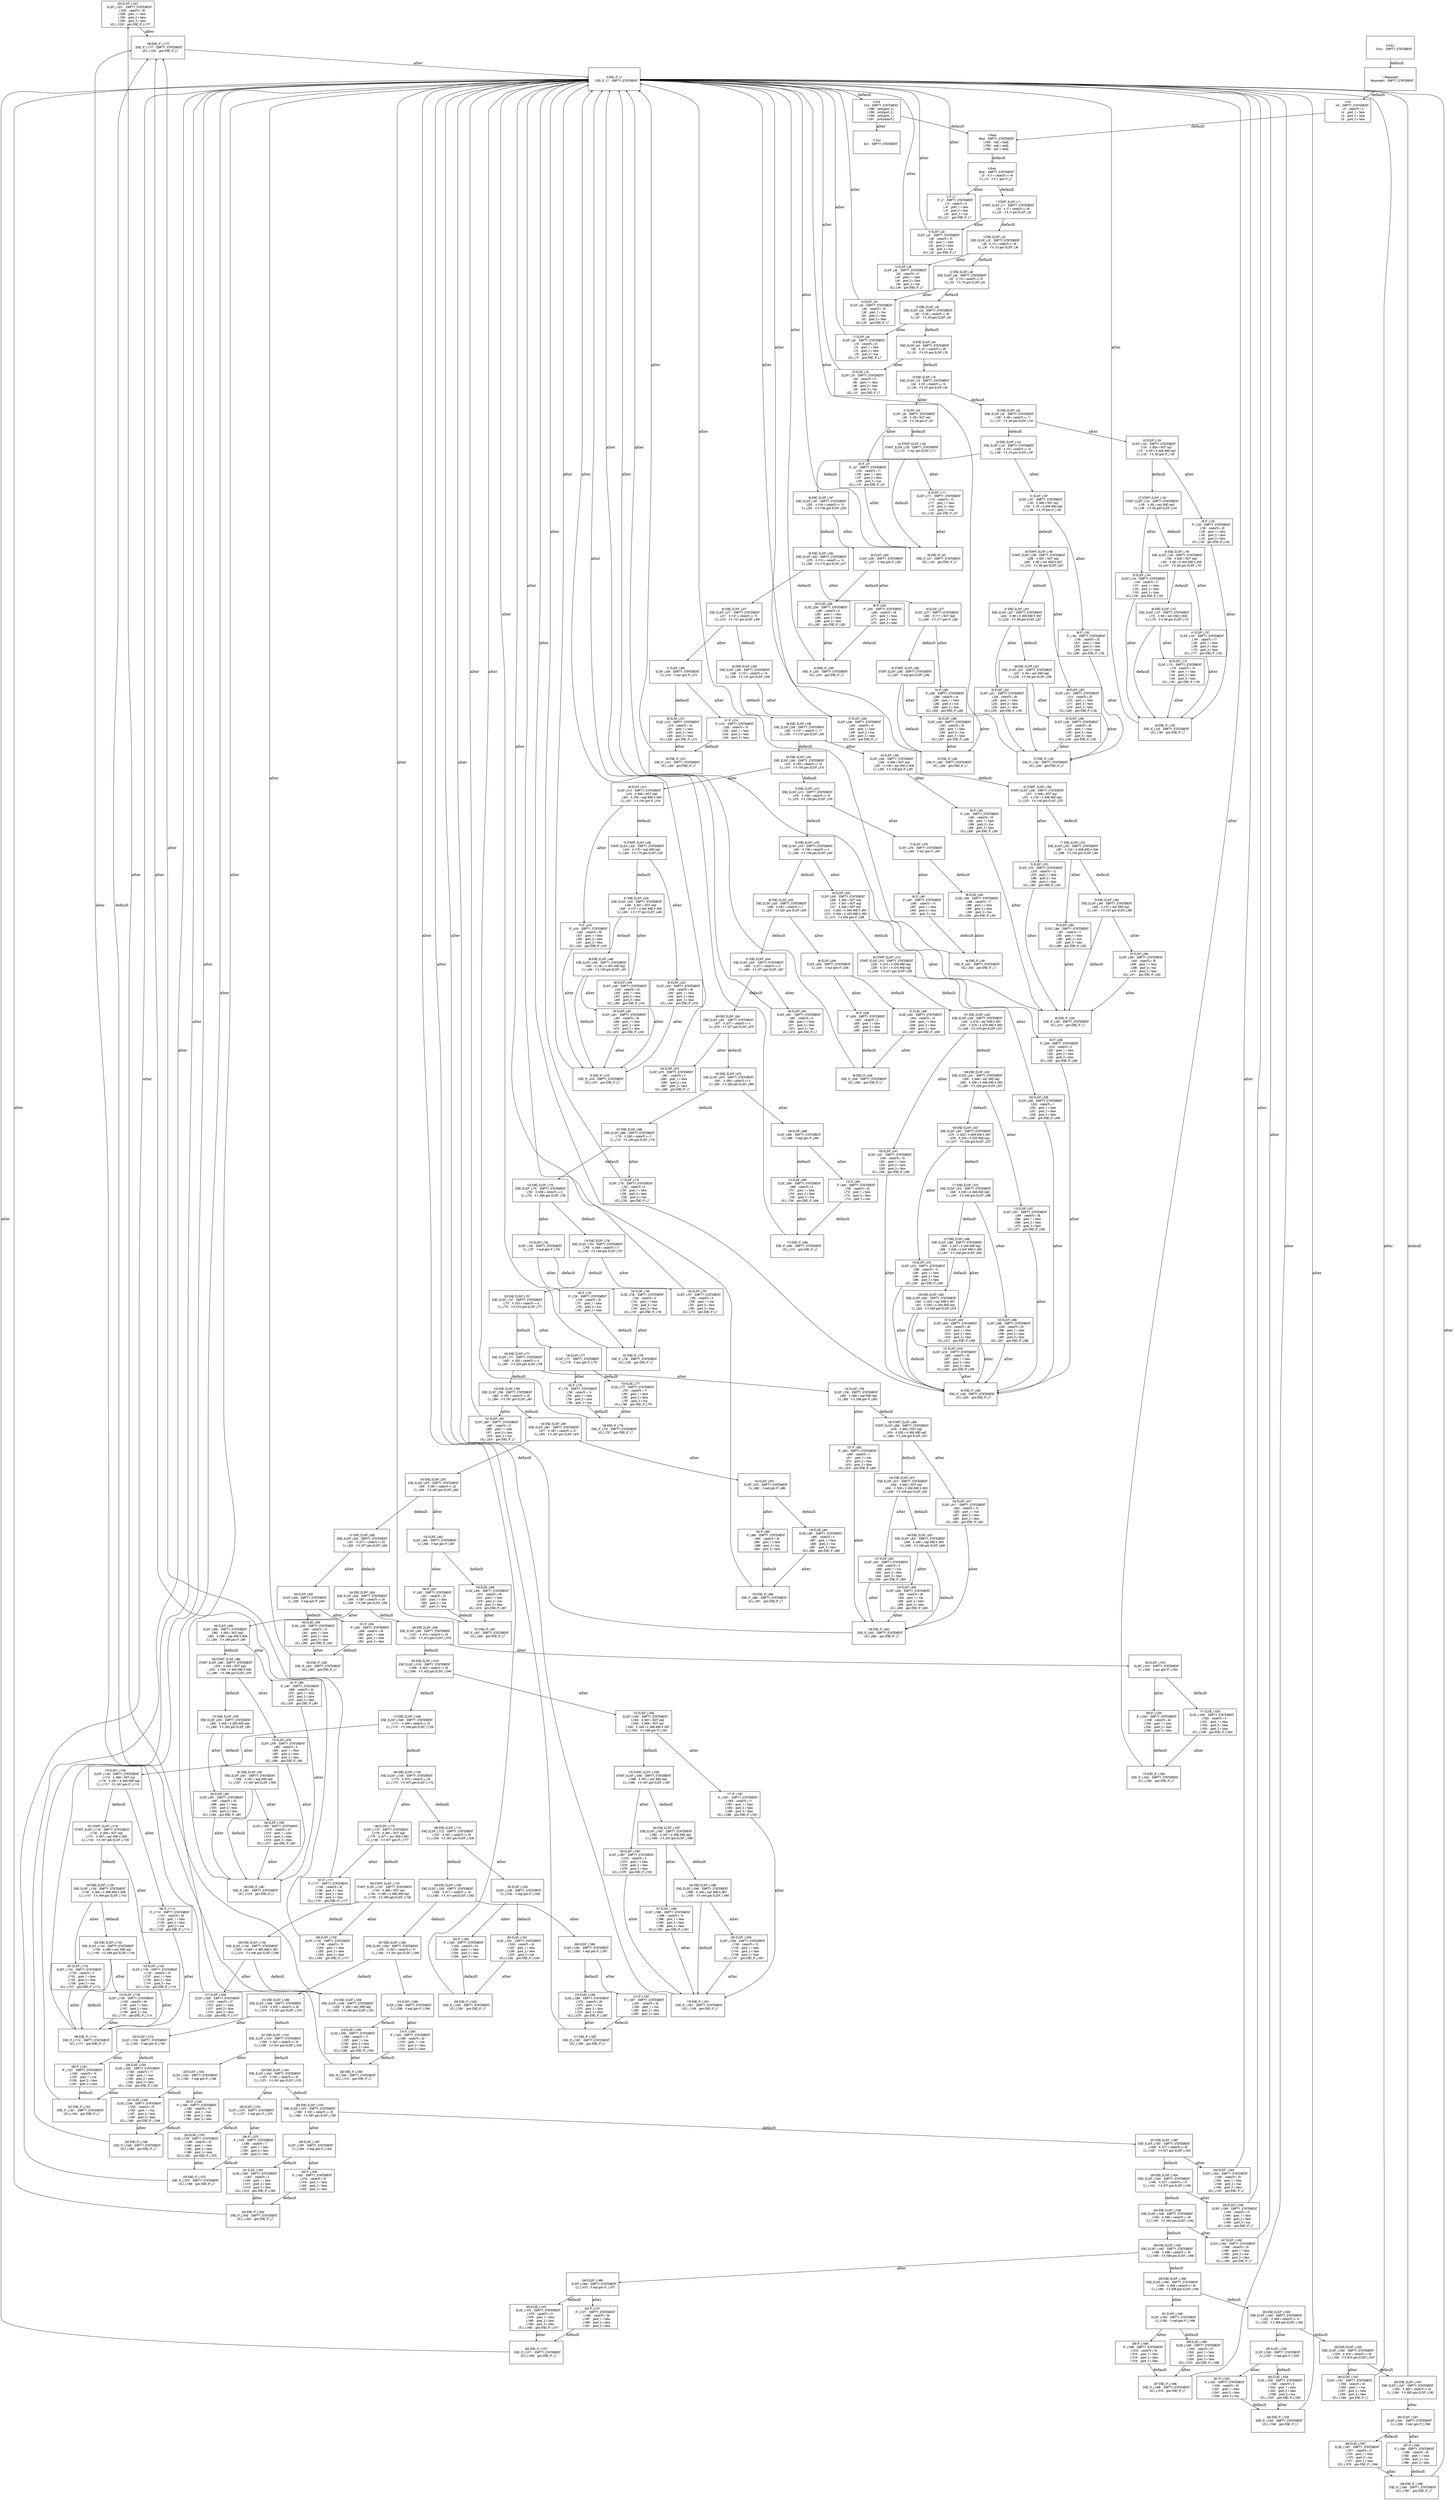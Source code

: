 digraph G {
  ranksep=.25;
  edge [arrowsize=.5]
  node [shape=rectangle, fontname="ArialNarrow",
        fontsize=12,  height=1.2];
  "223 ELSIF_L1221
    ELSIF_L1221 :  EMPTY_STATEMENT
          L1226 :  cstate70 = 48
          L1228 :  grant_1 = false
          L1230 :  grant_2 = false
          L1232 :  grant_3 = false
      UCJ_L1233 :  goto END_IF_L1177
"; "81 END_ELSIF_L433
 END_ELSIF_L433 :  EMPTY_STATEMENT
           L448 :  #_t641 = NOT req2
           L449 :  #_t177 = #_t641 AND #_t640
        CJ_L450 :  if #_t177 goto ELSIF_L446
"; "58 END_ELSIF_L336
 END_ELSIF_L336 :  EMPTY_STATEMENT
           L352 :  #_t137 = cstate70 == 17
        CJ_L353 :  if #_t137 goto ELSIF_L350
"; "204 ELSE_L1241
     ELSE_L1241 :  EMPTY_STATEMENT
          L1245 :  cstate70 = 24
          L1247 :  grant_1 = false
          L1249 :  grant_2 = false
          L1251 :  grant_3 = true
      UCJ_L1252 :  goto END_IF_L1240
"; "244 END_ELSIF_L1438
END_ELSIF_L1438 :  EMPTY_STATEMENT
          L1454 :  #_t583 = cstate70 == 38
       CJ_L1455 :  if #_t583 goto ELSIF_L1452
"; "51 ELSIF_L309
     ELSIF_L309 :  EMPTY_STATEMENT
        CJ_L316 :  if req1 goto IF_L314
"; "241 ELSE_L1403
     ELSE_L1403 :  EMPTY_STATEMENT
          L1407 :  cstate70 = 4
          L1409 :  grant_1 = false
          L1411 :  grant_2 = false
          L1413 :  grant_3 = false
      UCJ_L1414 :  goto END_IF_L1402
"; "71 END_ELSIF_L370
 END_ELSIF_L370 :  EMPTY_STATEMENT
           L387 :  #_t152 = #_t638 AND #_t639
        CJ_L388 :  if #_t152 goto ELSIF_L384
"; "75 START_ELSIF_L422
START_ELSIF_L422 :  EMPTY_STATEMENT
           L434 :  #_t170 = req2 AND req3
        CJ_L435 :  if #_t170 goto ELSIF_L433
"; "206 ELSIF_L1262
    ELSIF_L1262 :  EMPTY_STATEMENT
       CJ_L1269 :  if req2 goto IF_L1267
"; "180 END_ELSIF_L1109
END_ELSIF_L1109 :  EMPTY_STATEMENT
          L1174 :  #_t475 = cstate70 == 28
       CJ_L1175 :  if #_t475 goto ELSIF_L1172
"; "127 ELSIF_L602
     ELSIF_L602 :  EMPTY_STATEMENT
           L610 :  cstate70 = 26
           L612 :  grant_1 = false
           L614 :  grant_2 = false
           L616 :  grant_3 = false
       UCJ_L617 :  goto END_IF_L508
"; "130 ELSIF_L771
     ELSIF_L771 :  EMPTY_STATEMENT
        CJ_L778 :  if req1 goto IF_L776
"; "201 ELSIF_L1143
    ELSIF_L1143 :  EMPTY_STATEMENT
          L1150 :  cstate70 = 0
          L1152 :  grant_1 = false
          L1154 :  grant_2 = false
          L1156 :  grant_3 = true
      UCJ_L1157 :  goto END_IF_L1114
"; "25 IF_L97
         IF_L97 :  EMPTY_STATEMENT
           L103 :  cstate70 = 11
           L105 :  grant_1 = false
           L107 :  grant_2 = false
           L109 :  grant_3 = true
       UCJ_L110 :  goto END_IF_L97
"; "132 ELSIF_L798
     ELSIF_L798 :  EMPTY_STATEMENT
           L804 :  #_t326 = req2 AND req3
        CJ_L805 :  if #_t326 goto IF_L803
"; "177 IF_L1051
       IF_L1051 :  EMPTY_STATEMENT
          L1059 :  cstate70 = 11
          L1061 :  grant_1 = false
          L1063 :  grant_2 = false
          L1065 :  grant_3 = false
      UCJ_L1066 :  goto END_IF_L1051
"; "50 END_ELSIF_L309
 END_ELSIF_L309 :  EMPTY_STATEMENT
           L338 :  #_t131 = cstate70 == 16
        CJ_L339 :  if #_t131 goto ELSIF_L336
"; "135 IF_L776
        IF_L776 :  EMPTY_STATEMENT
           L790 :  cstate70 = 14
           L792 :  grant_1 = false
           L794 :  grant_2 = false
           L796 :  grant_3 = true
"; "213 IF_L1267
       IF_L1267 :  EMPTY_STATEMENT
          L1281 :  cstate70 = 25
          L1283 :  grant_1 = true
          L1285 :  grant_2 = false
          L1287 :  grant_3 = false
"; "105 ELSIF_L541
     ELSIF_L541 :  EMPTY_STATEMENT
           L549 :  cstate70 = 18
           L551 :  grant_1 = false
           L553 :  grant_2 = false
           L555 :  grant_3 = false
       UCJ_L556 :  goto END_IF_L508
"; "222 ELSIF_L1316
    ELSIF_L1316 :  EMPTY_STATEMENT
       CJ_L1323 :  if req3 goto IF_L1321
"; "217 ELSIF_L1206
    ELSIF_L1206 :  EMPTY_STATEMENT
          L1213 :  cstate70 = 27
          L1215 :  grant_1 = false
          L1217 :  grant_2 = false
          L1219 :  grant_3 = false
      UCJ_L1220 :  goto END_IF_L1177
"; "22 ELSIF_L124
     ELSIF_L124 :  EMPTY_STATEMENT
           L130 :  #_t634 = NOT req1
           L131 :  #_t50 = #_t634 AND req3
        CJ_L132 :  if #_t50 goto IF_L129
"; "139 END_IF_L803
    END_IF_L803 :  EMPTY_STATEMENT
       UCJ_L860 :  goto END_IF_L7
"; "48 ELSIF_L207
     ELSIF_L207 :  EMPTY_STATEMENT
           L213 :  cstate70 = 23
           L215 :  grant_1 = false
           L217 :  grant_2 = false
           L219 :  grant_3 = false
       UCJ_L220 :  goto END_IF_L192
"; "91 END_ELSIF_L634
 END_ELSIF_L634 :  EMPTY_STATEMENT
           L663 :  #_t271 = cstate70 == 2
        CJ_L664 :  if #_t271 goto ELSIF_L661
"; "192 END_ELSIF_L1080
END_ELSIF_L1080 :  EMPTY_STATEMENT
          L1096 :  #_t443 = req1 AND #_t657
       CJ_L1097 :  if #_t443 goto ELSIF_L1094
"; "168 START_ELSIF_L965
START_ELSIF_L965 :  EMPTY_STATEMENT
           L978 :  #_t655 = NOT req2
           L979 :  #_t396 = #_t655 AND #_t654
        CJ_L980 :  if #_t396 goto ELSIF_L976
"; "7 START_ELSIF_L11
START_ELSIF_L11 :  EMPTY_STATEMENT
            L24 :  #_t7 = cstate70 == 45
         CJ_L25 :  if #_t7 goto ELSIF_L22
"; "0 Entry
          Entry :  EMPTY_STATEMENT
"; "42 END_ELSIF_L277
 END_ELSIF_L277 :  EMPTY_STATEMENT
           L311 :  #_t121 = cstate70 == 15
        CJ_L312 :  if #_t121 goto ELSIF_L309
"; "72 ELSIF_L370
     ELSIF_L370 :  EMPTY_STATEMENT
           L376 :  cstate70 = 12
           L378 :  grant_1 = false
           L380 :  grant_2 = true
           L382 :  grant_3 = false
       UCJ_L383 :  goto END_IF_L355
"; "100 ELSIF_L661
     ELSIF_L661 :  EMPTY_STATEMENT
           L667 :  cstate70 = 6
           L669 :  grant_1 = false
           L671 :  grant_2 = false
           L673 :  grant_3 = true
       UCJ_L674 :  goto END_IF_L7
"; "205 END_IF_L1240
   END_IF_L1240 :  EMPTY_STATEMENT
      UCJ_L1261 :  goto END_IF_L7
"; "233 IF_L1348
       IF_L1348 :  EMPTY_STATEMENT
          L1362 :  cstate70 = 10
          L1364 :  grant_1 = true
          L1366 :  grant_2 = false
          L1368 :  grant_3 = false
"; "189 ELSIF_L1172
    ELSIF_L1172 :  EMPTY_STATEMENT
          L1178 :  #_t661 = NOT req2
          L1179 :  #_t477 = req1 AND #_t661
       CJ_L1180 :  if #_t477 goto IF_L1177
"; "238 ELSIF_L1397
    ELSIF_L1397 :  EMPTY_STATEMENT
       CJ_L1404 :  if req2 goto IF_L1402
"; "228 IF_L1321
       IF_L1321 :  EMPTY_STATEMENT
          L1335 :  cstate70 = 15
          L1337 :  grant_1 = true
          L1339 :  grant_2 = false
          L1341 :  grant_3 = false
"; "164 ELSIF_L1019
    ELSIF_L1019 :  EMPTY_STATEMENT
       CJ_L1026 :  if req1 goto IF_L1024
"; "109 END_ELSIF_L557
 END_ELSIF_L557 :  EMPTY_STATEMENT
           L575 :  #_t233 = #_t649 AND #_t651
           L576 :  #_t234 = #_t233 AND req3
        CJ_L577 :  if #_t234 goto ELSIF_L572
"; "181 END_ELSIF_L991
 END_ELSIF_L991 :  EMPTY_STATEMENT
          L1006 :  #_t407 = req2 AND req3
       CJ_L1007 :  if #_t407 goto ELSIF_L1005
"; "8 End
            End :  EMPTY_STATEMENT
          L1588 :  print(grant_3,)
          L1589 :  print(grant_2,)
          L1590 :  print(grant_1,)
          L1591 :  print(cstate70,)
"; "28 IF_L129
        IF_L129 :  EMPTY_STATEMENT
           L136 :  cstate70 = 22
           L138 :  grant_1 = false
           L140 :  grant_2 = false
           L142 :  grant_3 = false
       UCJ_L143 :  goto END_IF_L129
"; "119 ELSIF_L730
     ELSIF_L730 :  EMPTY_STATEMENT
        CJ_L737 :  if req3 goto IF_L735
"; "257 END_IF_L1498
   END_IF_L1498 :  EMPTY_STATEMENT
      UCJ_L1519 :  goto END_IF_L7
"; "89 END_ELSIF_L446
 END_ELSIF_L446 :  EMPTY_STATEMENT
           L463 :  #_t183 = #_t641 AND req3
        CJ_L464 :  if #_t183 goto ELSIF_L461
"; "52 START_ELSIF_L285
START_ELSIF_L285 :  EMPTY_STATEMENT
        CJ_L297 :  if req3 goto ELSIF_L296
"; "150 END_IF_L880
    END_IF_L880 :  EMPTY_STATEMENT
       UCJ_L901 :  goto END_IF_L7
"; "183 ELSIF_L1067
    ELSIF_L1067 :  EMPTY_STATEMENT
          L1072 :  cstate70 = 5
          L1074 :  grant_1 = false
          L1076 :  grant_2 = false
          L1078 :  grant_3 = false
      UCJ_L1079 :  goto END_IF_L1051
"; "178 END_IF_L1051
   END_IF_L1051 :  EMPTY_STATEMENT
      UCJ_L1108 :  goto END_IF_L7
"; "86 ELSE_L482
      ELSE_L482 :  EMPTY_STATEMENT
           L486 :  cstate70 = 17
           L488 :  grant_1 = false
           L490 :  grant_2 = false
           L492 :  grant_3 = true
       UCJ_L493 :  goto END_IF_L481
"; "61 IF_L314
        IF_L314 :  EMPTY_STATEMENT
           L328 :  cstate70 = 16
           L330 :  grant_1 = false
           L332 :  grant_2 = false
           L334 :  grant_3 = false
"; "179 ELSIF_L1109
    ELSIF_L1109 :  EMPTY_STATEMENT
          L1115 :  #_t658 = NOT req1
          L1116 :  #_t451 = #_t658 AND req2
       CJ_L1117 :  if #_t451 goto IF_L1114
"; "64 ELSIF_L350
     ELSIF_L350 :  EMPTY_STATEMENT
           L356 :  #_t639 = NOT req3
           L357 :  #_t139 = req1 AND #_t639
        CJ_L358 :  if #_t139 goto IF_L355
"; "98 END_IF_L639
    END_IF_L639 :  EMPTY_STATEMENT
       UCJ_L660 :  goto END_IF_L7
"; "99 END_ELSIF_L661
 END_ELSIF_L661 :  EMPTY_STATEMENT
           L677 :  #_t277 = cstate70 == 3
        CJ_L678 :  if #_t277 goto ELSIF_L675
"; "20 END_ELSIF_L92
  END_ELSIF_L92 :  EMPTY_STATEMENT
           L126 :  #_t48 = cstate70 == 11
        CJ_L127 :  if #_t48 goto ELSIF_L124
"; "113 END_IF_L694
    END_IF_L694 :  EMPTY_STATEMENT
       UCJ_L715 :  goto END_IF_L7
"; "151 END_ELSIF_L902
 END_ELSIF_L902 :  EMPTY_STATEMENT
           L931 :  #_t377 = cstate70 == 23
        CJ_L932 :  if #_t377 goto ELSIF_L929
"; "153 ELSIF_L846
     ELSIF_L846 :  EMPTY_STATEMENT
           L852 :  cstate70 = 26
           L854 :  grant_1 = true
           L856 :  grant_2 = false
           L858 :  grant_3 = false
       UCJ_L859 :  goto END_IF_L803
"; "142 END_ELSIF_L817
 END_ELSIF_L817 :  EMPTY_STATEMENT
           L832 :  #_t653 = NOT req3
           L834 :  #_t339 = #_t652 AND #_t653
        CJ_L835 :  if #_t339 goto ELSIF_L831
"; "242 IF_L1402
       IF_L1402 :  EMPTY_STATEMENT
          L1416 :  cstate70 = 37
          L1418 :  grant_1 = false
          L1420 :  grant_2 = false
          L1422 :  grant_3 = false
"; "1 Responder3
     Responder3 :  EMPTY_STATEMENT
"; "55 ELSIF_L221
     ELSIF_L221 :  EMPTY_STATEMENT
           L228 :  cstate70 = 28
           L230 :  grant_1 = false
           L232 :  grant_2 = false
           L234 :  grant_3 = false
       UCJ_L235 :  goto END_IF_L192
"; "159 END_ELSIF_L956
 END_ELSIF_L956 :  EMPTY_STATEMENT
          L1021 :  #_t413 = cstate70 == 25
       CJ_L1022 :  if #_t413 goto ELSIF_L1019
"; "225 ELSIF_L1343
    ELSIF_L1343 :  EMPTY_STATEMENT
       CJ_L1350 :  if req2 goto IF_L1348
"; "194 END_ELSIF_L1129
END_ELSIF_L1129 :  EMPTY_STATEMENT
          L1146 :  #_t464 = #_t658 AND #_t659
       CJ_L1147 :  if #_t464 goto ELSIF_L1143
"; "247 ELSIF_L1452
    ELSIF_L1452 :  EMPTY_STATEMENT
          L1458 :  cstate70 = 33
          L1460 :  grant_1 = false
          L1462 :  grant_2 = true
          L1464 :  grant_3 = false
      UCJ_L1465 :  goto END_IF_L7
"; "203 IF_L1240
       IF_L1240 :  EMPTY_STATEMENT
          L1254 :  cstate70 = 40
          L1256 :  grant_1 = false
          L1258 :  grant_2 = false
          L1260 :  grant_3 = true
"; "246 END_ELSIF_L1452
END_ELSIF_L1452 :  EMPTY_STATEMENT
          L1468 :  #_t589 = cstate70 == 39
       CJ_L1469 :  if #_t589 goto ELSIF_L1466
"; "56 END_ELSIF_L221
 END_ELSIF_L221 :  EMPTY_STATEMENT
           L237 :  #_t94 = req1 AND req2
        CJ_L238 :  if #_t94 goto ELSIF_L236
"; "245 ELSIF_L1438
    ELSIF_L1438 :  EMPTY_STATEMENT
          L1444 :  cstate70 = 31
          L1446 :  grant_1 = false
          L1448 :  grant_2 = false
          L1450 :  grant_3 = true
      UCJ_L1451 :  goto END_IF_L7
"; "154 END_ELSIF_L929
 END_ELSIF_L929 :  EMPTY_STATEMENT
           L958 :  #_t387 = cstate70 == 24
        CJ_L959 :  if #_t387 goto ELSIF_L956
"; "260 END_IF_L1525
   END_IF_L1525 :  EMPTY_STATEMENT
      UCJ_L1546 :  goto END_IF_L7
"; "162 ELSE_L935
      ELSE_L935 :  EMPTY_STATEMENT
           L939 :  cstate70 = 41
           L941 :  grant_1 = false
           L943 :  grant_2 = false
           L945 :  grant_3 = false
       UCJ_L946 :  goto END_IF_L934
"; "107 END_ELSIF_L689
 END_ELSIF_L689 :  EMPTY_STATEMENT
           L718 :  #_t293 = cstate70 == 5
        CJ_L719 :  if #_t293 goto ELSIF_L716
"; "122 ELSIF_L757
     ELSIF_L757 :  EMPTY_STATEMENT
           L763 :  cstate70 = 8
           L765 :  grant_1 = true
           L767 :  grant_2 = false
           L769 :  grant_3 = false
       UCJ_L770 :  goto END_IF_L7
"; "93 END_IF_L508
    END_IF_L508 :  EMPTY_STATEMENT
       UCJ_L633 :  goto END_IF_L7
"; "77 ELSIF_L476
     ELSIF_L476 :  EMPTY_STATEMENT
        CJ_L483 :  if req1 goto IF_L481
"; "33 ELSIF_L144
     ELSIF_L144 :  EMPTY_STATEMENT
           L149 :  cstate70 = 3
           L151 :  grant_1 = false
           L153 :  grant_2 = false
           L155 :  grant_3 = false
       UCJ_L156 :  goto END_IF_L129
"; "243 END_IF_L1402
   END_IF_L1402 :  EMPTY_STATEMENT
      UCJ_L1423 :  goto END_IF_L7
"; "143 ELSIF_L817
     ELSIF_L817 :  EMPTY_STATEMENT
           L823 :  cstate70 = 12
           L825 :  grant_1 = true
           L827 :  grant_2 = false
           L829 :  grant_3 = false
       UCJ_L830 :  goto END_IF_L803
"; "263 END_ELSIF_L1547
END_ELSIF_L1547 :  EMPTY_STATEMENT
          L1563 :  #_t625 = cstate70 == 43
       CJ_L1564 :  if #_t625 goto ELSIF_L1561
"; "78 ELSIF_L384
     ELSIF_L384 :  EMPTY_STATEMENT
           L391 :  cstate70 = 0
           L393 :  grant_1 = false
           L395 :  grant_2 = true
           L397 :  grant_3 = false
       UCJ_L398 :  goto END_IF_L355
"; "83 ELSIF_L503
     ELSIF_L503 :  EMPTY_STATEMENT
           L509 :  #_t650 = NOT req3
           L510 :  #_t651 = NOT req2
           L511 :  #_t649 = NOT req1
           L512 :  #_t203 = #_t649 AND #_t651
           L513 :  #_t204 = #_t203 AND #_t650
        CJ_L514 :  if #_t204 goto IF_L508
"; "12 END_ELSIF_L36
  END_ELSIF_L36 :  EMPTY_STATEMENT
            L52 :  #_t19 = cstate70 == 47
         CJ_L53 :  if #_t19 goto ELSIF_L50
"; "115 IF_L694
        IF_L694 :  EMPTY_STATEMENT
           L708 :  cstate70 = 32
           L710 :  grant_1 = false
           L712 :  grant_2 = false
           L714 :  grant_3 = true
"; "97 ELSE_L640
      ELSE_L640 :  EMPTY_STATEMENT
           L644 :  cstate70 = 19
           L646 :  grant_1 = false
           L648 :  grant_2 = false
           L650 :  grant_3 = false
       UCJ_L651 :  goto END_IF_L639
"; "163 END_IF_L934
    END_IF_L934 :  EMPTY_STATEMENT
       UCJ_L955 :  goto END_IF_L7
"; "19 ELSIF_L78
      ELSIF_L78 :  EMPTY_STATEMENT
            L84 :  cstate70 = 21
            L86 :  grant_1 = false
            L88 :  grant_2 = false
            L90 :  grant_3 = true
        UCJ_L91 :  goto END_IF_L7
"; "267 IF_L1566
       IF_L1566 :  EMPTY_STATEMENT
          L1580 :  cstate70 = 29
          L1582 :  grant_1 = false
          L1584 :  grant_2 = true
          L1586 :  grant_3 = false
"; "141 ELSIF_L861
     ELSIF_L861 :  EMPTY_STATEMENT
           L867 :  cstate70 = 21
           L869 :  grant_1 = false
           L871 :  grant_2 = false
           L873 :  grant_3 = true
       UCJ_L874 :  goto END_IF_L7
"; "16 END_ELSIF_L64
  END_ELSIF_L64 :  EMPTY_STATEMENT
            L80 :  #_t31 = cstate70 == 49
         CJ_L81 :  if #_t31 goto ELSIF_L78
"; "29 END_IF_L129
    END_IF_L129 :  EMPTY_STATEMENT
       UCJ_L186 :  goto END_IF_L7
"; "11 Exit
           Exit :  EMPTY_STATEMENT
"; "200 ELSIF_L1094
    ELSIF_L1094 :  EMPTY_STATEMENT
          L1100 :  cstate70 = 13
          L1102 :  grant_1 = false
          L1104 :  grant_2 = false
          L1106 :  grant_3 = false
      UCJ_L1107 :  goto END_IF_L1051
"; "3 Read
           Read :  EMPTY_STATEMENT
          L1592 :  req3 = read()
          L1593 :  req2 = read()
          L1594 :  req1 = read()
"; "5 IF_L7
          IF_L7 :  EMPTY_STATEMENT
            L14 :  cstate70 = 6
            L16 :  grant_1 = false
            L18 :  grant_2 = false
            L20 :  grant_3 = true
        UCJ_L21 :  goto END_IF_L7
"; "17 ELSIF_L64
      ELSIF_L64 :  EMPTY_STATEMENT
            L70 :  cstate70 = 21
            L72 :  grant_1 = false
            L74 :  grant_2 = false
            L76 :  grant_3 = true
        UCJ_L77 :  goto END_IF_L7
"; "144 ELSIF_L875
     ELSIF_L875 :  EMPTY_STATEMENT
        CJ_L882 :  if req3 goto IF_L880
"; "197 IF_L1177
       IF_L1177 :  EMPTY_STATEMENT
          L1184 :  cstate70 = 29
          L1186 :  grant_1 = false
          L1188 :  grant_2 = false
          L1190 :  grant_3 = false
      UCJ_L1191 :  goto END_IF_L1177
"; "229 ELSIF_L1370
    ELSIF_L1370 :  EMPTY_STATEMENT
       CJ_L1377 :  if req2 goto IF_L1375
"; "68 END_IF_L355
    END_IF_L355 :  EMPTY_STATEMENT
       UCJ_L412 :  goto END_IF_L7
"; "231 ELSE_L1349
     ELSE_L1349 :  EMPTY_STATEMENT
          L1353 :  cstate70 = 27
          L1355 :  grant_1 = true
          L1357 :  grant_2 = false
          L1359 :  grant_3 = false
      UCJ_L1360 :  goto END_IF_L1348
"; "44 END_IF_L255
    END_IF_L255 :  EMPTY_STATEMENT
       UCJ_L276 :  goto END_IF_L7
"; "165 END_ELSIF_L1019
END_ELSIF_L1019 :  EMPTY_STATEMENT
          L1048 :  #_t423 = cstate70 == 26
       CJ_L1049 :  if #_t423 goto ELSIF_L1046
"; "265 ELSIF_L1561
    ELSIF_L1561 :  EMPTY_STATEMENT
       CJ_L1568 :  if req1 goto IF_L1566
"; "202 END_ELSIF_L1143
END_ELSIF_L1143 :  EMPTY_STATEMENT
          L1159 :  #_t469 = req1 AND req2
       CJ_L1160 :  if #_t469 goto ELSIF_L1158
"; "116 ELSIF_L572
     ELSIF_L572 :  EMPTY_STATEMENT
           L580 :  cstate70 = 12
           L582 :  grant_1 = false
           L584 :  grant_2 = false
           L586 :  grant_3 = false
       UCJ_L587 :  goto END_IF_L508
"; "49 ELSIF_L172
     ELSIF_L172 :  EMPTY_STATEMENT
           L178 :  cstate70 = 14
           L180 :  grant_1 = false
           L182 :  grant_2 = false
           L184 :  grant_3 = false
       UCJ_L185 :  goto END_IF_L129
"; "138 START_ELSIF_L806
START_ELSIF_L806 :  EMPTY_STATEMENT
           L818 :  #_t652 = NOT req2
           L819 :  #_t332 = #_t652 AND req3
        CJ_L820 :  if #_t332 goto ELSIF_L817
"; "184 END_ELSIF_L1067
END_ELSIF_L1067 :  EMPTY_STATEMENT
          L1082 :  #_t437 = #_t656 AND req3
       CJ_L1083 :  if #_t437 goto ELSIF_L1080
"; "221 END_ELSIF_L1316
END_ELSIF_L1316 :  EMPTY_STATEMENT
          L1345 :  #_t541 = cstate70 == 33
       CJ_L1346 :  if #_t541 goto ELSIF_L1343
"; "24 START_ELSIF_L100
START_ELSIF_L100 :  EMPTY_STATEMENT
        CJ_L112 :  if req1 goto ELSIF_L111
"; "239 END_ELSIF_L1424
END_ELSIF_L1424 :  EMPTY_STATEMENT
          L1440 :  #_t577 = cstate70 == 37
       CJ_L1441 :  if #_t577 goto ELSIF_L1438
"; "226 ELSE_L1322
     ELSE_L1322 :  EMPTY_STATEMENT
          L1326 :  cstate70 = 11
          L1328 :  grant_1 = true
          L1330 :  grant_2 = false
          L1332 :  grant_3 = false
      UCJ_L1333 :  goto END_IF_L1321
"; "185 IF_L1114
       IF_L1114 :  EMPTY_STATEMENT
          L1121 :  cstate70 = 26
          L1123 :  grant_1 = false
          L1125 :  grant_2 = false
          L1127 :  grant_3 = true
      UCJ_L1128 :  goto END_IF_L1114
"; "73 IF_L418
        IF_L418 :  EMPTY_STATEMENT
           L425 :  cstate70 = 40
           L427 :  grant_1 = false
           L429 :  grant_2 = false
           L431 :  grant_3 = false
       UCJ_L432 :  goto END_IF_L418
"; "114 ELSE_L695
      ELSE_L695 :  EMPTY_STATEMENT
           L699 :  cstate70 = 9
           L701 :  grant_1 = false
           L703 :  grant_2 = false
           L705 :  grant_3 = true
       UCJ_L706 :  goto END_IF_L694
"; "59 END_IF_L314
    END_IF_L314 :  EMPTY_STATEMENT
       UCJ_L335 :  goto END_IF_L7
"; "259 IF_L1498
       IF_L1498 :  EMPTY_STATEMENT
          L1512 :  cstate70 = 42
          L1514 :  grant_1 = false
          L1516 :  grant_2 = false
          L1518 :  grant_3 = false
"; "125 ELSE_L736
      ELSE_L736 :  EMPTY_STATEMENT
           L740 :  cstate70 = 9
           L742 :  grant_1 = false
           L744 :  grant_2 = true
           L746 :  grant_3 = false
       UCJ_L747 :  goto END_IF_L735
"; "175 ELSIF_L976
     ELSIF_L976 :  EMPTY_STATEMENT
           L983 :  cstate70 = 9
           L985 :  grant_1 = false
           L987 :  grant_2 = false
           L989 :  grant_3 = false
       UCJ_L990 :  goto END_IF_L961
"; "174 END_ELSIF_L976
 END_ELSIF_L976 :  EMPTY_STATEMENT
           L993 :  #_t402 = #_t655 AND req3
        CJ_L994 :  if #_t402 goto ELSIF_L991
"; "254 IF_L1471
       IF_L1471 :  EMPTY_STATEMENT
          L1485 :  cstate70 = 36
          L1487 :  grant_1 = false
          L1489 :  grant_2 = false
          L1491 :  grant_3 = false
"; "45 ELSE_L256
      ELSE_L256 :  EMPTY_STATEMENT
           L260 :  cstate70 = 6
           L262 :  grant_1 = false
           L264 :  grant_2 = false
           L266 :  grant_3 = false
       UCJ_L267 :  goto END_IF_L255
"; "147 ELSIF_L831
     ELSIF_L831 :  EMPTY_STATEMENT
           L838 :  cstate70 = 0
           L840 :  grant_1 = true
           L842 :  grant_2 = false
           L844 :  grant_3 = false
       UCJ_L845 :  goto END_IF_L803
"; "160 ELSIF_L956
     ELSIF_L956 :  EMPTY_STATEMENT
           L962 :  #_t654 = NOT req3
           L963 :  #_t389 = req2 AND #_t654
        CJ_L964 :  if #_t389 goto IF_L961
"; "152 ELSIF_L902
     ELSIF_L902 :  EMPTY_STATEMENT
        CJ_L909 :  if req1 goto IF_L907
"; "258 ELSE_L1499
     ELSE_L1499 :  EMPTY_STATEMENT
          L1503 :  cstate70 = 31
          L1505 :  grant_1 = false
          L1507 :  grant_2 = false
          L1509 :  grant_3 = false
      UCJ_L1510 :  goto END_IF_L1498
"; "70 END_ELSIF_L413
 END_ELSIF_L413 :  EMPTY_STATEMENT
           L478 :  #_t189 = cstate70 == 19
        CJ_L479 :  if #_t189 goto ELSIF_L476
"; "118 END_ELSIF_L730
 END_ELSIF_L730 :  EMPTY_STATEMENT
           L759 :  #_t309 = cstate70 == 7
        CJ_L760 :  if #_t309 goto ELSIF_L757
"; "252 END_IF_L1471
   END_IF_L1471 :  EMPTY_STATEMENT
      UCJ_L1492 :  goto END_IF_L7
"; "10 ELSIF_L22
      ELSIF_L22 :  EMPTY_STATEMENT
            L28 :  cstate70 = 31
            L30 :  grant_1 = false
            L32 :  grant_2 = false
            L34 :  grant_3 = true
        UCJ_L35 :  goto END_IF_L7
"; "131 ELSIF_L618
     ELSIF_L618 :  EMPTY_STATEMENT
           L625 :  cstate70 = 35
           L627 :  grant_1 = false
           L629 :  grant_2 = false
           L631 :  grant_3 = false
       UCJ_L632 :  goto END_IF_L508
"; "157 END_IF_L907
    END_IF_L907 :  EMPTY_STATEMENT
       UCJ_L928 :  goto END_IF_L7
"; "240 ELSIF_L1424
    ELSIF_L1424 :  EMPTY_STATEMENT
          L1430 :  cstate70 = 33
          L1432 :  grant_1 = false
          L1434 :  grant_2 = true
          L1436 :  grant_3 = false
      UCJ_L1437 :  goto END_IF_L7
"; "214 ELSIF_L1289
    ELSIF_L1289 :  EMPTY_STATEMENT
       CJ_L1296 :  if req3 goto IF_L1294
"; "261 IF_L1525
       IF_L1525 :  EMPTY_STATEMENT
          L1539 :  cstate70 = 32
          L1541 :  grant_1 = false
          L1543 :  grant_2 = false
          L1545 :  grant_3 = true
"; "117 END_ELSIF_L572
 END_ELSIF_L572 :  EMPTY_STATEMENT
           L590 :  #_t240 = #_t648 AND req3
        CJ_L591 :  if #_t240 goto ELSIF_L588
"; "220 END_IF_L1294
   END_IF_L1294 :  EMPTY_STATEMENT
      UCJ_L1315 :  goto END_IF_L7
"; "193 ELSIF_L1129
    ELSIF_L1129 :  EMPTY_STATEMENT
          L1135 :  cstate70 = 18
          L1137 :  grant_1 = false
          L1139 :  grant_2 = false
          L1141 :  grant_3 = true
      UCJ_L1142 :  goto END_IF_L1114
"; "237 END_ELSIF_L1397
END_ELSIF_L1397 :  EMPTY_STATEMENT
          L1426 :  #_t571 = cstate70 == 36
       CJ_L1427 :  if #_t571 goto ELSIF_L1424
"; "32 ELSIF_L111
     ELSIF_L111 :  EMPTY_STATEMENT
           L115 :  cstate70 = 13
           L117 :  grant_1 = false
           L119 :  grant_2 = false
           L121 :  grant_3 = true
       UCJ_L122 :  goto END_IF_L97
"; "26 END_IF_L97
     END_IF_L97 :  EMPTY_STATEMENT
       UCJ_L123 :  goto END_IF_L7
"; "232 END_IF_L1348
   END_IF_L1348 :  EMPTY_STATEMENT
      UCJ_L1369 :  goto END_IF_L7
"; "80 ELSIF_L433
     ELSIF_L433 :  EMPTY_STATEMENT
           L438 :  cstate70 = 46
           L440 :  grant_1 = false
           L442 :  grant_2 = false
           L444 :  grant_3 = false
       UCJ_L445 :  goto END_IF_L418
"; "249 ELSIF_L1466
    ELSIF_L1466 :  EMPTY_STATEMENT
       CJ_L1473 :  if req3 goto IF_L1471
"; "31 ELSIF_L187
     ELSIF_L187 :  EMPTY_STATEMENT
           L193 :  #_t636 = NOT req1
           L194 :  #_t76 = #_t636 AND req2
        CJ_L195 :  if #_t76 goto IF_L192
"; "256 END_ELSIF_L1520
END_ELSIF_L1520 :  EMPTY_STATEMENT
          L1549 :  #_t619 = cstate70 == 42
       CJ_L1550 :  if #_t619 goto ELSIF_L1547
"; "140 END_ELSIF_L861
 END_ELSIF_L861 :  EMPTY_STATEMENT
           L877 :  #_t357 = cstate70 == 21
        CJ_L878 :  if #_t357 goto ELSIF_L875
"; "35 END_ELSIF_L250
 END_ELSIF_L250 :  EMPTY_STATEMENT
           L279 :  #_t110 = cstate70 == 14
        CJ_L280 :  if #_t110 goto ELSIF_L277
"; "85 IF_L481
        IF_L481 :  EMPTY_STATEMENT
           L495 :  cstate70 = 14
           L497 :  grant_1 = false
           L499 :  grant_2 = false
           L501 :  grant_3 = true
"; "101 END_ELSIF_L526
 END_ELSIF_L526 :  EMPTY_STATEMENT
           L544 :  #_t218 = req1 AND #_t651
           L545 :  #_t219 = #_t218 AND #_t650
        CJ_L546 :  if #_t219 goto ELSIF_L541
"; "129 END_ELSIF_L771
 END_ELSIF_L771 :  EMPTY_STATEMENT
           L800 :  #_t325 = cstate70 == 9
        CJ_L801 :  if #_t325 goto ELSIF_L798
"; "195 ELSIF_L1235
    ELSIF_L1235 :  EMPTY_STATEMENT
       CJ_L1242 :  if req2 goto IF_L1240
"; "158 ELSE_L908
      ELSE_L908 :  EMPTY_STATEMENT
           L912 :  cstate70 = 28
           L914 :  grant_1 = false
           L916 :  grant_2 = true
           L918 :  grant_3 = false
       UCJ_L919 :  goto END_IF_L907
"; "255 ELSIF_L1520
    ELSIF_L1520 :  EMPTY_STATEMENT
       CJ_L1527 :  if req2 goto IF_L1525
"; "106 END_ELSIF_L541
 END_ELSIF_L541 :  EMPTY_STATEMENT
           L559 :  #_t648 = req1 AND req2
           L560 :  #_t226 = #_t648 AND #_t650
        CJ_L561 :  if #_t226 goto ELSIF_L557
"; "111 ELSIF_L716
     ELSIF_L716 :  EMPTY_STATEMENT
           L722 :  cstate70 = 6
           L724 :  grant_1 = false
           L726 :  grant_2 = false
           L728 :  grant_3 = true
       UCJ_L729 :  goto END_IF_L7
"; "121 END_ELSIF_L588
 END_ELSIF_L588 :  EMPTY_STATEMENT
           L605 :  #_t247 = #_t649 AND req2
           L606 :  #_t248 = #_t247 AND #_t650
        CJ_L607 :  if #_t248 goto ELSIF_L602
"; "14 ELSIF_L50
      ELSIF_L50 :  EMPTY_STATEMENT
            L56 :  cstate70 = 19
            L58 :  grant_1 = true
            L60 :  grant_2 = false
            L62 :  grant_3 = false
        UCJ_L63 :  goto END_IF_L7
"; "4 Body
           Body :  EMPTY_STATEMENT
             L9 :  #_t1 = cstate70 == 44
         CJ_L10 :  if #_t1 goto IF_L7
"; "126 IF_L735
        IF_L735 :  EMPTY_STATEMENT
           L749 :  cstate70 = 30
           L751 :  grant_1 = false
           L753 :  grant_2 = true
           L755 :  grant_3 = false
"; "218 ELSE_L1295
     ELSE_L1295 :  EMPTY_STATEMENT
          L1299 :  cstate70 = 17
          L1301 :  grant_1 = true
          L1303 :  grant_2 = false
          L1305 :  grant_3 = false
      UCJ_L1306 :  goto END_IF_L1294
"; "21 ELSIF_L92
      ELSIF_L92 :  EMPTY_STATEMENT
            L98 :  #_t38 = NOT req1
         CJ_L99 :  if #_t38 goto IF_L97
"; "262 ELSE_L1526
     ELSE_L1526 :  EMPTY_STATEMENT
          L1530 :  cstate70 = 9
          L1532 :  grant_1 = false
          L1534 :  grant_2 = false
          L1536 :  grant_3 = true
      UCJ_L1537 :  goto END_IF_L1525
"; "46 IF_L255
        IF_L255 :  EMPTY_STATEMENT
           L269 :  cstate70 = 38
           L271 :  grant_1 = false
           L273 :  grant_2 = false
           L275 :  grant_3 = false
"; "199 START_ELSIF_L1181
START_ELSIF_L1181 :  EMPTY_STATEMENT
          L1193 :  #_t660 = NOT req1
          L1194 :  #_t483 = #_t660 AND req2
       CJ_L1195 :  if #_t483 goto ELSIF_L1192
"; "84 END_IF_L481
    END_IF_L481 :  EMPTY_STATEMENT
       UCJ_L502 :  goto END_IF_L7
"; "186 END_IF_L1114
   END_IF_L1114 :  EMPTY_STATEMENT
      UCJ_L1171 :  goto END_IF_L7
"; "104 ELSIF_L675
     ELSIF_L675 :  EMPTY_STATEMENT
           L681 :  cstate70 = 4
           L683 :  grant_1 = false
           L685 :  grant_2 = true
           L687 :  grant_3 = false
       UCJ_L688 :  goto END_IF_L7
"; "219 IF_L1294
       IF_L1294 :  EMPTY_STATEMENT
          L1308 :  cstate70 = 22
          L1310 :  grant_1 = true
          L1312 :  grant_2 = false
          L1314 :  grant_3 = false
"; "54 IF_L282
        IF_L282 :  EMPTY_STATEMENT
           L288 :  cstate70 = 24
           L290 :  grant_1 = false
           L292 :  grant_2 = true
           L294 :  grant_3 = false
       UCJ_L295 :  goto END_IF_L282
"; "145 END_ELSIF_L875
 END_ELSIF_L875 :  EMPTY_STATEMENT
           L904 :  #_t367 = cstate70 == 22
        CJ_L905 :  if #_t367 goto ELSIF_L902
"; "236 IF_L1375
       IF_L1375 :  EMPTY_STATEMENT
          L1389 :  cstate70 = 7
          L1391 :  grant_1 = false
          L1393 :  grant_2 = false
          L1395 :  grant_3 = false
"; "37 END_IF_L192
    END_IF_L192 :  EMPTY_STATEMENT
       UCJ_L249 :  goto END_IF_L7
"; "76 END_ELSIF_L476
 END_ELSIF_L476 :  EMPTY_STATEMENT
           L505 :  #_t199 = cstate70 == 0
        CJ_L506 :  if #_t199 goto ELSIF_L503
"; "230 END_ELSIF_L1370
END_ELSIF_L1370 :  EMPTY_STATEMENT
          L1399 :  #_t561 = cstate70 == 35
       CJ_L1400 :  if #_t561 goto ELSIF_L1397
"; "88 ELSIF_L446
     ELSIF_L446 :  EMPTY_STATEMENT
           L453 :  cstate70 = 24
           L455 :  grant_1 = false
           L457 :  grant_2 = false
           L459 :  grant_3 = false
       UCJ_L460 :  goto END_IF_L418
"; "156 IF_L907
        IF_L907 :  EMPTY_STATEMENT
           L921 :  cstate70 = 23
           L923 :  grant_1 = false
           L925 :  grant_2 = true
           L927 :  grant_3 = false
"; "90 ELSIF_L634
     ELSIF_L634 :  EMPTY_STATEMENT
        CJ_L641 :  if req1 goto IF_L639
"; "9 END_ELSIF_L22
  END_ELSIF_L22 :  EMPTY_STATEMENT
            L38 :  #_t13 = cstate70 == 46
         CJ_L39 :  if #_t13 goto ELSIF_L36
"; "15 END_ELSIF_L50
  END_ELSIF_L50 :  EMPTY_STATEMENT
            L66 :  #_t25 = cstate70 == 48
         CJ_L67 :  if #_t25 goto ELSIF_L64
"; "23 END_ELSIF_L124
 END_ELSIF_L124 :  EMPTY_STATEMENT
           L189 :  #_t74 = cstate70 == 12
        CJ_L190 :  if #_t74 goto ELSIF_L187
"; "47 END_ELSIF_L207
 END_ELSIF_L207 :  EMPTY_STATEMENT
           L224 :  #_t89 = #_t636 AND #_t637
        CJ_L225 :  if #_t89 goto ELSIF_L221
"; "43 ELSIF_L277
     ELSIF_L277 :  EMPTY_STATEMENT
           L283 :  #_t111 = NOT req3
        CJ_L284 :  if #_t111 goto IF_L282
"; "27 START_ELSIF_L133
START_ELSIF_L133 :  EMPTY_STATEMENT
           L145 :  #_t55 = req1 AND req3
        CJ_L146 :  if #_t55 goto ELSIF_L144
"; "6 END_IF_L7
      END_IF_L7 :  EMPTY_STATEMENT
"; "30 END_ELSIF_L187
 END_ELSIF_L187 :  EMPTY_STATEMENT
           L252 :  #_t100 = cstate70 == 13
        CJ_L253 :  if #_t100 goto ELSIF_L250
"; "13 ELSIF_L36
      ELSIF_L36 :  EMPTY_STATEMENT
            L42 :  cstate70 = 31
            L44 :  grant_1 = false
            L46 :  grant_2 = false
            L48 :  grant_3 = true
        UCJ_L49 :  goto END_IF_L7
"; "224 END_ELSIF_L1343
END_ELSIF_L1343 :  EMPTY_STATEMENT
          L1372 :  #_t551 = cstate70 == 34
       CJ_L1373 :  if #_t551 goto ELSIF_L1370
"; "124 END_IF_L735
    END_IF_L735 :  EMPTY_STATEMENT
       UCJ_L756 :  goto END_IF_L7
"; "251 ELSIF_L1493
    ELSIF_L1493 :  EMPTY_STATEMENT
       CJ_L1500 :  if req3 goto IF_L1498
"; "146 END_ELSIF_L831
 END_ELSIF_L831 :  EMPTY_STATEMENT
           L848 :  #_t345 = req2 AND #_t653
        CJ_L849 :  if #_t345 goto ELSIF_L846
"; "235 END_IF_L1375
   END_IF_L1375 :  EMPTY_STATEMENT
      UCJ_L1396 :  goto END_IF_L7
"; "34 END_ELSIF_L144
 END_ELSIF_L144 :  EMPTY_STATEMENT
           L158 :  #_t635 = NOT req3
           L160 :  #_t62 = #_t634 AND #_t635
        CJ_L161 :  if #_t62 goto ELSIF_L157
"; "38 IF_L192
        IF_L192 :  EMPTY_STATEMENT
           L199 :  cstate70 = 25
           L201 :  grant_1 = false
           L203 :  grant_2 = false
           L205 :  grant_3 = false
       UCJ_L206 :  goto END_IF_L192
"; "57 ELSIF_L336
     ELSIF_L336 :  EMPTY_STATEMENT
           L342 :  cstate70 = 41
           L344 :  grant_1 = false
           L346 :  grant_2 = true
           L348 :  grant_3 = false
       UCJ_L349 :  goto END_IF_L7
"; "171 ELSE_L1025
     ELSE_L1025 :  EMPTY_STATEMENT
          L1029 :  cstate70 = 8
          L1031 :  grant_1 = false
          L1033 :  grant_2 = false
          L1035 :  grant_3 = false
      UCJ_L1036 :  goto END_IF_L1024
"; "264 ELSIF_L1547
    ELSIF_L1547 :  EMPTY_STATEMENT
          L1553 :  cstate70 = 43
          L1555 :  grant_1 = true
          L1557 :  grant_2 = false
          L1559 :  grant_3 = false
      UCJ_L1560 :  goto END_IF_L7
"; "36 ELSIF_L250
     ELSIF_L250 :  EMPTY_STATEMENT
        CJ_L257 :  if req3 goto IF_L255
"; "96 IF_L639
        IF_L639 :  EMPTY_STATEMENT
           L653 :  cstate70 = 2
           L655 :  grant_1 = false
           L657 :  grant_2 = false
           L659 :  grant_3 = false
"; "172 ELSIF_L1046
    ELSIF_L1046 :  EMPTY_STATEMENT
          L1052 :  #_t657 = NOT req3
          L1053 :  #_t656 = NOT req1
          L1054 :  #_t426 = #_t656 AND #_t657
       CJ_L1055 :  if #_t426 goto IF_L1051
"; "53 END_IF_L282
    END_IF_L282 :  EMPTY_STATEMENT
       UCJ_L308 :  goto END_IF_L7
"; "209 END_ELSIF_L1192
END_ELSIF_L1192 :  EMPTY_STATEMENT
          L1209 :  #_t490 = #_t660 AND #_t661
       CJ_L1210 :  if #_t490 goto ELSIF_L1206
"; "250 END_ELSIF_L1493
END_ELSIF_L1493 :  EMPTY_STATEMENT
          L1522 :  #_t609 = cstate70 == 41
       CJ_L1523 :  if #_t609 goto ELSIF_L1520
"; "108 ELSIF_L689
     ELSIF_L689 :  EMPTY_STATEMENT
        CJ_L696 :  if req2 goto IF_L694
"; "196 END_ELSIF_L1235
END_ELSIF_L1235 :  EMPTY_STATEMENT
          L1264 :  #_t511 = cstate70 == 30
       CJ_L1265 :  if #_t511 goto ELSIF_L1262
"; "92 IF_L508
        IF_L508 :  EMPTY_STATEMENT
           L518 :  cstate70 = 0
           L520 :  grant_1 = false
           L522 :  grant_2 = false
           L524 :  grant_3 = false
       UCJ_L525 :  goto END_IF_L508
"; "208 ELSIF_L1192
    ELSIF_L1192 :  EMPTY_STATEMENT
          L1198 :  cstate70 = 10
          L1200 :  grant_1 = false
          L1202 :  grant_2 = false
          L1204 :  grant_3 = false
      UCJ_L1205 :  goto END_IF_L1177
"; "120 ELSIF_L588
     ELSIF_L588 :  EMPTY_STATEMENT
           L594 :  cstate70 = 20
           L596 :  grant_1 = false
           L598 :  grant_2 = false
           L600 :  grant_3 = false
       UCJ_L601 :  goto END_IF_L508
"; "190 ELSIF_L1005
    ELSIF_L1005 :  EMPTY_STATEMENT
          L1010 :  cstate70 = 47
          L1012 :  grant_1 = false
          L1014 :  grant_2 = false
          L1016 :  grant_3 = false
      UCJ_L1017 :  goto END_IF_L961
"; "41 ELSIF_L157
     ELSIF_L157 :  EMPTY_STATEMENT
           L164 :  cstate70 = 17
           L166 :  grant_1 = false
           L168 :  grant_2 = false
           L170 :  grant_3 = false
       UCJ_L171 :  goto END_IF_L129
"; "133 END_ELSIF_L798
 END_ELSIF_L798 :  EMPTY_STATEMENT
           L863 :  #_t351 = cstate70 == 20
        CJ_L864 :  if #_t351 goto ELSIF_L861
"; "60 ELSE_L315
      ELSE_L315 :  EMPTY_STATEMENT
           L319 :  cstate70 = 43
           L321 :  grant_1 = false
           L323 :  grant_2 = false
           L325 :  grant_3 = false
       UCJ_L326 :  goto END_IF_L314
"; "102 ELSIF_L526
     ELSIF_L526 :  EMPTY_STATEMENT
           L533 :  cstate70 = 1
           L535 :  grant_1 = false
           L537 :  grant_2 = false
           L539 :  grant_3 = false
       UCJ_L540 :  goto END_IF_L508
"; "62 ELSIF_L296
     ELSIF_L296 :  EMPTY_STATEMENT
           L300 :  cstate70 = 34
           L302 :  grant_1 = false
           L304 :  grant_2 = true
           L306 :  grant_3 = false
       UCJ_L307 :  goto END_IF_L282
"; "149 ELSE_L881
      ELSE_L881 :  EMPTY_STATEMENT
           L885 :  cstate70 = 9
           L887 :  grant_1 = false
           L889 :  grant_2 = true
           L891 :  grant_3 = false
       UCJ_L892 :  goto END_IF_L880
"; "95 ELSIF_L461
     ELSIF_L461 :  EMPTY_STATEMENT
           L467 :  cstate70 = 34
           L469 :  grant_1 = false
           L471 :  grant_2 = false
           L473 :  grant_3 = false
       UCJ_L474 :  goto END_IF_L418
"; "137 IF_L803
        IF_L803 :  EMPTY_STATEMENT
           L809 :  cstate70 = 1
           L811 :  grant_1 = true
           L813 :  grant_2 = false
           L815 :  grant_3 = false
       UCJ_L816 :  goto END_IF_L803
"; "63 ELSIF_L236
     ELSIF_L236 :  EMPTY_STATEMENT
           L241 :  cstate70 = 49
           L243 :  grant_1 = false
           L245 :  grant_2 = false
           L247 :  grant_3 = false
       UCJ_L248 :  goto END_IF_L192
"; "103 END_ELSIF_L675
 END_ELSIF_L675 :  EMPTY_STATEMENT
           L691 :  #_t283 = cstate70 == 4
        CJ_L692 :  if #_t283 goto ELSIF_L689
"; "253 ELSE_L1472
     ELSE_L1472 :  EMPTY_STATEMENT
          L1476 :  cstate70 = 21
          L1478 :  grant_1 = false
          L1480 :  grant_2 = false
          L1482 :  grant_3 = false
      UCJ_L1483 :  goto END_IF_L1471
"; "191 ELSIF_L1080
    ELSIF_L1080 :  EMPTY_STATEMENT
          L1086 :  cstate70 = 15
          L1088 :  grant_1 = false
          L1090 :  grant_2 = false
          L1092 :  grant_3 = false
      UCJ_L1093 :  goto END_IF_L1051
"; "215 END_ELSIF_L1289
END_ELSIF_L1289 :  EMPTY_STATEMENT
          L1318 :  #_t531 = cstate70 == 32
       CJ_L1319 :  if #_t531 goto ELSIF_L1316
"; "210 ELSIF_L1158
    ELSIF_L1158 :  EMPTY_STATEMENT
          L1163 :  cstate70 = 39
          L1165 :  grant_1 = false
          L1167 :  grant_2 = false
          L1169 :  grant_3 = true
      UCJ_L1170 :  goto END_IF_L1114
"; "148 IF_L880
        IF_L880 :  EMPTY_STATEMENT
           L894 :  cstate70 = 30
           L896 :  grant_1 = false
           L898 :  grant_2 = true
           L900 :  grant_3 = false
"; "128 END_ELSIF_L602
 END_ELSIF_L602 :  EMPTY_STATEMENT
           L620 :  #_t254 = req1 AND #_t651
           L621 :  #_t255 = #_t254 AND req3
        CJ_L622 :  if #_t255 goto ELSIF_L618
"; "136 END_IF_L776
    END_IF_L776 :  EMPTY_STATEMENT
       UCJ_L797 :  goto END_IF_L7
"; "65 END_ELSIF_L350
 END_ELSIF_L350 :  EMPTY_STATEMENT
           L415 :  #_t163 = cstate70 == 18
        CJ_L416 :  if #_t163 goto ELSIF_L413
"; "94 START_ELSIF_L515
START_ELSIF_L515 :  EMPTY_STATEMENT
           L528 :  #_t210 = #_t649 AND req2
           L529 :  #_t211 = #_t210 AND req3
        CJ_L530 :  if #_t211 goto ELSIF_L526
"; "134 ELSE_L777
      ELSE_L777 :  EMPTY_STATEMENT
           L781 :  cstate70 = 17
           L783 :  grant_1 = false
           L785 :  grant_2 = false
           L787 :  grant_3 = true
       UCJ_L788 :  goto END_IF_L776
"; "79 END_ELSIF_L384
 END_ELSIF_L384 :  EMPTY_STATEMENT
           L400 :  #_t157 = req1 AND req3
        CJ_L401 :  if #_t157 goto ELSIF_L399
"; "188 END_ELSIF_L1172
END_ELSIF_L1172 :  EMPTY_STATEMENT
          L1237 :  #_t501 = cstate70 == 29
       CJ_L1238 :  if #_t501 goto ELSIF_L1235
"; "176 START_ELSIF_L1056
START_ELSIF_L1056 :  EMPTY_STATEMENT
          L1068 :  #_t431 = req1 AND req3
       CJ_L1069 :  if #_t431 goto ELSIF_L1067
"; "234 ELSE_L1376
     ELSE_L1376 :  EMPTY_STATEMENT
          L1380 :  cstate70 = 33
          L1382 :  grant_1 = false
          L1384 :  grant_2 = false
          L1386 :  grant_3 = false
      UCJ_L1387 :  goto END_IF_L1375
"; "69 ELSIF_L413
     ELSIF_L413 :  EMPTY_STATEMENT
           L419 :  #_t640 = NOT req3
           L420 :  #_t165 = req2 AND #_t640
        CJ_L421 :  if #_t165 goto IF_L418
"; "67 START_ELSIF_L359
START_ELSIF_L359 :  EMPTY_STATEMENT
           L371 :  #_t638 = NOT req1
           L372 :  #_t145 = #_t638 AND req3
        CJ_L373 :  if #_t145 goto ELSIF_L370
"; "123 END_ELSIF_L757
 END_ELSIF_L757 :  EMPTY_STATEMENT
           L773 :  #_t315 = cstate70 == 8
        CJ_L774 :  if #_t315 goto ELSIF_L771
"; "216 END_ELSIF_L1206
END_ELSIF_L1206 :  EMPTY_STATEMENT
          L1222 :  #_t495 = req1 AND req2
       CJ_L1223 :  if #_t495 goto ELSIF_L1221
"; "207 END_ELSIF_L1262
END_ELSIF_L1262 :  EMPTY_STATEMENT
          L1291 :  #_t521 = cstate70 == 31
       CJ_L1292 :  if #_t521 goto ELSIF_L1289
"; "266 ELSE_L1567
     ELSE_L1567 :  EMPTY_STATEMENT
          L1571 :  cstate70 = 27
          L1573 :  grant_1 = false
          L1575 :  grant_2 = true
          L1577 :  grant_3 = false
      UCJ_L1578 :  goto END_IF_L1566
"; "187 START_ELSIF_L1118
START_ELSIF_L1118 :  EMPTY_STATEMENT
          L1130 :  #_t659 = NOT req2
          L1131 :  #_t457 = req1 AND #_t659
       CJ_L1132 :  if #_t457 goto ELSIF_L1129
"; "227 END_IF_L1321
   END_IF_L1321 :  EMPTY_STATEMENT
      UCJ_L1342 :  goto END_IF_L7
"; "212 ELSE_L1268
     ELSE_L1268 :  EMPTY_STATEMENT
          L1272 :  cstate70 = 28
          L1274 :  grant_1 = true
          L1276 :  grant_2 = false
          L1278 :  grant_3 = false
      UCJ_L1279 :  goto END_IF_L1267
"; "40 END_ELSIF_L157
 END_ELSIF_L157 :  EMPTY_STATEMENT
           L174 :  #_t68 = req1 AND #_t635
        CJ_L175 :  if #_t68 goto ELSIF_L172
"; "198 END_IF_L1177
   END_IF_L1177 :  EMPTY_STATEMENT
      UCJ_L1234 :  goto END_IF_L7
"; "74 END_IF_L418
    END_IF_L418 :  EMPTY_STATEMENT
       UCJ_L475 :  goto END_IF_L7
"; "248 END_ELSIF_L1466
END_ELSIF_L1466 :  EMPTY_STATEMENT
          L1495 :  #_t599 = cstate70 == 40
       CJ_L1496 :  if #_t599 goto ELSIF_L1493
"; "167 IF_L961
        IF_L961 :  EMPTY_STATEMENT
           L968 :  cstate70 = 32
           L970 :  grant_1 = false
           L972 :  grant_2 = false
           L974 :  grant_3 = false
       UCJ_L975 :  goto END_IF_L961
"; "166 END_IF_L961
    END_IF_L961 :  EMPTY_STATEMENT
      UCJ_L1018 :  goto END_IF_L7
"; "169 IF_L1024
       IF_L1024 :  EMPTY_STATEMENT
          L1038 :  cstate70 = 44
          L1040 :  grant_1 = false
          L1042 :  grant_2 = false
          L1044 :  grant_3 = false
"; "87 ELSIF_L399
     ELSIF_L399 :  EMPTY_STATEMENT
           L404 :  cstate70 = 35
           L406 :  grant_1 = false
           L408 :  grant_2 = true
           L410 :  grant_3 = false
       UCJ_L411 :  goto END_IF_L355
"; "173 END_ELSIF_L1046
END_ELSIF_L1046 :  EMPTY_STATEMENT
          L1111 :  #_t449 = cstate70 == 27
       CJ_L1112 :  if #_t449 goto ELSIF_L1109
"; "39 START_ELSIF_L196
START_ELSIF_L196 :  EMPTY_STATEMENT
           L208 :  #_t637 = NOT req2
           L209 :  #_t82 = req1 AND #_t637
        CJ_L210 :  if #_t82 goto ELSIF_L207
"; "110 ELSIF_L557
     ELSIF_L557 :  EMPTY_STATEMENT
           L564 :  cstate70 = 39
           L566 :  grant_1 = false
           L568 :  grant_2 = false
           L570 :  grant_3 = false
       UCJ_L571 :  goto END_IF_L508
"; "2 Init
           Init :  EMPTY_STATEMENT
             L0 :  cstate70 = 0
             L4 :  grant_1 = false
             L5 :  grant_2 = false
             L6 :  grant_3 = false
"; "112 END_ELSIF_L716
 END_ELSIF_L716 :  EMPTY_STATEMENT
           L732 :  #_t299 = cstate70 == 6
        CJ_L733 :  if #_t299 goto ELSIF_L730
"; "170 END_IF_L1024
   END_IF_L1024 :  EMPTY_STATEMENT
      UCJ_L1045 :  goto END_IF_L7
"; "66 IF_L355
        IF_L355 :  EMPTY_STATEMENT
           L362 :  cstate70 = 18
           L364 :  grant_1 = false
           L366 :  grant_2 = true
           L368 :  grant_3 = false
       UCJ_L369 :  goto END_IF_L355
"; "18 END_ELSIF_L78
  END_ELSIF_L78 :  EMPTY_STATEMENT
            L94 :  #_t37 = cstate70 == 10
         CJ_L95 :  if #_t37 goto ELSIF_L92
"; "211 END_IF_L1267
   END_IF_L1267 :  EMPTY_STATEMENT
      UCJ_L1288 :  goto END_IF_L7
"; "82 END_ELSIF_L503
 END_ELSIF_L503 :  EMPTY_STATEMENT
           L636 :  #_t261 = cstate70 == 1
        CJ_L637 :  if #_t261 goto ELSIF_L634
"; "161 IF_L934
        IF_L934 :  EMPTY_STATEMENT
           L948 :  cstate70 = 45
           L950 :  grant_1 = false
           L952 :  grant_2 = false
           L954 :  grant_3 = false
"; "268 END_IF_L1566
   END_IF_L1566 :  EMPTY_STATEMENT
      UCJ_L1587 :  goto END_IF_L7
"; "182 ELSIF_L991
     ELSIF_L991 :  EMPTY_STATEMENT
           L997 :  cstate70 = 30
           L999 :  grant_1 = false
          L1001 :  grant_2 = false
          L1003 :  grant_3 = false
      UCJ_L1004 :  goto END_IF_L961
"; "155 ELSIF_L929
     ELSIF_L929 :  EMPTY_STATEMENT
        CJ_L936 :  if req2 goto IF_L934
"; 
  "1 Responder3
     Responder3 :  EMPTY_STATEMENT
" -> "2 Init
           Init :  EMPTY_STATEMENT
             L0 :  cstate70 = 0
             L4 :  grant_1 = false
             L5 :  grant_2 = false
             L6 :  grant_3 = false
"  [label="default"];
  "2 Init
           Init :  EMPTY_STATEMENT
             L0 :  cstate70 = 0
             L4 :  grant_1 = false
             L5 :  grant_2 = false
             L6 :  grant_3 = false
" -> "3 Read
           Read :  EMPTY_STATEMENT
          L1592 :  req3 = read()
          L1593 :  req2 = read()
          L1594 :  req1 = read()
"  [label="default"];
  "4 Body
           Body :  EMPTY_STATEMENT
             L9 :  #_t1 = cstate70 == 44
         CJ_L10 :  if #_t1 goto IF_L7
" -> "7 START_ELSIF_L11
START_ELSIF_L11 :  EMPTY_STATEMENT
            L24 :  #_t7 = cstate70 == 45
         CJ_L25 :  if #_t7 goto ELSIF_L22
"  [label="default"];
  "4 Body
           Body :  EMPTY_STATEMENT
             L9 :  #_t1 = cstate70 == 44
         CJ_L10 :  if #_t1 goto IF_L7
" -> "5 IF_L7
          IF_L7 :  EMPTY_STATEMENT
            L14 :  cstate70 = 6
            L16 :  grant_1 = false
            L18 :  grant_2 = false
            L20 :  grant_3 = true
        UCJ_L21 :  goto END_IF_L7
"  [label="alter"];
  "5 IF_L7
          IF_L7 :  EMPTY_STATEMENT
            L14 :  cstate70 = 6
            L16 :  grant_1 = false
            L18 :  grant_2 = false
            L20 :  grant_3 = true
        UCJ_L21 :  goto END_IF_L7
" -> "6 END_IF_L7
      END_IF_L7 :  EMPTY_STATEMENT
"  [label="alter"];
  "7 START_ELSIF_L11
START_ELSIF_L11 :  EMPTY_STATEMENT
            L24 :  #_t7 = cstate70 == 45
         CJ_L25 :  if #_t7 goto ELSIF_L22
" -> "9 END_ELSIF_L22
  END_ELSIF_L22 :  EMPTY_STATEMENT
            L38 :  #_t13 = cstate70 == 46
         CJ_L39 :  if #_t13 goto ELSIF_L36
"  [label="default"];
  "7 START_ELSIF_L11
START_ELSIF_L11 :  EMPTY_STATEMENT
            L24 :  #_t7 = cstate70 == 45
         CJ_L25 :  if #_t7 goto ELSIF_L22
" -> "10 ELSIF_L22
      ELSIF_L22 :  EMPTY_STATEMENT
            L28 :  cstate70 = 31
            L30 :  grant_1 = false
            L32 :  grant_2 = false
            L34 :  grant_3 = true
        UCJ_L35 :  goto END_IF_L7
"  [label="alter"];
  "10 ELSIF_L22
      ELSIF_L22 :  EMPTY_STATEMENT
            L28 :  cstate70 = 31
            L30 :  grant_1 = false
            L32 :  grant_2 = false
            L34 :  grant_3 = true
        UCJ_L35 :  goto END_IF_L7
" -> "6 END_IF_L7
      END_IF_L7 :  EMPTY_STATEMENT
"  [label="alter"];
  "9 END_ELSIF_L22
  END_ELSIF_L22 :  EMPTY_STATEMENT
            L38 :  #_t13 = cstate70 == 46
         CJ_L39 :  if #_t13 goto ELSIF_L36
" -> "12 END_ELSIF_L36
  END_ELSIF_L36 :  EMPTY_STATEMENT
            L52 :  #_t19 = cstate70 == 47
         CJ_L53 :  if #_t19 goto ELSIF_L50
"  [label="default"];
  "9 END_ELSIF_L22
  END_ELSIF_L22 :  EMPTY_STATEMENT
            L38 :  #_t13 = cstate70 == 46
         CJ_L39 :  if #_t13 goto ELSIF_L36
" -> "13 ELSIF_L36
      ELSIF_L36 :  EMPTY_STATEMENT
            L42 :  cstate70 = 31
            L44 :  grant_1 = false
            L46 :  grant_2 = false
            L48 :  grant_3 = true
        UCJ_L49 :  goto END_IF_L7
"  [label="alter"];
  "13 ELSIF_L36
      ELSIF_L36 :  EMPTY_STATEMENT
            L42 :  cstate70 = 31
            L44 :  grant_1 = false
            L46 :  grant_2 = false
            L48 :  grant_3 = true
        UCJ_L49 :  goto END_IF_L7
" -> "6 END_IF_L7
      END_IF_L7 :  EMPTY_STATEMENT
"  [label="alter"];
  "12 END_ELSIF_L36
  END_ELSIF_L36 :  EMPTY_STATEMENT
            L52 :  #_t19 = cstate70 == 47
         CJ_L53 :  if #_t19 goto ELSIF_L50
" -> "15 END_ELSIF_L50
  END_ELSIF_L50 :  EMPTY_STATEMENT
            L66 :  #_t25 = cstate70 == 48
         CJ_L67 :  if #_t25 goto ELSIF_L64
"  [label="default"];
  "12 END_ELSIF_L36
  END_ELSIF_L36 :  EMPTY_STATEMENT
            L52 :  #_t19 = cstate70 == 47
         CJ_L53 :  if #_t19 goto ELSIF_L50
" -> "14 ELSIF_L50
      ELSIF_L50 :  EMPTY_STATEMENT
            L56 :  cstate70 = 19
            L58 :  grant_1 = true
            L60 :  grant_2 = false
            L62 :  grant_3 = false
        UCJ_L63 :  goto END_IF_L7
"  [label="alter"];
  "14 ELSIF_L50
      ELSIF_L50 :  EMPTY_STATEMENT
            L56 :  cstate70 = 19
            L58 :  grant_1 = true
            L60 :  grant_2 = false
            L62 :  grant_3 = false
        UCJ_L63 :  goto END_IF_L7
" -> "6 END_IF_L7
      END_IF_L7 :  EMPTY_STATEMENT
"  [label="alter"];
  "15 END_ELSIF_L50
  END_ELSIF_L50 :  EMPTY_STATEMENT
            L66 :  #_t25 = cstate70 == 48
         CJ_L67 :  if #_t25 goto ELSIF_L64
" -> "16 END_ELSIF_L64
  END_ELSIF_L64 :  EMPTY_STATEMENT
            L80 :  #_t31 = cstate70 == 49
         CJ_L81 :  if #_t31 goto ELSIF_L78
"  [label="default"];
  "15 END_ELSIF_L50
  END_ELSIF_L50 :  EMPTY_STATEMENT
            L66 :  #_t25 = cstate70 == 48
         CJ_L67 :  if #_t25 goto ELSIF_L64
" -> "17 ELSIF_L64
      ELSIF_L64 :  EMPTY_STATEMENT
            L70 :  cstate70 = 21
            L72 :  grant_1 = false
            L74 :  grant_2 = false
            L76 :  grant_3 = true
        UCJ_L77 :  goto END_IF_L7
"  [label="alter"];
  "17 ELSIF_L64
      ELSIF_L64 :  EMPTY_STATEMENT
            L70 :  cstate70 = 21
            L72 :  grant_1 = false
            L74 :  grant_2 = false
            L76 :  grant_3 = true
        UCJ_L77 :  goto END_IF_L7
" -> "6 END_IF_L7
      END_IF_L7 :  EMPTY_STATEMENT
"  [label="alter"];
  "16 END_ELSIF_L64
  END_ELSIF_L64 :  EMPTY_STATEMENT
            L80 :  #_t31 = cstate70 == 49
         CJ_L81 :  if #_t31 goto ELSIF_L78
" -> "18 END_ELSIF_L78
  END_ELSIF_L78 :  EMPTY_STATEMENT
            L94 :  #_t37 = cstate70 == 10
         CJ_L95 :  if #_t37 goto ELSIF_L92
"  [label="default"];
  "16 END_ELSIF_L64
  END_ELSIF_L64 :  EMPTY_STATEMENT
            L80 :  #_t31 = cstate70 == 49
         CJ_L81 :  if #_t31 goto ELSIF_L78
" -> "19 ELSIF_L78
      ELSIF_L78 :  EMPTY_STATEMENT
            L84 :  cstate70 = 21
            L86 :  grant_1 = false
            L88 :  grant_2 = false
            L90 :  grant_3 = true
        UCJ_L91 :  goto END_IF_L7
"  [label="alter"];
  "19 ELSIF_L78
      ELSIF_L78 :  EMPTY_STATEMENT
            L84 :  cstate70 = 21
            L86 :  grant_1 = false
            L88 :  grant_2 = false
            L90 :  grant_3 = true
        UCJ_L91 :  goto END_IF_L7
" -> "6 END_IF_L7
      END_IF_L7 :  EMPTY_STATEMENT
"  [label="alter"];
  "18 END_ELSIF_L78
  END_ELSIF_L78 :  EMPTY_STATEMENT
            L94 :  #_t37 = cstate70 == 10
         CJ_L95 :  if #_t37 goto ELSIF_L92
" -> "20 END_ELSIF_L92
  END_ELSIF_L92 :  EMPTY_STATEMENT
           L126 :  #_t48 = cstate70 == 11
        CJ_L127 :  if #_t48 goto ELSIF_L124
"  [label="default"];
  "18 END_ELSIF_L78
  END_ELSIF_L78 :  EMPTY_STATEMENT
            L94 :  #_t37 = cstate70 == 10
         CJ_L95 :  if #_t37 goto ELSIF_L92
" -> "21 ELSIF_L92
      ELSIF_L92 :  EMPTY_STATEMENT
            L98 :  #_t38 = NOT req1
         CJ_L99 :  if #_t38 goto IF_L97
"  [label="alter"];
  "21 ELSIF_L92
      ELSIF_L92 :  EMPTY_STATEMENT
            L98 :  #_t38 = NOT req1
         CJ_L99 :  if #_t38 goto IF_L97
" -> "24 START_ELSIF_L100
START_ELSIF_L100 :  EMPTY_STATEMENT
        CJ_L112 :  if req1 goto ELSIF_L111
"  [label="default"];
  "21 ELSIF_L92
      ELSIF_L92 :  EMPTY_STATEMENT
            L98 :  #_t38 = NOT req1
         CJ_L99 :  if #_t38 goto IF_L97
" -> "25 IF_L97
         IF_L97 :  EMPTY_STATEMENT
           L103 :  cstate70 = 11
           L105 :  grant_1 = false
           L107 :  grant_2 = false
           L109 :  grant_3 = true
       UCJ_L110 :  goto END_IF_L97
"  [label="alter"];
  "25 IF_L97
         IF_L97 :  EMPTY_STATEMENT
           L103 :  cstate70 = 11
           L105 :  grant_1 = false
           L107 :  grant_2 = false
           L109 :  grant_3 = true
       UCJ_L110 :  goto END_IF_L97
" -> "26 END_IF_L97
     END_IF_L97 :  EMPTY_STATEMENT
       UCJ_L123 :  goto END_IF_L7
"  [label="alter"];
  "24 START_ELSIF_L100
START_ELSIF_L100 :  EMPTY_STATEMENT
        CJ_L112 :  if req1 goto ELSIF_L111
" -> "26 END_IF_L97
     END_IF_L97 :  EMPTY_STATEMENT
       UCJ_L123 :  goto END_IF_L7
"  [label="default"];
  "24 START_ELSIF_L100
START_ELSIF_L100 :  EMPTY_STATEMENT
        CJ_L112 :  if req1 goto ELSIF_L111
" -> "32 ELSIF_L111
     ELSIF_L111 :  EMPTY_STATEMENT
           L115 :  cstate70 = 13
           L117 :  grant_1 = false
           L119 :  grant_2 = false
           L121 :  grant_3 = true
       UCJ_L122 :  goto END_IF_L97
"  [label="alter"];
  "32 ELSIF_L111
     ELSIF_L111 :  EMPTY_STATEMENT
           L115 :  cstate70 = 13
           L117 :  grant_1 = false
           L119 :  grant_2 = false
           L121 :  grant_3 = true
       UCJ_L122 :  goto END_IF_L97
" -> "26 END_IF_L97
     END_IF_L97 :  EMPTY_STATEMENT
       UCJ_L123 :  goto END_IF_L7
"  [label="alter"];
  "26 END_IF_L97
     END_IF_L97 :  EMPTY_STATEMENT
       UCJ_L123 :  goto END_IF_L7
" -> "6 END_IF_L7
      END_IF_L7 :  EMPTY_STATEMENT
"  [label="alter"];
  "20 END_ELSIF_L92
  END_ELSIF_L92 :  EMPTY_STATEMENT
           L126 :  #_t48 = cstate70 == 11
        CJ_L127 :  if #_t48 goto ELSIF_L124
" -> "23 END_ELSIF_L124
 END_ELSIF_L124 :  EMPTY_STATEMENT
           L189 :  #_t74 = cstate70 == 12
        CJ_L190 :  if #_t74 goto ELSIF_L187
"  [label="default"];
  "20 END_ELSIF_L92
  END_ELSIF_L92 :  EMPTY_STATEMENT
           L126 :  #_t48 = cstate70 == 11
        CJ_L127 :  if #_t48 goto ELSIF_L124
" -> "22 ELSIF_L124
     ELSIF_L124 :  EMPTY_STATEMENT
           L130 :  #_t634 = NOT req1
           L131 :  #_t50 = #_t634 AND req3
        CJ_L132 :  if #_t50 goto IF_L129
"  [label="alter"];
  "22 ELSIF_L124
     ELSIF_L124 :  EMPTY_STATEMENT
           L130 :  #_t634 = NOT req1
           L131 :  #_t50 = #_t634 AND req3
        CJ_L132 :  if #_t50 goto IF_L129
" -> "27 START_ELSIF_L133
START_ELSIF_L133 :  EMPTY_STATEMENT
           L145 :  #_t55 = req1 AND req3
        CJ_L146 :  if #_t55 goto ELSIF_L144
"  [label="default"];
  "22 ELSIF_L124
     ELSIF_L124 :  EMPTY_STATEMENT
           L130 :  #_t634 = NOT req1
           L131 :  #_t50 = #_t634 AND req3
        CJ_L132 :  if #_t50 goto IF_L129
" -> "28 IF_L129
        IF_L129 :  EMPTY_STATEMENT
           L136 :  cstate70 = 22
           L138 :  grant_1 = false
           L140 :  grant_2 = false
           L142 :  grant_3 = false
       UCJ_L143 :  goto END_IF_L129
"  [label="alter"];
  "28 IF_L129
        IF_L129 :  EMPTY_STATEMENT
           L136 :  cstate70 = 22
           L138 :  grant_1 = false
           L140 :  grant_2 = false
           L142 :  grant_3 = false
       UCJ_L143 :  goto END_IF_L129
" -> "29 END_IF_L129
    END_IF_L129 :  EMPTY_STATEMENT
       UCJ_L186 :  goto END_IF_L7
"  [label="alter"];
  "27 START_ELSIF_L133
START_ELSIF_L133 :  EMPTY_STATEMENT
           L145 :  #_t55 = req1 AND req3
        CJ_L146 :  if #_t55 goto ELSIF_L144
" -> "34 END_ELSIF_L144
 END_ELSIF_L144 :  EMPTY_STATEMENT
           L158 :  #_t635 = NOT req3
           L160 :  #_t62 = #_t634 AND #_t635
        CJ_L161 :  if #_t62 goto ELSIF_L157
"  [label="default"];
  "27 START_ELSIF_L133
START_ELSIF_L133 :  EMPTY_STATEMENT
           L145 :  #_t55 = req1 AND req3
        CJ_L146 :  if #_t55 goto ELSIF_L144
" -> "33 ELSIF_L144
     ELSIF_L144 :  EMPTY_STATEMENT
           L149 :  cstate70 = 3
           L151 :  grant_1 = false
           L153 :  grant_2 = false
           L155 :  grant_3 = false
       UCJ_L156 :  goto END_IF_L129
"  [label="alter"];
  "33 ELSIF_L144
     ELSIF_L144 :  EMPTY_STATEMENT
           L149 :  cstate70 = 3
           L151 :  grant_1 = false
           L153 :  grant_2 = false
           L155 :  grant_3 = false
       UCJ_L156 :  goto END_IF_L129
" -> "29 END_IF_L129
    END_IF_L129 :  EMPTY_STATEMENT
       UCJ_L186 :  goto END_IF_L7
"  [label="alter"];
  "34 END_ELSIF_L144
 END_ELSIF_L144 :  EMPTY_STATEMENT
           L158 :  #_t635 = NOT req3
           L160 :  #_t62 = #_t634 AND #_t635
        CJ_L161 :  if #_t62 goto ELSIF_L157
" -> "40 END_ELSIF_L157
 END_ELSIF_L157 :  EMPTY_STATEMENT
           L174 :  #_t68 = req1 AND #_t635
        CJ_L175 :  if #_t68 goto ELSIF_L172
"  [label="default"];
  "34 END_ELSIF_L144
 END_ELSIF_L144 :  EMPTY_STATEMENT
           L158 :  #_t635 = NOT req3
           L160 :  #_t62 = #_t634 AND #_t635
        CJ_L161 :  if #_t62 goto ELSIF_L157
" -> "41 ELSIF_L157
     ELSIF_L157 :  EMPTY_STATEMENT
           L164 :  cstate70 = 17
           L166 :  grant_1 = false
           L168 :  grant_2 = false
           L170 :  grant_3 = false
       UCJ_L171 :  goto END_IF_L129
"  [label="alter"];
  "41 ELSIF_L157
     ELSIF_L157 :  EMPTY_STATEMENT
           L164 :  cstate70 = 17
           L166 :  grant_1 = false
           L168 :  grant_2 = false
           L170 :  grant_3 = false
       UCJ_L171 :  goto END_IF_L129
" -> "29 END_IF_L129
    END_IF_L129 :  EMPTY_STATEMENT
       UCJ_L186 :  goto END_IF_L7
"  [label="alter"];
  "40 END_ELSIF_L157
 END_ELSIF_L157 :  EMPTY_STATEMENT
           L174 :  #_t68 = req1 AND #_t635
        CJ_L175 :  if #_t68 goto ELSIF_L172
" -> "29 END_IF_L129
    END_IF_L129 :  EMPTY_STATEMENT
       UCJ_L186 :  goto END_IF_L7
"  [label="default"];
  "40 END_ELSIF_L157
 END_ELSIF_L157 :  EMPTY_STATEMENT
           L174 :  #_t68 = req1 AND #_t635
        CJ_L175 :  if #_t68 goto ELSIF_L172
" -> "49 ELSIF_L172
     ELSIF_L172 :  EMPTY_STATEMENT
           L178 :  cstate70 = 14
           L180 :  grant_1 = false
           L182 :  grant_2 = false
           L184 :  grant_3 = false
       UCJ_L185 :  goto END_IF_L129
"  [label="alter"];
  "49 ELSIF_L172
     ELSIF_L172 :  EMPTY_STATEMENT
           L178 :  cstate70 = 14
           L180 :  grant_1 = false
           L182 :  grant_2 = false
           L184 :  grant_3 = false
       UCJ_L185 :  goto END_IF_L129
" -> "29 END_IF_L129
    END_IF_L129 :  EMPTY_STATEMENT
       UCJ_L186 :  goto END_IF_L7
"  [label="alter"];
  "29 END_IF_L129
    END_IF_L129 :  EMPTY_STATEMENT
       UCJ_L186 :  goto END_IF_L7
" -> "6 END_IF_L7
      END_IF_L7 :  EMPTY_STATEMENT
"  [label="alter"];
  "23 END_ELSIF_L124
 END_ELSIF_L124 :  EMPTY_STATEMENT
           L189 :  #_t74 = cstate70 == 12
        CJ_L190 :  if #_t74 goto ELSIF_L187
" -> "30 END_ELSIF_L187
 END_ELSIF_L187 :  EMPTY_STATEMENT
           L252 :  #_t100 = cstate70 == 13
        CJ_L253 :  if #_t100 goto ELSIF_L250
"  [label="default"];
  "23 END_ELSIF_L124
 END_ELSIF_L124 :  EMPTY_STATEMENT
           L189 :  #_t74 = cstate70 == 12
        CJ_L190 :  if #_t74 goto ELSIF_L187
" -> "31 ELSIF_L187
     ELSIF_L187 :  EMPTY_STATEMENT
           L193 :  #_t636 = NOT req1
           L194 :  #_t76 = #_t636 AND req2
        CJ_L195 :  if #_t76 goto IF_L192
"  [label="alter"];
  "31 ELSIF_L187
     ELSIF_L187 :  EMPTY_STATEMENT
           L193 :  #_t636 = NOT req1
           L194 :  #_t76 = #_t636 AND req2
        CJ_L195 :  if #_t76 goto IF_L192
" -> "39 START_ELSIF_L196
START_ELSIF_L196 :  EMPTY_STATEMENT
           L208 :  #_t637 = NOT req2
           L209 :  #_t82 = req1 AND #_t637
        CJ_L210 :  if #_t82 goto ELSIF_L207
"  [label="default"];
  "31 ELSIF_L187
     ELSIF_L187 :  EMPTY_STATEMENT
           L193 :  #_t636 = NOT req1
           L194 :  #_t76 = #_t636 AND req2
        CJ_L195 :  if #_t76 goto IF_L192
" -> "38 IF_L192
        IF_L192 :  EMPTY_STATEMENT
           L199 :  cstate70 = 25
           L201 :  grant_1 = false
           L203 :  grant_2 = false
           L205 :  grant_3 = false
       UCJ_L206 :  goto END_IF_L192
"  [label="alter"];
  "38 IF_L192
        IF_L192 :  EMPTY_STATEMENT
           L199 :  cstate70 = 25
           L201 :  grant_1 = false
           L203 :  grant_2 = false
           L205 :  grant_3 = false
       UCJ_L206 :  goto END_IF_L192
" -> "37 END_IF_L192
    END_IF_L192 :  EMPTY_STATEMENT
       UCJ_L249 :  goto END_IF_L7
"  [label="alter"];
  "39 START_ELSIF_L196
START_ELSIF_L196 :  EMPTY_STATEMENT
           L208 :  #_t637 = NOT req2
           L209 :  #_t82 = req1 AND #_t637
        CJ_L210 :  if #_t82 goto ELSIF_L207
" -> "47 END_ELSIF_L207
 END_ELSIF_L207 :  EMPTY_STATEMENT
           L224 :  #_t89 = #_t636 AND #_t637
        CJ_L225 :  if #_t89 goto ELSIF_L221
"  [label="default"];
  "39 START_ELSIF_L196
START_ELSIF_L196 :  EMPTY_STATEMENT
           L208 :  #_t637 = NOT req2
           L209 :  #_t82 = req1 AND #_t637
        CJ_L210 :  if #_t82 goto ELSIF_L207
" -> "48 ELSIF_L207
     ELSIF_L207 :  EMPTY_STATEMENT
           L213 :  cstate70 = 23
           L215 :  grant_1 = false
           L217 :  grant_2 = false
           L219 :  grant_3 = false
       UCJ_L220 :  goto END_IF_L192
"  [label="alter"];
  "48 ELSIF_L207
     ELSIF_L207 :  EMPTY_STATEMENT
           L213 :  cstate70 = 23
           L215 :  grant_1 = false
           L217 :  grant_2 = false
           L219 :  grant_3 = false
       UCJ_L220 :  goto END_IF_L192
" -> "37 END_IF_L192
    END_IF_L192 :  EMPTY_STATEMENT
       UCJ_L249 :  goto END_IF_L7
"  [label="alter"];
  "47 END_ELSIF_L207
 END_ELSIF_L207 :  EMPTY_STATEMENT
           L224 :  #_t89 = #_t636 AND #_t637
        CJ_L225 :  if #_t89 goto ELSIF_L221
" -> "56 END_ELSIF_L221
 END_ELSIF_L221 :  EMPTY_STATEMENT
           L237 :  #_t94 = req1 AND req2
        CJ_L238 :  if #_t94 goto ELSIF_L236
"  [label="default"];
  "47 END_ELSIF_L207
 END_ELSIF_L207 :  EMPTY_STATEMENT
           L224 :  #_t89 = #_t636 AND #_t637
        CJ_L225 :  if #_t89 goto ELSIF_L221
" -> "55 ELSIF_L221
     ELSIF_L221 :  EMPTY_STATEMENT
           L228 :  cstate70 = 28
           L230 :  grant_1 = false
           L232 :  grant_2 = false
           L234 :  grant_3 = false
       UCJ_L235 :  goto END_IF_L192
"  [label="alter"];
  "55 ELSIF_L221
     ELSIF_L221 :  EMPTY_STATEMENT
           L228 :  cstate70 = 28
           L230 :  grant_1 = false
           L232 :  grant_2 = false
           L234 :  grant_3 = false
       UCJ_L235 :  goto END_IF_L192
" -> "37 END_IF_L192
    END_IF_L192 :  EMPTY_STATEMENT
       UCJ_L249 :  goto END_IF_L7
"  [label="alter"];
  "56 END_ELSIF_L221
 END_ELSIF_L221 :  EMPTY_STATEMENT
           L237 :  #_t94 = req1 AND req2
        CJ_L238 :  if #_t94 goto ELSIF_L236
" -> "37 END_IF_L192
    END_IF_L192 :  EMPTY_STATEMENT
       UCJ_L249 :  goto END_IF_L7
"  [label="default"];
  "56 END_ELSIF_L221
 END_ELSIF_L221 :  EMPTY_STATEMENT
           L237 :  #_t94 = req1 AND req2
        CJ_L238 :  if #_t94 goto ELSIF_L236
" -> "63 ELSIF_L236
     ELSIF_L236 :  EMPTY_STATEMENT
           L241 :  cstate70 = 49
           L243 :  grant_1 = false
           L245 :  grant_2 = false
           L247 :  grant_3 = false
       UCJ_L248 :  goto END_IF_L192
"  [label="alter"];
  "63 ELSIF_L236
     ELSIF_L236 :  EMPTY_STATEMENT
           L241 :  cstate70 = 49
           L243 :  grant_1 = false
           L245 :  grant_2 = false
           L247 :  grant_3 = false
       UCJ_L248 :  goto END_IF_L192
" -> "37 END_IF_L192
    END_IF_L192 :  EMPTY_STATEMENT
       UCJ_L249 :  goto END_IF_L7
"  [label="alter"];
  "37 END_IF_L192
    END_IF_L192 :  EMPTY_STATEMENT
       UCJ_L249 :  goto END_IF_L7
" -> "6 END_IF_L7
      END_IF_L7 :  EMPTY_STATEMENT
"  [label="alter"];
  "30 END_ELSIF_L187
 END_ELSIF_L187 :  EMPTY_STATEMENT
           L252 :  #_t100 = cstate70 == 13
        CJ_L253 :  if #_t100 goto ELSIF_L250
" -> "35 END_ELSIF_L250
 END_ELSIF_L250 :  EMPTY_STATEMENT
           L279 :  #_t110 = cstate70 == 14
        CJ_L280 :  if #_t110 goto ELSIF_L277
"  [label="default"];
  "30 END_ELSIF_L187
 END_ELSIF_L187 :  EMPTY_STATEMENT
           L252 :  #_t100 = cstate70 == 13
        CJ_L253 :  if #_t100 goto ELSIF_L250
" -> "36 ELSIF_L250
     ELSIF_L250 :  EMPTY_STATEMENT
        CJ_L257 :  if req3 goto IF_L255
"  [label="alter"];
  "36 ELSIF_L250
     ELSIF_L250 :  EMPTY_STATEMENT
        CJ_L257 :  if req3 goto IF_L255
" -> "45 ELSE_L256
      ELSE_L256 :  EMPTY_STATEMENT
           L260 :  cstate70 = 6
           L262 :  grant_1 = false
           L264 :  grant_2 = false
           L266 :  grant_3 = false
       UCJ_L267 :  goto END_IF_L255
"  [label="default"];
  "36 ELSIF_L250
     ELSIF_L250 :  EMPTY_STATEMENT
        CJ_L257 :  if req3 goto IF_L255
" -> "46 IF_L255
        IF_L255 :  EMPTY_STATEMENT
           L269 :  cstate70 = 38
           L271 :  grant_1 = false
           L273 :  grant_2 = false
           L275 :  grant_3 = false
"  [label="alter"];
  "45 ELSE_L256
      ELSE_L256 :  EMPTY_STATEMENT
           L260 :  cstate70 = 6
           L262 :  grant_1 = false
           L264 :  grant_2 = false
           L266 :  grant_3 = false
       UCJ_L267 :  goto END_IF_L255
" -> "44 END_IF_L255
    END_IF_L255 :  EMPTY_STATEMENT
       UCJ_L276 :  goto END_IF_L7
"  [label="alter"];
  "46 IF_L255
        IF_L255 :  EMPTY_STATEMENT
           L269 :  cstate70 = 38
           L271 :  grant_1 = false
           L273 :  grant_2 = false
           L275 :  grant_3 = false
" -> "44 END_IF_L255
    END_IF_L255 :  EMPTY_STATEMENT
       UCJ_L276 :  goto END_IF_L7
"  [label="default"];
  "44 END_IF_L255
    END_IF_L255 :  EMPTY_STATEMENT
       UCJ_L276 :  goto END_IF_L7
" -> "6 END_IF_L7
      END_IF_L7 :  EMPTY_STATEMENT
"  [label="alter"];
  "35 END_ELSIF_L250
 END_ELSIF_L250 :  EMPTY_STATEMENT
           L279 :  #_t110 = cstate70 == 14
        CJ_L280 :  if #_t110 goto ELSIF_L277
" -> "42 END_ELSIF_L277
 END_ELSIF_L277 :  EMPTY_STATEMENT
           L311 :  #_t121 = cstate70 == 15
        CJ_L312 :  if #_t121 goto ELSIF_L309
"  [label="default"];
  "35 END_ELSIF_L250
 END_ELSIF_L250 :  EMPTY_STATEMENT
           L279 :  #_t110 = cstate70 == 14
        CJ_L280 :  if #_t110 goto ELSIF_L277
" -> "43 ELSIF_L277
     ELSIF_L277 :  EMPTY_STATEMENT
           L283 :  #_t111 = NOT req3
        CJ_L284 :  if #_t111 goto IF_L282
"  [label="alter"];
  "43 ELSIF_L277
     ELSIF_L277 :  EMPTY_STATEMENT
           L283 :  #_t111 = NOT req3
        CJ_L284 :  if #_t111 goto IF_L282
" -> "52 START_ELSIF_L285
START_ELSIF_L285 :  EMPTY_STATEMENT
        CJ_L297 :  if req3 goto ELSIF_L296
"  [label="default"];
  "43 ELSIF_L277
     ELSIF_L277 :  EMPTY_STATEMENT
           L283 :  #_t111 = NOT req3
        CJ_L284 :  if #_t111 goto IF_L282
" -> "54 IF_L282
        IF_L282 :  EMPTY_STATEMENT
           L288 :  cstate70 = 24
           L290 :  grant_1 = false
           L292 :  grant_2 = true
           L294 :  grant_3 = false
       UCJ_L295 :  goto END_IF_L282
"  [label="alter"];
  "54 IF_L282
        IF_L282 :  EMPTY_STATEMENT
           L288 :  cstate70 = 24
           L290 :  grant_1 = false
           L292 :  grant_2 = true
           L294 :  grant_3 = false
       UCJ_L295 :  goto END_IF_L282
" -> "53 END_IF_L282
    END_IF_L282 :  EMPTY_STATEMENT
       UCJ_L308 :  goto END_IF_L7
"  [label="alter"];
  "52 START_ELSIF_L285
START_ELSIF_L285 :  EMPTY_STATEMENT
        CJ_L297 :  if req3 goto ELSIF_L296
" -> "53 END_IF_L282
    END_IF_L282 :  EMPTY_STATEMENT
       UCJ_L308 :  goto END_IF_L7
"  [label="default"];
  "52 START_ELSIF_L285
START_ELSIF_L285 :  EMPTY_STATEMENT
        CJ_L297 :  if req3 goto ELSIF_L296
" -> "62 ELSIF_L296
     ELSIF_L296 :  EMPTY_STATEMENT
           L300 :  cstate70 = 34
           L302 :  grant_1 = false
           L304 :  grant_2 = true
           L306 :  grant_3 = false
       UCJ_L307 :  goto END_IF_L282
"  [label="alter"];
  "62 ELSIF_L296
     ELSIF_L296 :  EMPTY_STATEMENT
           L300 :  cstate70 = 34
           L302 :  grant_1 = false
           L304 :  grant_2 = true
           L306 :  grant_3 = false
       UCJ_L307 :  goto END_IF_L282
" -> "53 END_IF_L282
    END_IF_L282 :  EMPTY_STATEMENT
       UCJ_L308 :  goto END_IF_L7
"  [label="alter"];
  "53 END_IF_L282
    END_IF_L282 :  EMPTY_STATEMENT
       UCJ_L308 :  goto END_IF_L7
" -> "6 END_IF_L7
      END_IF_L7 :  EMPTY_STATEMENT
"  [label="alter"];
  "42 END_ELSIF_L277
 END_ELSIF_L277 :  EMPTY_STATEMENT
           L311 :  #_t121 = cstate70 == 15
        CJ_L312 :  if #_t121 goto ELSIF_L309
" -> "50 END_ELSIF_L309
 END_ELSIF_L309 :  EMPTY_STATEMENT
           L338 :  #_t131 = cstate70 == 16
        CJ_L339 :  if #_t131 goto ELSIF_L336
"  [label="default"];
  "42 END_ELSIF_L277
 END_ELSIF_L277 :  EMPTY_STATEMENT
           L311 :  #_t121 = cstate70 == 15
        CJ_L312 :  if #_t121 goto ELSIF_L309
" -> "51 ELSIF_L309
     ELSIF_L309 :  EMPTY_STATEMENT
        CJ_L316 :  if req1 goto IF_L314
"  [label="alter"];
  "51 ELSIF_L309
     ELSIF_L309 :  EMPTY_STATEMENT
        CJ_L316 :  if req1 goto IF_L314
" -> "60 ELSE_L315
      ELSE_L315 :  EMPTY_STATEMENT
           L319 :  cstate70 = 43
           L321 :  grant_1 = false
           L323 :  grant_2 = false
           L325 :  grant_3 = false
       UCJ_L326 :  goto END_IF_L314
"  [label="default"];
  "51 ELSIF_L309
     ELSIF_L309 :  EMPTY_STATEMENT
        CJ_L316 :  if req1 goto IF_L314
" -> "61 IF_L314
        IF_L314 :  EMPTY_STATEMENT
           L328 :  cstate70 = 16
           L330 :  grant_1 = false
           L332 :  grant_2 = false
           L334 :  grant_3 = false
"  [label="alter"];
  "60 ELSE_L315
      ELSE_L315 :  EMPTY_STATEMENT
           L319 :  cstate70 = 43
           L321 :  grant_1 = false
           L323 :  grant_2 = false
           L325 :  grant_3 = false
       UCJ_L326 :  goto END_IF_L314
" -> "59 END_IF_L314
    END_IF_L314 :  EMPTY_STATEMENT
       UCJ_L335 :  goto END_IF_L7
"  [label="alter"];
  "61 IF_L314
        IF_L314 :  EMPTY_STATEMENT
           L328 :  cstate70 = 16
           L330 :  grant_1 = false
           L332 :  grant_2 = false
           L334 :  grant_3 = false
" -> "59 END_IF_L314
    END_IF_L314 :  EMPTY_STATEMENT
       UCJ_L335 :  goto END_IF_L7
"  [label="default"];
  "59 END_IF_L314
    END_IF_L314 :  EMPTY_STATEMENT
       UCJ_L335 :  goto END_IF_L7
" -> "6 END_IF_L7
      END_IF_L7 :  EMPTY_STATEMENT
"  [label="alter"];
  "50 END_ELSIF_L309
 END_ELSIF_L309 :  EMPTY_STATEMENT
           L338 :  #_t131 = cstate70 == 16
        CJ_L339 :  if #_t131 goto ELSIF_L336
" -> "58 END_ELSIF_L336
 END_ELSIF_L336 :  EMPTY_STATEMENT
           L352 :  #_t137 = cstate70 == 17
        CJ_L353 :  if #_t137 goto ELSIF_L350
"  [label="default"];
  "50 END_ELSIF_L309
 END_ELSIF_L309 :  EMPTY_STATEMENT
           L338 :  #_t131 = cstate70 == 16
        CJ_L339 :  if #_t131 goto ELSIF_L336
" -> "57 ELSIF_L336
     ELSIF_L336 :  EMPTY_STATEMENT
           L342 :  cstate70 = 41
           L344 :  grant_1 = false
           L346 :  grant_2 = true
           L348 :  grant_3 = false
       UCJ_L349 :  goto END_IF_L7
"  [label="alter"];
  "57 ELSIF_L336
     ELSIF_L336 :  EMPTY_STATEMENT
           L342 :  cstate70 = 41
           L344 :  grant_1 = false
           L346 :  grant_2 = true
           L348 :  grant_3 = false
       UCJ_L349 :  goto END_IF_L7
" -> "6 END_IF_L7
      END_IF_L7 :  EMPTY_STATEMENT
"  [label="alter"];
  "58 END_ELSIF_L336
 END_ELSIF_L336 :  EMPTY_STATEMENT
           L352 :  #_t137 = cstate70 == 17
        CJ_L353 :  if #_t137 goto ELSIF_L350
" -> "65 END_ELSIF_L350
 END_ELSIF_L350 :  EMPTY_STATEMENT
           L415 :  #_t163 = cstate70 == 18
        CJ_L416 :  if #_t163 goto ELSIF_L413
"  [label="default"];
  "58 END_ELSIF_L336
 END_ELSIF_L336 :  EMPTY_STATEMENT
           L352 :  #_t137 = cstate70 == 17
        CJ_L353 :  if #_t137 goto ELSIF_L350
" -> "64 ELSIF_L350
     ELSIF_L350 :  EMPTY_STATEMENT
           L356 :  #_t639 = NOT req3
           L357 :  #_t139 = req1 AND #_t639
        CJ_L358 :  if #_t139 goto IF_L355
"  [label="alter"];
  "64 ELSIF_L350
     ELSIF_L350 :  EMPTY_STATEMENT
           L356 :  #_t639 = NOT req3
           L357 :  #_t139 = req1 AND #_t639
        CJ_L358 :  if #_t139 goto IF_L355
" -> "67 START_ELSIF_L359
START_ELSIF_L359 :  EMPTY_STATEMENT
           L371 :  #_t638 = NOT req1
           L372 :  #_t145 = #_t638 AND req3
        CJ_L373 :  if #_t145 goto ELSIF_L370
"  [label="default"];
  "64 ELSIF_L350
     ELSIF_L350 :  EMPTY_STATEMENT
           L356 :  #_t639 = NOT req3
           L357 :  #_t139 = req1 AND #_t639
        CJ_L358 :  if #_t139 goto IF_L355
" -> "66 IF_L355
        IF_L355 :  EMPTY_STATEMENT
           L362 :  cstate70 = 18
           L364 :  grant_1 = false
           L366 :  grant_2 = true
           L368 :  grant_3 = false
       UCJ_L369 :  goto END_IF_L355
"  [label="alter"];
  "66 IF_L355
        IF_L355 :  EMPTY_STATEMENT
           L362 :  cstate70 = 18
           L364 :  grant_1 = false
           L366 :  grant_2 = true
           L368 :  grant_3 = false
       UCJ_L369 :  goto END_IF_L355
" -> "68 END_IF_L355
    END_IF_L355 :  EMPTY_STATEMENT
       UCJ_L412 :  goto END_IF_L7
"  [label="alter"];
  "67 START_ELSIF_L359
START_ELSIF_L359 :  EMPTY_STATEMENT
           L371 :  #_t638 = NOT req1
           L372 :  #_t145 = #_t638 AND req3
        CJ_L373 :  if #_t145 goto ELSIF_L370
" -> "71 END_ELSIF_L370
 END_ELSIF_L370 :  EMPTY_STATEMENT
           L387 :  #_t152 = #_t638 AND #_t639
        CJ_L388 :  if #_t152 goto ELSIF_L384
"  [label="default"];
  "67 START_ELSIF_L359
START_ELSIF_L359 :  EMPTY_STATEMENT
           L371 :  #_t638 = NOT req1
           L372 :  #_t145 = #_t638 AND req3
        CJ_L373 :  if #_t145 goto ELSIF_L370
" -> "72 ELSIF_L370
     ELSIF_L370 :  EMPTY_STATEMENT
           L376 :  cstate70 = 12
           L378 :  grant_1 = false
           L380 :  grant_2 = true
           L382 :  grant_3 = false
       UCJ_L383 :  goto END_IF_L355
"  [label="alter"];
  "72 ELSIF_L370
     ELSIF_L370 :  EMPTY_STATEMENT
           L376 :  cstate70 = 12
           L378 :  grant_1 = false
           L380 :  grant_2 = true
           L382 :  grant_3 = false
       UCJ_L383 :  goto END_IF_L355
" -> "68 END_IF_L355
    END_IF_L355 :  EMPTY_STATEMENT
       UCJ_L412 :  goto END_IF_L7
"  [label="alter"];
  "71 END_ELSIF_L370
 END_ELSIF_L370 :  EMPTY_STATEMENT
           L387 :  #_t152 = #_t638 AND #_t639
        CJ_L388 :  if #_t152 goto ELSIF_L384
" -> "79 END_ELSIF_L384
 END_ELSIF_L384 :  EMPTY_STATEMENT
           L400 :  #_t157 = req1 AND req3
        CJ_L401 :  if #_t157 goto ELSIF_L399
"  [label="default"];
  "71 END_ELSIF_L370
 END_ELSIF_L370 :  EMPTY_STATEMENT
           L387 :  #_t152 = #_t638 AND #_t639
        CJ_L388 :  if #_t152 goto ELSIF_L384
" -> "78 ELSIF_L384
     ELSIF_L384 :  EMPTY_STATEMENT
           L391 :  cstate70 = 0
           L393 :  grant_1 = false
           L395 :  grant_2 = true
           L397 :  grant_3 = false
       UCJ_L398 :  goto END_IF_L355
"  [label="alter"];
  "78 ELSIF_L384
     ELSIF_L384 :  EMPTY_STATEMENT
           L391 :  cstate70 = 0
           L393 :  grant_1 = false
           L395 :  grant_2 = true
           L397 :  grant_3 = false
       UCJ_L398 :  goto END_IF_L355
" -> "68 END_IF_L355
    END_IF_L355 :  EMPTY_STATEMENT
       UCJ_L412 :  goto END_IF_L7
"  [label="alter"];
  "79 END_ELSIF_L384
 END_ELSIF_L384 :  EMPTY_STATEMENT
           L400 :  #_t157 = req1 AND req3
        CJ_L401 :  if #_t157 goto ELSIF_L399
" -> "68 END_IF_L355
    END_IF_L355 :  EMPTY_STATEMENT
       UCJ_L412 :  goto END_IF_L7
"  [label="default"];
  "79 END_ELSIF_L384
 END_ELSIF_L384 :  EMPTY_STATEMENT
           L400 :  #_t157 = req1 AND req3
        CJ_L401 :  if #_t157 goto ELSIF_L399
" -> "87 ELSIF_L399
     ELSIF_L399 :  EMPTY_STATEMENT
           L404 :  cstate70 = 35
           L406 :  grant_1 = false
           L408 :  grant_2 = true
           L410 :  grant_3 = false
       UCJ_L411 :  goto END_IF_L355
"  [label="alter"];
  "87 ELSIF_L399
     ELSIF_L399 :  EMPTY_STATEMENT
           L404 :  cstate70 = 35
           L406 :  grant_1 = false
           L408 :  grant_2 = true
           L410 :  grant_3 = false
       UCJ_L411 :  goto END_IF_L355
" -> "68 END_IF_L355
    END_IF_L355 :  EMPTY_STATEMENT
       UCJ_L412 :  goto END_IF_L7
"  [label="alter"];
  "68 END_IF_L355
    END_IF_L355 :  EMPTY_STATEMENT
       UCJ_L412 :  goto END_IF_L7
" -> "6 END_IF_L7
      END_IF_L7 :  EMPTY_STATEMENT
"  [label="alter"];
  "65 END_ELSIF_L350
 END_ELSIF_L350 :  EMPTY_STATEMENT
           L415 :  #_t163 = cstate70 == 18
        CJ_L416 :  if #_t163 goto ELSIF_L413
" -> "70 END_ELSIF_L413
 END_ELSIF_L413 :  EMPTY_STATEMENT
           L478 :  #_t189 = cstate70 == 19
        CJ_L479 :  if #_t189 goto ELSIF_L476
"  [label="default"];
  "65 END_ELSIF_L350
 END_ELSIF_L350 :  EMPTY_STATEMENT
           L415 :  #_t163 = cstate70 == 18
        CJ_L416 :  if #_t163 goto ELSIF_L413
" -> "69 ELSIF_L413
     ELSIF_L413 :  EMPTY_STATEMENT
           L419 :  #_t640 = NOT req3
           L420 :  #_t165 = req2 AND #_t640
        CJ_L421 :  if #_t165 goto IF_L418
"  [label="alter"];
  "69 ELSIF_L413
     ELSIF_L413 :  EMPTY_STATEMENT
           L419 :  #_t640 = NOT req3
           L420 :  #_t165 = req2 AND #_t640
        CJ_L421 :  if #_t165 goto IF_L418
" -> "75 START_ELSIF_L422
START_ELSIF_L422 :  EMPTY_STATEMENT
           L434 :  #_t170 = req2 AND req3
        CJ_L435 :  if #_t170 goto ELSIF_L433
"  [label="default"];
  "69 ELSIF_L413
     ELSIF_L413 :  EMPTY_STATEMENT
           L419 :  #_t640 = NOT req3
           L420 :  #_t165 = req2 AND #_t640
        CJ_L421 :  if #_t165 goto IF_L418
" -> "73 IF_L418
        IF_L418 :  EMPTY_STATEMENT
           L425 :  cstate70 = 40
           L427 :  grant_1 = false
           L429 :  grant_2 = false
           L431 :  grant_3 = false
       UCJ_L432 :  goto END_IF_L418
"  [label="alter"];
  "73 IF_L418
        IF_L418 :  EMPTY_STATEMENT
           L425 :  cstate70 = 40
           L427 :  grant_1 = false
           L429 :  grant_2 = false
           L431 :  grant_3 = false
       UCJ_L432 :  goto END_IF_L418
" -> "74 END_IF_L418
    END_IF_L418 :  EMPTY_STATEMENT
       UCJ_L475 :  goto END_IF_L7
"  [label="alter"];
  "75 START_ELSIF_L422
START_ELSIF_L422 :  EMPTY_STATEMENT
           L434 :  #_t170 = req2 AND req3
        CJ_L435 :  if #_t170 goto ELSIF_L433
" -> "81 END_ELSIF_L433
 END_ELSIF_L433 :  EMPTY_STATEMENT
           L448 :  #_t641 = NOT req2
           L449 :  #_t177 = #_t641 AND #_t640
        CJ_L450 :  if #_t177 goto ELSIF_L446
"  [label="default"];
  "75 START_ELSIF_L422
START_ELSIF_L422 :  EMPTY_STATEMENT
           L434 :  #_t170 = req2 AND req3
        CJ_L435 :  if #_t170 goto ELSIF_L433
" -> "80 ELSIF_L433
     ELSIF_L433 :  EMPTY_STATEMENT
           L438 :  cstate70 = 46
           L440 :  grant_1 = false
           L442 :  grant_2 = false
           L444 :  grant_3 = false
       UCJ_L445 :  goto END_IF_L418
"  [label="alter"];
  "80 ELSIF_L433
     ELSIF_L433 :  EMPTY_STATEMENT
           L438 :  cstate70 = 46
           L440 :  grant_1 = false
           L442 :  grant_2 = false
           L444 :  grant_3 = false
       UCJ_L445 :  goto END_IF_L418
" -> "74 END_IF_L418
    END_IF_L418 :  EMPTY_STATEMENT
       UCJ_L475 :  goto END_IF_L7
"  [label="alter"];
  "81 END_ELSIF_L433
 END_ELSIF_L433 :  EMPTY_STATEMENT
           L448 :  #_t641 = NOT req2
           L449 :  #_t177 = #_t641 AND #_t640
        CJ_L450 :  if #_t177 goto ELSIF_L446
" -> "89 END_ELSIF_L446
 END_ELSIF_L446 :  EMPTY_STATEMENT
           L463 :  #_t183 = #_t641 AND req3
        CJ_L464 :  if #_t183 goto ELSIF_L461
"  [label="default"];
  "81 END_ELSIF_L433
 END_ELSIF_L433 :  EMPTY_STATEMENT
           L448 :  #_t641 = NOT req2
           L449 :  #_t177 = #_t641 AND #_t640
        CJ_L450 :  if #_t177 goto ELSIF_L446
" -> "88 ELSIF_L446
     ELSIF_L446 :  EMPTY_STATEMENT
           L453 :  cstate70 = 24
           L455 :  grant_1 = false
           L457 :  grant_2 = false
           L459 :  grant_3 = false
       UCJ_L460 :  goto END_IF_L418
"  [label="alter"];
  "88 ELSIF_L446
     ELSIF_L446 :  EMPTY_STATEMENT
           L453 :  cstate70 = 24
           L455 :  grant_1 = false
           L457 :  grant_2 = false
           L459 :  grant_3 = false
       UCJ_L460 :  goto END_IF_L418
" -> "74 END_IF_L418
    END_IF_L418 :  EMPTY_STATEMENT
       UCJ_L475 :  goto END_IF_L7
"  [label="alter"];
  "89 END_ELSIF_L446
 END_ELSIF_L446 :  EMPTY_STATEMENT
           L463 :  #_t183 = #_t641 AND req3
        CJ_L464 :  if #_t183 goto ELSIF_L461
" -> "74 END_IF_L418
    END_IF_L418 :  EMPTY_STATEMENT
       UCJ_L475 :  goto END_IF_L7
"  [label="default"];
  "89 END_ELSIF_L446
 END_ELSIF_L446 :  EMPTY_STATEMENT
           L463 :  #_t183 = #_t641 AND req3
        CJ_L464 :  if #_t183 goto ELSIF_L461
" -> "95 ELSIF_L461
     ELSIF_L461 :  EMPTY_STATEMENT
           L467 :  cstate70 = 34
           L469 :  grant_1 = false
           L471 :  grant_2 = false
           L473 :  grant_3 = false
       UCJ_L474 :  goto END_IF_L418
"  [label="alter"];
  "95 ELSIF_L461
     ELSIF_L461 :  EMPTY_STATEMENT
           L467 :  cstate70 = 34
           L469 :  grant_1 = false
           L471 :  grant_2 = false
           L473 :  grant_3 = false
       UCJ_L474 :  goto END_IF_L418
" -> "74 END_IF_L418
    END_IF_L418 :  EMPTY_STATEMENT
       UCJ_L475 :  goto END_IF_L7
"  [label="alter"];
  "74 END_IF_L418
    END_IF_L418 :  EMPTY_STATEMENT
       UCJ_L475 :  goto END_IF_L7
" -> "6 END_IF_L7
      END_IF_L7 :  EMPTY_STATEMENT
"  [label="alter"];
  "70 END_ELSIF_L413
 END_ELSIF_L413 :  EMPTY_STATEMENT
           L478 :  #_t189 = cstate70 == 19
        CJ_L479 :  if #_t189 goto ELSIF_L476
" -> "76 END_ELSIF_L476
 END_ELSIF_L476 :  EMPTY_STATEMENT
           L505 :  #_t199 = cstate70 == 0
        CJ_L506 :  if #_t199 goto ELSIF_L503
"  [label="default"];
  "70 END_ELSIF_L413
 END_ELSIF_L413 :  EMPTY_STATEMENT
           L478 :  #_t189 = cstate70 == 19
        CJ_L479 :  if #_t189 goto ELSIF_L476
" -> "77 ELSIF_L476
     ELSIF_L476 :  EMPTY_STATEMENT
        CJ_L483 :  if req1 goto IF_L481
"  [label="alter"];
  "77 ELSIF_L476
     ELSIF_L476 :  EMPTY_STATEMENT
        CJ_L483 :  if req1 goto IF_L481
" -> "86 ELSE_L482
      ELSE_L482 :  EMPTY_STATEMENT
           L486 :  cstate70 = 17
           L488 :  grant_1 = false
           L490 :  grant_2 = false
           L492 :  grant_3 = true
       UCJ_L493 :  goto END_IF_L481
"  [label="default"];
  "77 ELSIF_L476
     ELSIF_L476 :  EMPTY_STATEMENT
        CJ_L483 :  if req1 goto IF_L481
" -> "85 IF_L481
        IF_L481 :  EMPTY_STATEMENT
           L495 :  cstate70 = 14
           L497 :  grant_1 = false
           L499 :  grant_2 = false
           L501 :  grant_3 = true
"  [label="alter"];
  "86 ELSE_L482
      ELSE_L482 :  EMPTY_STATEMENT
           L486 :  cstate70 = 17
           L488 :  grant_1 = false
           L490 :  grant_2 = false
           L492 :  grant_3 = true
       UCJ_L493 :  goto END_IF_L481
" -> "84 END_IF_L481
    END_IF_L481 :  EMPTY_STATEMENT
       UCJ_L502 :  goto END_IF_L7
"  [label="alter"];
  "85 IF_L481
        IF_L481 :  EMPTY_STATEMENT
           L495 :  cstate70 = 14
           L497 :  grant_1 = false
           L499 :  grant_2 = false
           L501 :  grant_3 = true
" -> "84 END_IF_L481
    END_IF_L481 :  EMPTY_STATEMENT
       UCJ_L502 :  goto END_IF_L7
"  [label="default"];
  "84 END_IF_L481
    END_IF_L481 :  EMPTY_STATEMENT
       UCJ_L502 :  goto END_IF_L7
" -> "6 END_IF_L7
      END_IF_L7 :  EMPTY_STATEMENT
"  [label="alter"];
  "76 END_ELSIF_L476
 END_ELSIF_L476 :  EMPTY_STATEMENT
           L505 :  #_t199 = cstate70 == 0
        CJ_L506 :  if #_t199 goto ELSIF_L503
" -> "82 END_ELSIF_L503
 END_ELSIF_L503 :  EMPTY_STATEMENT
           L636 :  #_t261 = cstate70 == 1
        CJ_L637 :  if #_t261 goto ELSIF_L634
"  [label="default"];
  "76 END_ELSIF_L476
 END_ELSIF_L476 :  EMPTY_STATEMENT
           L505 :  #_t199 = cstate70 == 0
        CJ_L506 :  if #_t199 goto ELSIF_L503
" -> "83 ELSIF_L503
     ELSIF_L503 :  EMPTY_STATEMENT
           L509 :  #_t650 = NOT req3
           L510 :  #_t651 = NOT req2
           L511 :  #_t649 = NOT req1
           L512 :  #_t203 = #_t649 AND #_t651
           L513 :  #_t204 = #_t203 AND #_t650
        CJ_L514 :  if #_t204 goto IF_L508
"  [label="alter"];
  "83 ELSIF_L503
     ELSIF_L503 :  EMPTY_STATEMENT
           L509 :  #_t650 = NOT req3
           L510 :  #_t651 = NOT req2
           L511 :  #_t649 = NOT req1
           L512 :  #_t203 = #_t649 AND #_t651
           L513 :  #_t204 = #_t203 AND #_t650
        CJ_L514 :  if #_t204 goto IF_L508
" -> "94 START_ELSIF_L515
START_ELSIF_L515 :  EMPTY_STATEMENT
           L528 :  #_t210 = #_t649 AND req2
           L529 :  #_t211 = #_t210 AND req3
        CJ_L530 :  if #_t211 goto ELSIF_L526
"  [label="default"];
  "83 ELSIF_L503
     ELSIF_L503 :  EMPTY_STATEMENT
           L509 :  #_t650 = NOT req3
           L510 :  #_t651 = NOT req2
           L511 :  #_t649 = NOT req1
           L512 :  #_t203 = #_t649 AND #_t651
           L513 :  #_t204 = #_t203 AND #_t650
        CJ_L514 :  if #_t204 goto IF_L508
" -> "92 IF_L508
        IF_L508 :  EMPTY_STATEMENT
           L518 :  cstate70 = 0
           L520 :  grant_1 = false
           L522 :  grant_2 = false
           L524 :  grant_3 = false
       UCJ_L525 :  goto END_IF_L508
"  [label="alter"];
  "92 IF_L508
        IF_L508 :  EMPTY_STATEMENT
           L518 :  cstate70 = 0
           L520 :  grant_1 = false
           L522 :  grant_2 = false
           L524 :  grant_3 = false
       UCJ_L525 :  goto END_IF_L508
" -> "93 END_IF_L508
    END_IF_L508 :  EMPTY_STATEMENT
       UCJ_L633 :  goto END_IF_L7
"  [label="alter"];
  "94 START_ELSIF_L515
START_ELSIF_L515 :  EMPTY_STATEMENT
           L528 :  #_t210 = #_t649 AND req2
           L529 :  #_t211 = #_t210 AND req3
        CJ_L530 :  if #_t211 goto ELSIF_L526
" -> "101 END_ELSIF_L526
 END_ELSIF_L526 :  EMPTY_STATEMENT
           L544 :  #_t218 = req1 AND #_t651
           L545 :  #_t219 = #_t218 AND #_t650
        CJ_L546 :  if #_t219 goto ELSIF_L541
"  [label="default"];
  "94 START_ELSIF_L515
START_ELSIF_L515 :  EMPTY_STATEMENT
           L528 :  #_t210 = #_t649 AND req2
           L529 :  #_t211 = #_t210 AND req3
        CJ_L530 :  if #_t211 goto ELSIF_L526
" -> "102 ELSIF_L526
     ELSIF_L526 :  EMPTY_STATEMENT
           L533 :  cstate70 = 1
           L535 :  grant_1 = false
           L537 :  grant_2 = false
           L539 :  grant_3 = false
       UCJ_L540 :  goto END_IF_L508
"  [label="alter"];
  "102 ELSIF_L526
     ELSIF_L526 :  EMPTY_STATEMENT
           L533 :  cstate70 = 1
           L535 :  grant_1 = false
           L537 :  grant_2 = false
           L539 :  grant_3 = false
       UCJ_L540 :  goto END_IF_L508
" -> "93 END_IF_L508
    END_IF_L508 :  EMPTY_STATEMENT
       UCJ_L633 :  goto END_IF_L7
"  [label="alter"];
  "101 END_ELSIF_L526
 END_ELSIF_L526 :  EMPTY_STATEMENT
           L544 :  #_t218 = req1 AND #_t651
           L545 :  #_t219 = #_t218 AND #_t650
        CJ_L546 :  if #_t219 goto ELSIF_L541
" -> "106 END_ELSIF_L541
 END_ELSIF_L541 :  EMPTY_STATEMENT
           L559 :  #_t648 = req1 AND req2
           L560 :  #_t226 = #_t648 AND #_t650
        CJ_L561 :  if #_t226 goto ELSIF_L557
"  [label="default"];
  "101 END_ELSIF_L526
 END_ELSIF_L526 :  EMPTY_STATEMENT
           L544 :  #_t218 = req1 AND #_t651
           L545 :  #_t219 = #_t218 AND #_t650
        CJ_L546 :  if #_t219 goto ELSIF_L541
" -> "105 ELSIF_L541
     ELSIF_L541 :  EMPTY_STATEMENT
           L549 :  cstate70 = 18
           L551 :  grant_1 = false
           L553 :  grant_2 = false
           L555 :  grant_3 = false
       UCJ_L556 :  goto END_IF_L508
"  [label="alter"];
  "105 ELSIF_L541
     ELSIF_L541 :  EMPTY_STATEMENT
           L549 :  cstate70 = 18
           L551 :  grant_1 = false
           L553 :  grant_2 = false
           L555 :  grant_3 = false
       UCJ_L556 :  goto END_IF_L508
" -> "93 END_IF_L508
    END_IF_L508 :  EMPTY_STATEMENT
       UCJ_L633 :  goto END_IF_L7
"  [label="alter"];
  "106 END_ELSIF_L541
 END_ELSIF_L541 :  EMPTY_STATEMENT
           L559 :  #_t648 = req1 AND req2
           L560 :  #_t226 = #_t648 AND #_t650
        CJ_L561 :  if #_t226 goto ELSIF_L557
" -> "109 END_ELSIF_L557
 END_ELSIF_L557 :  EMPTY_STATEMENT
           L575 :  #_t233 = #_t649 AND #_t651
           L576 :  #_t234 = #_t233 AND req3
        CJ_L577 :  if #_t234 goto ELSIF_L572
"  [label="default"];
  "106 END_ELSIF_L541
 END_ELSIF_L541 :  EMPTY_STATEMENT
           L559 :  #_t648 = req1 AND req2
           L560 :  #_t226 = #_t648 AND #_t650
        CJ_L561 :  if #_t226 goto ELSIF_L557
" -> "110 ELSIF_L557
     ELSIF_L557 :  EMPTY_STATEMENT
           L564 :  cstate70 = 39
           L566 :  grant_1 = false
           L568 :  grant_2 = false
           L570 :  grant_3 = false
       UCJ_L571 :  goto END_IF_L508
"  [label="alter"];
  "110 ELSIF_L557
     ELSIF_L557 :  EMPTY_STATEMENT
           L564 :  cstate70 = 39
           L566 :  grant_1 = false
           L568 :  grant_2 = false
           L570 :  grant_3 = false
       UCJ_L571 :  goto END_IF_L508
" -> "93 END_IF_L508
    END_IF_L508 :  EMPTY_STATEMENT
       UCJ_L633 :  goto END_IF_L7
"  [label="alter"];
  "109 END_ELSIF_L557
 END_ELSIF_L557 :  EMPTY_STATEMENT
           L575 :  #_t233 = #_t649 AND #_t651
           L576 :  #_t234 = #_t233 AND req3
        CJ_L577 :  if #_t234 goto ELSIF_L572
" -> "117 END_ELSIF_L572
 END_ELSIF_L572 :  EMPTY_STATEMENT
           L590 :  #_t240 = #_t648 AND req3
        CJ_L591 :  if #_t240 goto ELSIF_L588
"  [label="default"];
  "109 END_ELSIF_L557
 END_ELSIF_L557 :  EMPTY_STATEMENT
           L575 :  #_t233 = #_t649 AND #_t651
           L576 :  #_t234 = #_t233 AND req3
        CJ_L577 :  if #_t234 goto ELSIF_L572
" -> "116 ELSIF_L572
     ELSIF_L572 :  EMPTY_STATEMENT
           L580 :  cstate70 = 12
           L582 :  grant_1 = false
           L584 :  grant_2 = false
           L586 :  grant_3 = false
       UCJ_L587 :  goto END_IF_L508
"  [label="alter"];
  "116 ELSIF_L572
     ELSIF_L572 :  EMPTY_STATEMENT
           L580 :  cstate70 = 12
           L582 :  grant_1 = false
           L584 :  grant_2 = false
           L586 :  grant_3 = false
       UCJ_L587 :  goto END_IF_L508
" -> "93 END_IF_L508
    END_IF_L508 :  EMPTY_STATEMENT
       UCJ_L633 :  goto END_IF_L7
"  [label="alter"];
  "117 END_ELSIF_L572
 END_ELSIF_L572 :  EMPTY_STATEMENT
           L590 :  #_t240 = #_t648 AND req3
        CJ_L591 :  if #_t240 goto ELSIF_L588
" -> "121 END_ELSIF_L588
 END_ELSIF_L588 :  EMPTY_STATEMENT
           L605 :  #_t247 = #_t649 AND req2
           L606 :  #_t248 = #_t247 AND #_t650
        CJ_L607 :  if #_t248 goto ELSIF_L602
"  [label="default"];
  "117 END_ELSIF_L572
 END_ELSIF_L572 :  EMPTY_STATEMENT
           L590 :  #_t240 = #_t648 AND req3
        CJ_L591 :  if #_t240 goto ELSIF_L588
" -> "120 ELSIF_L588
     ELSIF_L588 :  EMPTY_STATEMENT
           L594 :  cstate70 = 20
           L596 :  grant_1 = false
           L598 :  grant_2 = false
           L600 :  grant_3 = false
       UCJ_L601 :  goto END_IF_L508
"  [label="alter"];
  "120 ELSIF_L588
     ELSIF_L588 :  EMPTY_STATEMENT
           L594 :  cstate70 = 20
           L596 :  grant_1 = false
           L598 :  grant_2 = false
           L600 :  grant_3 = false
       UCJ_L601 :  goto END_IF_L508
" -> "93 END_IF_L508
    END_IF_L508 :  EMPTY_STATEMENT
       UCJ_L633 :  goto END_IF_L7
"  [label="alter"];
  "121 END_ELSIF_L588
 END_ELSIF_L588 :  EMPTY_STATEMENT
           L605 :  #_t247 = #_t649 AND req2
           L606 :  #_t248 = #_t247 AND #_t650
        CJ_L607 :  if #_t248 goto ELSIF_L602
" -> "128 END_ELSIF_L602
 END_ELSIF_L602 :  EMPTY_STATEMENT
           L620 :  #_t254 = req1 AND #_t651
           L621 :  #_t255 = #_t254 AND req3
        CJ_L622 :  if #_t255 goto ELSIF_L618
"  [label="default"];
  "121 END_ELSIF_L588
 END_ELSIF_L588 :  EMPTY_STATEMENT
           L605 :  #_t247 = #_t649 AND req2
           L606 :  #_t248 = #_t247 AND #_t650
        CJ_L607 :  if #_t248 goto ELSIF_L602
" -> "127 ELSIF_L602
     ELSIF_L602 :  EMPTY_STATEMENT
           L610 :  cstate70 = 26
           L612 :  grant_1 = false
           L614 :  grant_2 = false
           L616 :  grant_3 = false
       UCJ_L617 :  goto END_IF_L508
"  [label="alter"];
  "127 ELSIF_L602
     ELSIF_L602 :  EMPTY_STATEMENT
           L610 :  cstate70 = 26
           L612 :  grant_1 = false
           L614 :  grant_2 = false
           L616 :  grant_3 = false
       UCJ_L617 :  goto END_IF_L508
" -> "93 END_IF_L508
    END_IF_L508 :  EMPTY_STATEMENT
       UCJ_L633 :  goto END_IF_L7
"  [label="alter"];
  "128 END_ELSIF_L602
 END_ELSIF_L602 :  EMPTY_STATEMENT
           L620 :  #_t254 = req1 AND #_t651
           L621 :  #_t255 = #_t254 AND req3
        CJ_L622 :  if #_t255 goto ELSIF_L618
" -> "93 END_IF_L508
    END_IF_L508 :  EMPTY_STATEMENT
       UCJ_L633 :  goto END_IF_L7
"  [label="default"];
  "128 END_ELSIF_L602
 END_ELSIF_L602 :  EMPTY_STATEMENT
           L620 :  #_t254 = req1 AND #_t651
           L621 :  #_t255 = #_t254 AND req3
        CJ_L622 :  if #_t255 goto ELSIF_L618
" -> "131 ELSIF_L618
     ELSIF_L618 :  EMPTY_STATEMENT
           L625 :  cstate70 = 35
           L627 :  grant_1 = false
           L629 :  grant_2 = false
           L631 :  grant_3 = false
       UCJ_L632 :  goto END_IF_L508
"  [label="alter"];
  "131 ELSIF_L618
     ELSIF_L618 :  EMPTY_STATEMENT
           L625 :  cstate70 = 35
           L627 :  grant_1 = false
           L629 :  grant_2 = false
           L631 :  grant_3 = false
       UCJ_L632 :  goto END_IF_L508
" -> "93 END_IF_L508
    END_IF_L508 :  EMPTY_STATEMENT
       UCJ_L633 :  goto END_IF_L7
"  [label="alter"];
  "93 END_IF_L508
    END_IF_L508 :  EMPTY_STATEMENT
       UCJ_L633 :  goto END_IF_L7
" -> "6 END_IF_L7
      END_IF_L7 :  EMPTY_STATEMENT
"  [label="alter"];
  "82 END_ELSIF_L503
 END_ELSIF_L503 :  EMPTY_STATEMENT
           L636 :  #_t261 = cstate70 == 1
        CJ_L637 :  if #_t261 goto ELSIF_L634
" -> "91 END_ELSIF_L634
 END_ELSIF_L634 :  EMPTY_STATEMENT
           L663 :  #_t271 = cstate70 == 2
        CJ_L664 :  if #_t271 goto ELSIF_L661
"  [label="default"];
  "82 END_ELSIF_L503
 END_ELSIF_L503 :  EMPTY_STATEMENT
           L636 :  #_t261 = cstate70 == 1
        CJ_L637 :  if #_t261 goto ELSIF_L634
" -> "90 ELSIF_L634
     ELSIF_L634 :  EMPTY_STATEMENT
        CJ_L641 :  if req1 goto IF_L639
"  [label="alter"];
  "90 ELSIF_L634
     ELSIF_L634 :  EMPTY_STATEMENT
        CJ_L641 :  if req1 goto IF_L639
" -> "97 ELSE_L640
      ELSE_L640 :  EMPTY_STATEMENT
           L644 :  cstate70 = 19
           L646 :  grant_1 = false
           L648 :  grant_2 = false
           L650 :  grant_3 = false
       UCJ_L651 :  goto END_IF_L639
"  [label="default"];
  "90 ELSIF_L634
     ELSIF_L634 :  EMPTY_STATEMENT
        CJ_L641 :  if req1 goto IF_L639
" -> "96 IF_L639
        IF_L639 :  EMPTY_STATEMENT
           L653 :  cstate70 = 2
           L655 :  grant_1 = false
           L657 :  grant_2 = false
           L659 :  grant_3 = false
"  [label="alter"];
  "97 ELSE_L640
      ELSE_L640 :  EMPTY_STATEMENT
           L644 :  cstate70 = 19
           L646 :  grant_1 = false
           L648 :  grant_2 = false
           L650 :  grant_3 = false
       UCJ_L651 :  goto END_IF_L639
" -> "98 END_IF_L639
    END_IF_L639 :  EMPTY_STATEMENT
       UCJ_L660 :  goto END_IF_L7
"  [label="alter"];
  "96 IF_L639
        IF_L639 :  EMPTY_STATEMENT
           L653 :  cstate70 = 2
           L655 :  grant_1 = false
           L657 :  grant_2 = false
           L659 :  grant_3 = false
" -> "98 END_IF_L639
    END_IF_L639 :  EMPTY_STATEMENT
       UCJ_L660 :  goto END_IF_L7
"  [label="default"];
  "98 END_IF_L639
    END_IF_L639 :  EMPTY_STATEMENT
       UCJ_L660 :  goto END_IF_L7
" -> "6 END_IF_L7
      END_IF_L7 :  EMPTY_STATEMENT
"  [label="alter"];
  "91 END_ELSIF_L634
 END_ELSIF_L634 :  EMPTY_STATEMENT
           L663 :  #_t271 = cstate70 == 2
        CJ_L664 :  if #_t271 goto ELSIF_L661
" -> "99 END_ELSIF_L661
 END_ELSIF_L661 :  EMPTY_STATEMENT
           L677 :  #_t277 = cstate70 == 3
        CJ_L678 :  if #_t277 goto ELSIF_L675
"  [label="default"];
  "91 END_ELSIF_L634
 END_ELSIF_L634 :  EMPTY_STATEMENT
           L663 :  #_t271 = cstate70 == 2
        CJ_L664 :  if #_t271 goto ELSIF_L661
" -> "100 ELSIF_L661
     ELSIF_L661 :  EMPTY_STATEMENT
           L667 :  cstate70 = 6
           L669 :  grant_1 = false
           L671 :  grant_2 = false
           L673 :  grant_3 = true
       UCJ_L674 :  goto END_IF_L7
"  [label="alter"];
  "100 ELSIF_L661
     ELSIF_L661 :  EMPTY_STATEMENT
           L667 :  cstate70 = 6
           L669 :  grant_1 = false
           L671 :  grant_2 = false
           L673 :  grant_3 = true
       UCJ_L674 :  goto END_IF_L7
" -> "6 END_IF_L7
      END_IF_L7 :  EMPTY_STATEMENT
"  [label="alter"];
  "99 END_ELSIF_L661
 END_ELSIF_L661 :  EMPTY_STATEMENT
           L677 :  #_t277 = cstate70 == 3
        CJ_L678 :  if #_t277 goto ELSIF_L675
" -> "103 END_ELSIF_L675
 END_ELSIF_L675 :  EMPTY_STATEMENT
           L691 :  #_t283 = cstate70 == 4
        CJ_L692 :  if #_t283 goto ELSIF_L689
"  [label="default"];
  "99 END_ELSIF_L661
 END_ELSIF_L661 :  EMPTY_STATEMENT
           L677 :  #_t277 = cstate70 == 3
        CJ_L678 :  if #_t277 goto ELSIF_L675
" -> "104 ELSIF_L675
     ELSIF_L675 :  EMPTY_STATEMENT
           L681 :  cstate70 = 4
           L683 :  grant_1 = false
           L685 :  grant_2 = true
           L687 :  grant_3 = false
       UCJ_L688 :  goto END_IF_L7
"  [label="alter"];
  "104 ELSIF_L675
     ELSIF_L675 :  EMPTY_STATEMENT
           L681 :  cstate70 = 4
           L683 :  grant_1 = false
           L685 :  grant_2 = true
           L687 :  grant_3 = false
       UCJ_L688 :  goto END_IF_L7
" -> "6 END_IF_L7
      END_IF_L7 :  EMPTY_STATEMENT
"  [label="alter"];
  "103 END_ELSIF_L675
 END_ELSIF_L675 :  EMPTY_STATEMENT
           L691 :  #_t283 = cstate70 == 4
        CJ_L692 :  if #_t283 goto ELSIF_L689
" -> "107 END_ELSIF_L689
 END_ELSIF_L689 :  EMPTY_STATEMENT
           L718 :  #_t293 = cstate70 == 5
        CJ_L719 :  if #_t293 goto ELSIF_L716
"  [label="default"];
  "103 END_ELSIF_L675
 END_ELSIF_L675 :  EMPTY_STATEMENT
           L691 :  #_t283 = cstate70 == 4
        CJ_L692 :  if #_t283 goto ELSIF_L689
" -> "108 ELSIF_L689
     ELSIF_L689 :  EMPTY_STATEMENT
        CJ_L696 :  if req2 goto IF_L694
"  [label="alter"];
  "108 ELSIF_L689
     ELSIF_L689 :  EMPTY_STATEMENT
        CJ_L696 :  if req2 goto IF_L694
" -> "114 ELSE_L695
      ELSE_L695 :  EMPTY_STATEMENT
           L699 :  cstate70 = 9
           L701 :  grant_1 = false
           L703 :  grant_2 = false
           L705 :  grant_3 = true
       UCJ_L706 :  goto END_IF_L694
"  [label="default"];
  "108 ELSIF_L689
     ELSIF_L689 :  EMPTY_STATEMENT
        CJ_L696 :  if req2 goto IF_L694
" -> "115 IF_L694
        IF_L694 :  EMPTY_STATEMENT
           L708 :  cstate70 = 32
           L710 :  grant_1 = false
           L712 :  grant_2 = false
           L714 :  grant_3 = true
"  [label="alter"];
  "114 ELSE_L695
      ELSE_L695 :  EMPTY_STATEMENT
           L699 :  cstate70 = 9
           L701 :  grant_1 = false
           L703 :  grant_2 = false
           L705 :  grant_3 = true
       UCJ_L706 :  goto END_IF_L694
" -> "113 END_IF_L694
    END_IF_L694 :  EMPTY_STATEMENT
       UCJ_L715 :  goto END_IF_L7
"  [label="alter"];
  "115 IF_L694
        IF_L694 :  EMPTY_STATEMENT
           L708 :  cstate70 = 32
           L710 :  grant_1 = false
           L712 :  grant_2 = false
           L714 :  grant_3 = true
" -> "113 END_IF_L694
    END_IF_L694 :  EMPTY_STATEMENT
       UCJ_L715 :  goto END_IF_L7
"  [label="default"];
  "113 END_IF_L694
    END_IF_L694 :  EMPTY_STATEMENT
       UCJ_L715 :  goto END_IF_L7
" -> "6 END_IF_L7
      END_IF_L7 :  EMPTY_STATEMENT
"  [label="alter"];
  "107 END_ELSIF_L689
 END_ELSIF_L689 :  EMPTY_STATEMENT
           L718 :  #_t293 = cstate70 == 5
        CJ_L719 :  if #_t293 goto ELSIF_L716
" -> "112 END_ELSIF_L716
 END_ELSIF_L716 :  EMPTY_STATEMENT
           L732 :  #_t299 = cstate70 == 6
        CJ_L733 :  if #_t299 goto ELSIF_L730
"  [label="default"];
  "107 END_ELSIF_L689
 END_ELSIF_L689 :  EMPTY_STATEMENT
           L718 :  #_t293 = cstate70 == 5
        CJ_L719 :  if #_t293 goto ELSIF_L716
" -> "111 ELSIF_L716
     ELSIF_L716 :  EMPTY_STATEMENT
           L722 :  cstate70 = 6
           L724 :  grant_1 = false
           L726 :  grant_2 = false
           L728 :  grant_3 = true
       UCJ_L729 :  goto END_IF_L7
"  [label="alter"];
  "111 ELSIF_L716
     ELSIF_L716 :  EMPTY_STATEMENT
           L722 :  cstate70 = 6
           L724 :  grant_1 = false
           L726 :  grant_2 = false
           L728 :  grant_3 = true
       UCJ_L729 :  goto END_IF_L7
" -> "6 END_IF_L7
      END_IF_L7 :  EMPTY_STATEMENT
"  [label="alter"];
  "112 END_ELSIF_L716
 END_ELSIF_L716 :  EMPTY_STATEMENT
           L732 :  #_t299 = cstate70 == 6
        CJ_L733 :  if #_t299 goto ELSIF_L730
" -> "118 END_ELSIF_L730
 END_ELSIF_L730 :  EMPTY_STATEMENT
           L759 :  #_t309 = cstate70 == 7
        CJ_L760 :  if #_t309 goto ELSIF_L757
"  [label="default"];
  "112 END_ELSIF_L716
 END_ELSIF_L716 :  EMPTY_STATEMENT
           L732 :  #_t299 = cstate70 == 6
        CJ_L733 :  if #_t299 goto ELSIF_L730
" -> "119 ELSIF_L730
     ELSIF_L730 :  EMPTY_STATEMENT
        CJ_L737 :  if req3 goto IF_L735
"  [label="alter"];
  "119 ELSIF_L730
     ELSIF_L730 :  EMPTY_STATEMENT
        CJ_L737 :  if req3 goto IF_L735
" -> "125 ELSE_L736
      ELSE_L736 :  EMPTY_STATEMENT
           L740 :  cstate70 = 9
           L742 :  grant_1 = false
           L744 :  grant_2 = true
           L746 :  grant_3 = false
       UCJ_L747 :  goto END_IF_L735
"  [label="default"];
  "119 ELSIF_L730
     ELSIF_L730 :  EMPTY_STATEMENT
        CJ_L737 :  if req3 goto IF_L735
" -> "126 IF_L735
        IF_L735 :  EMPTY_STATEMENT
           L749 :  cstate70 = 30
           L751 :  grant_1 = false
           L753 :  grant_2 = true
           L755 :  grant_3 = false
"  [label="alter"];
  "125 ELSE_L736
      ELSE_L736 :  EMPTY_STATEMENT
           L740 :  cstate70 = 9
           L742 :  grant_1 = false
           L744 :  grant_2 = true
           L746 :  grant_3 = false
       UCJ_L747 :  goto END_IF_L735
" -> "124 END_IF_L735
    END_IF_L735 :  EMPTY_STATEMENT
       UCJ_L756 :  goto END_IF_L7
"  [label="alter"];
  "126 IF_L735
        IF_L735 :  EMPTY_STATEMENT
           L749 :  cstate70 = 30
           L751 :  grant_1 = false
           L753 :  grant_2 = true
           L755 :  grant_3 = false
" -> "124 END_IF_L735
    END_IF_L735 :  EMPTY_STATEMENT
       UCJ_L756 :  goto END_IF_L7
"  [label="default"];
  "124 END_IF_L735
    END_IF_L735 :  EMPTY_STATEMENT
       UCJ_L756 :  goto END_IF_L7
" -> "6 END_IF_L7
      END_IF_L7 :  EMPTY_STATEMENT
"  [label="alter"];
  "118 END_ELSIF_L730
 END_ELSIF_L730 :  EMPTY_STATEMENT
           L759 :  #_t309 = cstate70 == 7
        CJ_L760 :  if #_t309 goto ELSIF_L757
" -> "123 END_ELSIF_L757
 END_ELSIF_L757 :  EMPTY_STATEMENT
           L773 :  #_t315 = cstate70 == 8
        CJ_L774 :  if #_t315 goto ELSIF_L771
"  [label="default"];
  "118 END_ELSIF_L730
 END_ELSIF_L730 :  EMPTY_STATEMENT
           L759 :  #_t309 = cstate70 == 7
        CJ_L760 :  if #_t309 goto ELSIF_L757
" -> "122 ELSIF_L757
     ELSIF_L757 :  EMPTY_STATEMENT
           L763 :  cstate70 = 8
           L765 :  grant_1 = true
           L767 :  grant_2 = false
           L769 :  grant_3 = false
       UCJ_L770 :  goto END_IF_L7
"  [label="alter"];
  "122 ELSIF_L757
     ELSIF_L757 :  EMPTY_STATEMENT
           L763 :  cstate70 = 8
           L765 :  grant_1 = true
           L767 :  grant_2 = false
           L769 :  grant_3 = false
       UCJ_L770 :  goto END_IF_L7
" -> "6 END_IF_L7
      END_IF_L7 :  EMPTY_STATEMENT
"  [label="alter"];
  "123 END_ELSIF_L757
 END_ELSIF_L757 :  EMPTY_STATEMENT
           L773 :  #_t315 = cstate70 == 8
        CJ_L774 :  if #_t315 goto ELSIF_L771
" -> "129 END_ELSIF_L771
 END_ELSIF_L771 :  EMPTY_STATEMENT
           L800 :  #_t325 = cstate70 == 9
        CJ_L801 :  if #_t325 goto ELSIF_L798
"  [label="default"];
  "123 END_ELSIF_L757
 END_ELSIF_L757 :  EMPTY_STATEMENT
           L773 :  #_t315 = cstate70 == 8
        CJ_L774 :  if #_t315 goto ELSIF_L771
" -> "130 ELSIF_L771
     ELSIF_L771 :  EMPTY_STATEMENT
        CJ_L778 :  if req1 goto IF_L776
"  [label="alter"];
  "130 ELSIF_L771
     ELSIF_L771 :  EMPTY_STATEMENT
        CJ_L778 :  if req1 goto IF_L776
" -> "134 ELSE_L777
      ELSE_L777 :  EMPTY_STATEMENT
           L781 :  cstate70 = 17
           L783 :  grant_1 = false
           L785 :  grant_2 = false
           L787 :  grant_3 = true
       UCJ_L788 :  goto END_IF_L776
"  [label="default"];
  "130 ELSIF_L771
     ELSIF_L771 :  EMPTY_STATEMENT
        CJ_L778 :  if req1 goto IF_L776
" -> "135 IF_L776
        IF_L776 :  EMPTY_STATEMENT
           L790 :  cstate70 = 14
           L792 :  grant_1 = false
           L794 :  grant_2 = false
           L796 :  grant_3 = true
"  [label="alter"];
  "134 ELSE_L777
      ELSE_L777 :  EMPTY_STATEMENT
           L781 :  cstate70 = 17
           L783 :  grant_1 = false
           L785 :  grant_2 = false
           L787 :  grant_3 = true
       UCJ_L788 :  goto END_IF_L776
" -> "136 END_IF_L776
    END_IF_L776 :  EMPTY_STATEMENT
       UCJ_L797 :  goto END_IF_L7
"  [label="alter"];
  "135 IF_L776
        IF_L776 :  EMPTY_STATEMENT
           L790 :  cstate70 = 14
           L792 :  grant_1 = false
           L794 :  grant_2 = false
           L796 :  grant_3 = true
" -> "136 END_IF_L776
    END_IF_L776 :  EMPTY_STATEMENT
       UCJ_L797 :  goto END_IF_L7
"  [label="default"];
  "136 END_IF_L776
    END_IF_L776 :  EMPTY_STATEMENT
       UCJ_L797 :  goto END_IF_L7
" -> "6 END_IF_L7
      END_IF_L7 :  EMPTY_STATEMENT
"  [label="alter"];
  "129 END_ELSIF_L771
 END_ELSIF_L771 :  EMPTY_STATEMENT
           L800 :  #_t325 = cstate70 == 9
        CJ_L801 :  if #_t325 goto ELSIF_L798
" -> "133 END_ELSIF_L798
 END_ELSIF_L798 :  EMPTY_STATEMENT
           L863 :  #_t351 = cstate70 == 20
        CJ_L864 :  if #_t351 goto ELSIF_L861
"  [label="default"];
  "129 END_ELSIF_L771
 END_ELSIF_L771 :  EMPTY_STATEMENT
           L800 :  #_t325 = cstate70 == 9
        CJ_L801 :  if #_t325 goto ELSIF_L798
" -> "132 ELSIF_L798
     ELSIF_L798 :  EMPTY_STATEMENT
           L804 :  #_t326 = req2 AND req3
        CJ_L805 :  if #_t326 goto IF_L803
"  [label="alter"];
  "132 ELSIF_L798
     ELSIF_L798 :  EMPTY_STATEMENT
           L804 :  #_t326 = req2 AND req3
        CJ_L805 :  if #_t326 goto IF_L803
" -> "138 START_ELSIF_L806
START_ELSIF_L806 :  EMPTY_STATEMENT
           L818 :  #_t652 = NOT req2
           L819 :  #_t332 = #_t652 AND req3
        CJ_L820 :  if #_t332 goto ELSIF_L817
"  [label="default"];
  "132 ELSIF_L798
     ELSIF_L798 :  EMPTY_STATEMENT
           L804 :  #_t326 = req2 AND req3
        CJ_L805 :  if #_t326 goto IF_L803
" -> "137 IF_L803
        IF_L803 :  EMPTY_STATEMENT
           L809 :  cstate70 = 1
           L811 :  grant_1 = true
           L813 :  grant_2 = false
           L815 :  grant_3 = false
       UCJ_L816 :  goto END_IF_L803
"  [label="alter"];
  "137 IF_L803
        IF_L803 :  EMPTY_STATEMENT
           L809 :  cstate70 = 1
           L811 :  grant_1 = true
           L813 :  grant_2 = false
           L815 :  grant_3 = false
       UCJ_L816 :  goto END_IF_L803
" -> "139 END_IF_L803
    END_IF_L803 :  EMPTY_STATEMENT
       UCJ_L860 :  goto END_IF_L7
"  [label="alter"];
  "138 START_ELSIF_L806
START_ELSIF_L806 :  EMPTY_STATEMENT
           L818 :  #_t652 = NOT req2
           L819 :  #_t332 = #_t652 AND req3
        CJ_L820 :  if #_t332 goto ELSIF_L817
" -> "142 END_ELSIF_L817
 END_ELSIF_L817 :  EMPTY_STATEMENT
           L832 :  #_t653 = NOT req3
           L834 :  #_t339 = #_t652 AND #_t653
        CJ_L835 :  if #_t339 goto ELSIF_L831
"  [label="default"];
  "138 START_ELSIF_L806
START_ELSIF_L806 :  EMPTY_STATEMENT
           L818 :  #_t652 = NOT req2
           L819 :  #_t332 = #_t652 AND req3
        CJ_L820 :  if #_t332 goto ELSIF_L817
" -> "143 ELSIF_L817
     ELSIF_L817 :  EMPTY_STATEMENT
           L823 :  cstate70 = 12
           L825 :  grant_1 = true
           L827 :  grant_2 = false
           L829 :  grant_3 = false
       UCJ_L830 :  goto END_IF_L803
"  [label="alter"];
  "143 ELSIF_L817
     ELSIF_L817 :  EMPTY_STATEMENT
           L823 :  cstate70 = 12
           L825 :  grant_1 = true
           L827 :  grant_2 = false
           L829 :  grant_3 = false
       UCJ_L830 :  goto END_IF_L803
" -> "139 END_IF_L803
    END_IF_L803 :  EMPTY_STATEMENT
       UCJ_L860 :  goto END_IF_L7
"  [label="alter"];
  "142 END_ELSIF_L817
 END_ELSIF_L817 :  EMPTY_STATEMENT
           L832 :  #_t653 = NOT req3
           L834 :  #_t339 = #_t652 AND #_t653
        CJ_L835 :  if #_t339 goto ELSIF_L831
" -> "146 END_ELSIF_L831
 END_ELSIF_L831 :  EMPTY_STATEMENT
           L848 :  #_t345 = req2 AND #_t653
        CJ_L849 :  if #_t345 goto ELSIF_L846
"  [label="default"];
  "142 END_ELSIF_L817
 END_ELSIF_L817 :  EMPTY_STATEMENT
           L832 :  #_t653 = NOT req3
           L834 :  #_t339 = #_t652 AND #_t653
        CJ_L835 :  if #_t339 goto ELSIF_L831
" -> "147 ELSIF_L831
     ELSIF_L831 :  EMPTY_STATEMENT
           L838 :  cstate70 = 0
           L840 :  grant_1 = true
           L842 :  grant_2 = false
           L844 :  grant_3 = false
       UCJ_L845 :  goto END_IF_L803
"  [label="alter"];
  "147 ELSIF_L831
     ELSIF_L831 :  EMPTY_STATEMENT
           L838 :  cstate70 = 0
           L840 :  grant_1 = true
           L842 :  grant_2 = false
           L844 :  grant_3 = false
       UCJ_L845 :  goto END_IF_L803
" -> "139 END_IF_L803
    END_IF_L803 :  EMPTY_STATEMENT
       UCJ_L860 :  goto END_IF_L7
"  [label="alter"];
  "146 END_ELSIF_L831
 END_ELSIF_L831 :  EMPTY_STATEMENT
           L848 :  #_t345 = req2 AND #_t653
        CJ_L849 :  if #_t345 goto ELSIF_L846
" -> "139 END_IF_L803
    END_IF_L803 :  EMPTY_STATEMENT
       UCJ_L860 :  goto END_IF_L7
"  [label="default"];
  "146 END_ELSIF_L831
 END_ELSIF_L831 :  EMPTY_STATEMENT
           L848 :  #_t345 = req2 AND #_t653
        CJ_L849 :  if #_t345 goto ELSIF_L846
" -> "153 ELSIF_L846
     ELSIF_L846 :  EMPTY_STATEMENT
           L852 :  cstate70 = 26
           L854 :  grant_1 = true
           L856 :  grant_2 = false
           L858 :  grant_3 = false
       UCJ_L859 :  goto END_IF_L803
"  [label="alter"];
  "153 ELSIF_L846
     ELSIF_L846 :  EMPTY_STATEMENT
           L852 :  cstate70 = 26
           L854 :  grant_1 = true
           L856 :  grant_2 = false
           L858 :  grant_3 = false
       UCJ_L859 :  goto END_IF_L803
" -> "139 END_IF_L803
    END_IF_L803 :  EMPTY_STATEMENT
       UCJ_L860 :  goto END_IF_L7
"  [label="alter"];
  "139 END_IF_L803
    END_IF_L803 :  EMPTY_STATEMENT
       UCJ_L860 :  goto END_IF_L7
" -> "6 END_IF_L7
      END_IF_L7 :  EMPTY_STATEMENT
"  [label="alter"];
  "133 END_ELSIF_L798
 END_ELSIF_L798 :  EMPTY_STATEMENT
           L863 :  #_t351 = cstate70 == 20
        CJ_L864 :  if #_t351 goto ELSIF_L861
" -> "140 END_ELSIF_L861
 END_ELSIF_L861 :  EMPTY_STATEMENT
           L877 :  #_t357 = cstate70 == 21
        CJ_L878 :  if #_t357 goto ELSIF_L875
"  [label="default"];
  "133 END_ELSIF_L798
 END_ELSIF_L798 :  EMPTY_STATEMENT
           L863 :  #_t351 = cstate70 == 20
        CJ_L864 :  if #_t351 goto ELSIF_L861
" -> "141 ELSIF_L861
     ELSIF_L861 :  EMPTY_STATEMENT
           L867 :  cstate70 = 21
           L869 :  grant_1 = false
           L871 :  grant_2 = false
           L873 :  grant_3 = true
       UCJ_L874 :  goto END_IF_L7
"  [label="alter"];
  "141 ELSIF_L861
     ELSIF_L861 :  EMPTY_STATEMENT
           L867 :  cstate70 = 21
           L869 :  grant_1 = false
           L871 :  grant_2 = false
           L873 :  grant_3 = true
       UCJ_L874 :  goto END_IF_L7
" -> "6 END_IF_L7
      END_IF_L7 :  EMPTY_STATEMENT
"  [label="alter"];
  "140 END_ELSIF_L861
 END_ELSIF_L861 :  EMPTY_STATEMENT
           L877 :  #_t357 = cstate70 == 21
        CJ_L878 :  if #_t357 goto ELSIF_L875
" -> "145 END_ELSIF_L875
 END_ELSIF_L875 :  EMPTY_STATEMENT
           L904 :  #_t367 = cstate70 == 22
        CJ_L905 :  if #_t367 goto ELSIF_L902
"  [label="default"];
  "140 END_ELSIF_L861
 END_ELSIF_L861 :  EMPTY_STATEMENT
           L877 :  #_t357 = cstate70 == 21
        CJ_L878 :  if #_t357 goto ELSIF_L875
" -> "144 ELSIF_L875
     ELSIF_L875 :  EMPTY_STATEMENT
        CJ_L882 :  if req3 goto IF_L880
"  [label="alter"];
  "144 ELSIF_L875
     ELSIF_L875 :  EMPTY_STATEMENT
        CJ_L882 :  if req3 goto IF_L880
" -> "149 ELSE_L881
      ELSE_L881 :  EMPTY_STATEMENT
           L885 :  cstate70 = 9
           L887 :  grant_1 = false
           L889 :  grant_2 = true
           L891 :  grant_3 = false
       UCJ_L892 :  goto END_IF_L880
"  [label="default"];
  "144 ELSIF_L875
     ELSIF_L875 :  EMPTY_STATEMENT
        CJ_L882 :  if req3 goto IF_L880
" -> "148 IF_L880
        IF_L880 :  EMPTY_STATEMENT
           L894 :  cstate70 = 30
           L896 :  grant_1 = false
           L898 :  grant_2 = true
           L900 :  grant_3 = false
"  [label="alter"];
  "149 ELSE_L881
      ELSE_L881 :  EMPTY_STATEMENT
           L885 :  cstate70 = 9
           L887 :  grant_1 = false
           L889 :  grant_2 = true
           L891 :  grant_3 = false
       UCJ_L892 :  goto END_IF_L880
" -> "150 END_IF_L880
    END_IF_L880 :  EMPTY_STATEMENT
       UCJ_L901 :  goto END_IF_L7
"  [label="alter"];
  "148 IF_L880
        IF_L880 :  EMPTY_STATEMENT
           L894 :  cstate70 = 30
           L896 :  grant_1 = false
           L898 :  grant_2 = true
           L900 :  grant_3 = false
" -> "150 END_IF_L880
    END_IF_L880 :  EMPTY_STATEMENT
       UCJ_L901 :  goto END_IF_L7
"  [label="default"];
  "150 END_IF_L880
    END_IF_L880 :  EMPTY_STATEMENT
       UCJ_L901 :  goto END_IF_L7
" -> "6 END_IF_L7
      END_IF_L7 :  EMPTY_STATEMENT
"  [label="alter"];
  "145 END_ELSIF_L875
 END_ELSIF_L875 :  EMPTY_STATEMENT
           L904 :  #_t367 = cstate70 == 22
        CJ_L905 :  if #_t367 goto ELSIF_L902
" -> "151 END_ELSIF_L902
 END_ELSIF_L902 :  EMPTY_STATEMENT
           L931 :  #_t377 = cstate70 == 23
        CJ_L932 :  if #_t377 goto ELSIF_L929
"  [label="default"];
  "145 END_ELSIF_L875
 END_ELSIF_L875 :  EMPTY_STATEMENT
           L904 :  #_t367 = cstate70 == 22
        CJ_L905 :  if #_t367 goto ELSIF_L902
" -> "152 ELSIF_L902
     ELSIF_L902 :  EMPTY_STATEMENT
        CJ_L909 :  if req1 goto IF_L907
"  [label="alter"];
  "152 ELSIF_L902
     ELSIF_L902 :  EMPTY_STATEMENT
        CJ_L909 :  if req1 goto IF_L907
" -> "158 ELSE_L908
      ELSE_L908 :  EMPTY_STATEMENT
           L912 :  cstate70 = 28
           L914 :  grant_1 = false
           L916 :  grant_2 = true
           L918 :  grant_3 = false
       UCJ_L919 :  goto END_IF_L907
"  [label="default"];
  "152 ELSIF_L902
     ELSIF_L902 :  EMPTY_STATEMENT
        CJ_L909 :  if req1 goto IF_L907
" -> "156 IF_L907
        IF_L907 :  EMPTY_STATEMENT
           L921 :  cstate70 = 23
           L923 :  grant_1 = false
           L925 :  grant_2 = true
           L927 :  grant_3 = false
"  [label="alter"];
  "158 ELSE_L908
      ELSE_L908 :  EMPTY_STATEMENT
           L912 :  cstate70 = 28
           L914 :  grant_1 = false
           L916 :  grant_2 = true
           L918 :  grant_3 = false
       UCJ_L919 :  goto END_IF_L907
" -> "157 END_IF_L907
    END_IF_L907 :  EMPTY_STATEMENT
       UCJ_L928 :  goto END_IF_L7
"  [label="alter"];
  "156 IF_L907
        IF_L907 :  EMPTY_STATEMENT
           L921 :  cstate70 = 23
           L923 :  grant_1 = false
           L925 :  grant_2 = true
           L927 :  grant_3 = false
" -> "157 END_IF_L907
    END_IF_L907 :  EMPTY_STATEMENT
       UCJ_L928 :  goto END_IF_L7
"  [label="default"];
  "157 END_IF_L907
    END_IF_L907 :  EMPTY_STATEMENT
       UCJ_L928 :  goto END_IF_L7
" -> "6 END_IF_L7
      END_IF_L7 :  EMPTY_STATEMENT
"  [label="alter"];
  "151 END_ELSIF_L902
 END_ELSIF_L902 :  EMPTY_STATEMENT
           L931 :  #_t377 = cstate70 == 23
        CJ_L932 :  if #_t377 goto ELSIF_L929
" -> "154 END_ELSIF_L929
 END_ELSIF_L929 :  EMPTY_STATEMENT
           L958 :  #_t387 = cstate70 == 24
        CJ_L959 :  if #_t387 goto ELSIF_L956
"  [label="default"];
  "151 END_ELSIF_L902
 END_ELSIF_L902 :  EMPTY_STATEMENT
           L931 :  #_t377 = cstate70 == 23
        CJ_L932 :  if #_t377 goto ELSIF_L929
" -> "155 ELSIF_L929
     ELSIF_L929 :  EMPTY_STATEMENT
        CJ_L936 :  if req2 goto IF_L934
"  [label="alter"];
  "155 ELSIF_L929
     ELSIF_L929 :  EMPTY_STATEMENT
        CJ_L936 :  if req2 goto IF_L934
" -> "162 ELSE_L935
      ELSE_L935 :  EMPTY_STATEMENT
           L939 :  cstate70 = 41
           L941 :  grant_1 = false
           L943 :  grant_2 = false
           L945 :  grant_3 = false
       UCJ_L946 :  goto END_IF_L934
"  [label="default"];
  "155 ELSIF_L929
     ELSIF_L929 :  EMPTY_STATEMENT
        CJ_L936 :  if req2 goto IF_L934
" -> "161 IF_L934
        IF_L934 :  EMPTY_STATEMENT
           L948 :  cstate70 = 45
           L950 :  grant_1 = false
           L952 :  grant_2 = false
           L954 :  grant_3 = false
"  [label="alter"];
  "162 ELSE_L935
      ELSE_L935 :  EMPTY_STATEMENT
           L939 :  cstate70 = 41
           L941 :  grant_1 = false
           L943 :  grant_2 = false
           L945 :  grant_3 = false
       UCJ_L946 :  goto END_IF_L934
" -> "163 END_IF_L934
    END_IF_L934 :  EMPTY_STATEMENT
       UCJ_L955 :  goto END_IF_L7
"  [label="alter"];
  "161 IF_L934
        IF_L934 :  EMPTY_STATEMENT
           L948 :  cstate70 = 45
           L950 :  grant_1 = false
           L952 :  grant_2 = false
           L954 :  grant_3 = false
" -> "163 END_IF_L934
    END_IF_L934 :  EMPTY_STATEMENT
       UCJ_L955 :  goto END_IF_L7
"  [label="default"];
  "163 END_IF_L934
    END_IF_L934 :  EMPTY_STATEMENT
       UCJ_L955 :  goto END_IF_L7
" -> "6 END_IF_L7
      END_IF_L7 :  EMPTY_STATEMENT
"  [label="alter"];
  "154 END_ELSIF_L929
 END_ELSIF_L929 :  EMPTY_STATEMENT
           L958 :  #_t387 = cstate70 == 24
        CJ_L959 :  if #_t387 goto ELSIF_L956
" -> "159 END_ELSIF_L956
 END_ELSIF_L956 :  EMPTY_STATEMENT
          L1021 :  #_t413 = cstate70 == 25
       CJ_L1022 :  if #_t413 goto ELSIF_L1019
"  [label="default"];
  "154 END_ELSIF_L929
 END_ELSIF_L929 :  EMPTY_STATEMENT
           L958 :  #_t387 = cstate70 == 24
        CJ_L959 :  if #_t387 goto ELSIF_L956
" -> "160 ELSIF_L956
     ELSIF_L956 :  EMPTY_STATEMENT
           L962 :  #_t654 = NOT req3
           L963 :  #_t389 = req2 AND #_t654
        CJ_L964 :  if #_t389 goto IF_L961
"  [label="alter"];
  "160 ELSIF_L956
     ELSIF_L956 :  EMPTY_STATEMENT
           L962 :  #_t654 = NOT req3
           L963 :  #_t389 = req2 AND #_t654
        CJ_L964 :  if #_t389 goto IF_L961
" -> "168 START_ELSIF_L965
START_ELSIF_L965 :  EMPTY_STATEMENT
           L978 :  #_t655 = NOT req2
           L979 :  #_t396 = #_t655 AND #_t654
        CJ_L980 :  if #_t396 goto ELSIF_L976
"  [label="default"];
  "160 ELSIF_L956
     ELSIF_L956 :  EMPTY_STATEMENT
           L962 :  #_t654 = NOT req3
           L963 :  #_t389 = req2 AND #_t654
        CJ_L964 :  if #_t389 goto IF_L961
" -> "167 IF_L961
        IF_L961 :  EMPTY_STATEMENT
           L968 :  cstate70 = 32
           L970 :  grant_1 = false
           L972 :  grant_2 = false
           L974 :  grant_3 = false
       UCJ_L975 :  goto END_IF_L961
"  [label="alter"];
  "167 IF_L961
        IF_L961 :  EMPTY_STATEMENT
           L968 :  cstate70 = 32
           L970 :  grant_1 = false
           L972 :  grant_2 = false
           L974 :  grant_3 = false
       UCJ_L975 :  goto END_IF_L961
" -> "166 END_IF_L961
    END_IF_L961 :  EMPTY_STATEMENT
      UCJ_L1018 :  goto END_IF_L7
"  [label="alter"];
  "168 START_ELSIF_L965
START_ELSIF_L965 :  EMPTY_STATEMENT
           L978 :  #_t655 = NOT req2
           L979 :  #_t396 = #_t655 AND #_t654
        CJ_L980 :  if #_t396 goto ELSIF_L976
" -> "174 END_ELSIF_L976
 END_ELSIF_L976 :  EMPTY_STATEMENT
           L993 :  #_t402 = #_t655 AND req3
        CJ_L994 :  if #_t402 goto ELSIF_L991
"  [label="default"];
  "168 START_ELSIF_L965
START_ELSIF_L965 :  EMPTY_STATEMENT
           L978 :  #_t655 = NOT req2
           L979 :  #_t396 = #_t655 AND #_t654
        CJ_L980 :  if #_t396 goto ELSIF_L976
" -> "175 ELSIF_L976
     ELSIF_L976 :  EMPTY_STATEMENT
           L983 :  cstate70 = 9
           L985 :  grant_1 = false
           L987 :  grant_2 = false
           L989 :  grant_3 = false
       UCJ_L990 :  goto END_IF_L961
"  [label="alter"];
  "175 ELSIF_L976
     ELSIF_L976 :  EMPTY_STATEMENT
           L983 :  cstate70 = 9
           L985 :  grant_1 = false
           L987 :  grant_2 = false
           L989 :  grant_3 = false
       UCJ_L990 :  goto END_IF_L961
" -> "166 END_IF_L961
    END_IF_L961 :  EMPTY_STATEMENT
      UCJ_L1018 :  goto END_IF_L7
"  [label="alter"];
  "174 END_ELSIF_L976
 END_ELSIF_L976 :  EMPTY_STATEMENT
           L993 :  #_t402 = #_t655 AND req3
        CJ_L994 :  if #_t402 goto ELSIF_L991
" -> "181 END_ELSIF_L991
 END_ELSIF_L991 :  EMPTY_STATEMENT
          L1006 :  #_t407 = req2 AND req3
       CJ_L1007 :  if #_t407 goto ELSIF_L1005
"  [label="default"];
  "174 END_ELSIF_L976
 END_ELSIF_L976 :  EMPTY_STATEMENT
           L993 :  #_t402 = #_t655 AND req3
        CJ_L994 :  if #_t402 goto ELSIF_L991
" -> "182 ELSIF_L991
     ELSIF_L991 :  EMPTY_STATEMENT
           L997 :  cstate70 = 30
           L999 :  grant_1 = false
          L1001 :  grant_2 = false
          L1003 :  grant_3 = false
      UCJ_L1004 :  goto END_IF_L961
"  [label="alter"];
  "182 ELSIF_L991
     ELSIF_L991 :  EMPTY_STATEMENT
           L997 :  cstate70 = 30
           L999 :  grant_1 = false
          L1001 :  grant_2 = false
          L1003 :  grant_3 = false
      UCJ_L1004 :  goto END_IF_L961
" -> "166 END_IF_L961
    END_IF_L961 :  EMPTY_STATEMENT
      UCJ_L1018 :  goto END_IF_L7
"  [label="alter"];
  "181 END_ELSIF_L991
 END_ELSIF_L991 :  EMPTY_STATEMENT
          L1006 :  #_t407 = req2 AND req3
       CJ_L1007 :  if #_t407 goto ELSIF_L1005
" -> "166 END_IF_L961
    END_IF_L961 :  EMPTY_STATEMENT
      UCJ_L1018 :  goto END_IF_L7
"  [label="default"];
  "181 END_ELSIF_L991
 END_ELSIF_L991 :  EMPTY_STATEMENT
          L1006 :  #_t407 = req2 AND req3
       CJ_L1007 :  if #_t407 goto ELSIF_L1005
" -> "190 ELSIF_L1005
    ELSIF_L1005 :  EMPTY_STATEMENT
          L1010 :  cstate70 = 47
          L1012 :  grant_1 = false
          L1014 :  grant_2 = false
          L1016 :  grant_3 = false
      UCJ_L1017 :  goto END_IF_L961
"  [label="alter"];
  "190 ELSIF_L1005
    ELSIF_L1005 :  EMPTY_STATEMENT
          L1010 :  cstate70 = 47
          L1012 :  grant_1 = false
          L1014 :  grant_2 = false
          L1016 :  grant_3 = false
      UCJ_L1017 :  goto END_IF_L961
" -> "166 END_IF_L961
    END_IF_L961 :  EMPTY_STATEMENT
      UCJ_L1018 :  goto END_IF_L7
"  [label="alter"];
  "166 END_IF_L961
    END_IF_L961 :  EMPTY_STATEMENT
      UCJ_L1018 :  goto END_IF_L7
" -> "6 END_IF_L7
      END_IF_L7 :  EMPTY_STATEMENT
"  [label="alter"];
  "159 END_ELSIF_L956
 END_ELSIF_L956 :  EMPTY_STATEMENT
          L1021 :  #_t413 = cstate70 == 25
       CJ_L1022 :  if #_t413 goto ELSIF_L1019
" -> "165 END_ELSIF_L1019
END_ELSIF_L1019 :  EMPTY_STATEMENT
          L1048 :  #_t423 = cstate70 == 26
       CJ_L1049 :  if #_t423 goto ELSIF_L1046
"  [label="default"];
  "159 END_ELSIF_L956
 END_ELSIF_L956 :  EMPTY_STATEMENT
          L1021 :  #_t413 = cstate70 == 25
       CJ_L1022 :  if #_t413 goto ELSIF_L1019
" -> "164 ELSIF_L1019
    ELSIF_L1019 :  EMPTY_STATEMENT
       CJ_L1026 :  if req1 goto IF_L1024
"  [label="alter"];
  "164 ELSIF_L1019
    ELSIF_L1019 :  EMPTY_STATEMENT
       CJ_L1026 :  if req1 goto IF_L1024
" -> "171 ELSE_L1025
     ELSE_L1025 :  EMPTY_STATEMENT
          L1029 :  cstate70 = 8
          L1031 :  grant_1 = false
          L1033 :  grant_2 = false
          L1035 :  grant_3 = false
      UCJ_L1036 :  goto END_IF_L1024
"  [label="default"];
  "164 ELSIF_L1019
    ELSIF_L1019 :  EMPTY_STATEMENT
       CJ_L1026 :  if req1 goto IF_L1024
" -> "169 IF_L1024
       IF_L1024 :  EMPTY_STATEMENT
          L1038 :  cstate70 = 44
          L1040 :  grant_1 = false
          L1042 :  grant_2 = false
          L1044 :  grant_3 = false
"  [label="alter"];
  "171 ELSE_L1025
     ELSE_L1025 :  EMPTY_STATEMENT
          L1029 :  cstate70 = 8
          L1031 :  grant_1 = false
          L1033 :  grant_2 = false
          L1035 :  grant_3 = false
      UCJ_L1036 :  goto END_IF_L1024
" -> "170 END_IF_L1024
   END_IF_L1024 :  EMPTY_STATEMENT
      UCJ_L1045 :  goto END_IF_L7
"  [label="alter"];
  "169 IF_L1024
       IF_L1024 :  EMPTY_STATEMENT
          L1038 :  cstate70 = 44
          L1040 :  grant_1 = false
          L1042 :  grant_2 = false
          L1044 :  grant_3 = false
" -> "170 END_IF_L1024
   END_IF_L1024 :  EMPTY_STATEMENT
      UCJ_L1045 :  goto END_IF_L7
"  [label="default"];
  "170 END_IF_L1024
   END_IF_L1024 :  EMPTY_STATEMENT
      UCJ_L1045 :  goto END_IF_L7
" -> "6 END_IF_L7
      END_IF_L7 :  EMPTY_STATEMENT
"  [label="alter"];
  "165 END_ELSIF_L1019
END_ELSIF_L1019 :  EMPTY_STATEMENT
          L1048 :  #_t423 = cstate70 == 26
       CJ_L1049 :  if #_t423 goto ELSIF_L1046
" -> "173 END_ELSIF_L1046
END_ELSIF_L1046 :  EMPTY_STATEMENT
          L1111 :  #_t449 = cstate70 == 27
       CJ_L1112 :  if #_t449 goto ELSIF_L1109
"  [label="default"];
  "165 END_ELSIF_L1019
END_ELSIF_L1019 :  EMPTY_STATEMENT
          L1048 :  #_t423 = cstate70 == 26
       CJ_L1049 :  if #_t423 goto ELSIF_L1046
" -> "172 ELSIF_L1046
    ELSIF_L1046 :  EMPTY_STATEMENT
          L1052 :  #_t657 = NOT req3
          L1053 :  #_t656 = NOT req1
          L1054 :  #_t426 = #_t656 AND #_t657
       CJ_L1055 :  if #_t426 goto IF_L1051
"  [label="alter"];
  "172 ELSIF_L1046
    ELSIF_L1046 :  EMPTY_STATEMENT
          L1052 :  #_t657 = NOT req3
          L1053 :  #_t656 = NOT req1
          L1054 :  #_t426 = #_t656 AND #_t657
       CJ_L1055 :  if #_t426 goto IF_L1051
" -> "176 START_ELSIF_L1056
START_ELSIF_L1056 :  EMPTY_STATEMENT
          L1068 :  #_t431 = req1 AND req3
       CJ_L1069 :  if #_t431 goto ELSIF_L1067
"  [label="default"];
  "172 ELSIF_L1046
    ELSIF_L1046 :  EMPTY_STATEMENT
          L1052 :  #_t657 = NOT req3
          L1053 :  #_t656 = NOT req1
          L1054 :  #_t426 = #_t656 AND #_t657
       CJ_L1055 :  if #_t426 goto IF_L1051
" -> "177 IF_L1051
       IF_L1051 :  EMPTY_STATEMENT
          L1059 :  cstate70 = 11
          L1061 :  grant_1 = false
          L1063 :  grant_2 = false
          L1065 :  grant_3 = false
      UCJ_L1066 :  goto END_IF_L1051
"  [label="alter"];
  "177 IF_L1051
       IF_L1051 :  EMPTY_STATEMENT
          L1059 :  cstate70 = 11
          L1061 :  grant_1 = false
          L1063 :  grant_2 = false
          L1065 :  grant_3 = false
      UCJ_L1066 :  goto END_IF_L1051
" -> "178 END_IF_L1051
   END_IF_L1051 :  EMPTY_STATEMENT
      UCJ_L1108 :  goto END_IF_L7
"  [label="alter"];
  "176 START_ELSIF_L1056
START_ELSIF_L1056 :  EMPTY_STATEMENT
          L1068 :  #_t431 = req1 AND req3
       CJ_L1069 :  if #_t431 goto ELSIF_L1067
" -> "184 END_ELSIF_L1067
END_ELSIF_L1067 :  EMPTY_STATEMENT
          L1082 :  #_t437 = #_t656 AND req3
       CJ_L1083 :  if #_t437 goto ELSIF_L1080
"  [label="default"];
  "176 START_ELSIF_L1056
START_ELSIF_L1056 :  EMPTY_STATEMENT
          L1068 :  #_t431 = req1 AND req3
       CJ_L1069 :  if #_t431 goto ELSIF_L1067
" -> "183 ELSIF_L1067
    ELSIF_L1067 :  EMPTY_STATEMENT
          L1072 :  cstate70 = 5
          L1074 :  grant_1 = false
          L1076 :  grant_2 = false
          L1078 :  grant_3 = false
      UCJ_L1079 :  goto END_IF_L1051
"  [label="alter"];
  "183 ELSIF_L1067
    ELSIF_L1067 :  EMPTY_STATEMENT
          L1072 :  cstate70 = 5
          L1074 :  grant_1 = false
          L1076 :  grant_2 = false
          L1078 :  grant_3 = false
      UCJ_L1079 :  goto END_IF_L1051
" -> "178 END_IF_L1051
   END_IF_L1051 :  EMPTY_STATEMENT
      UCJ_L1108 :  goto END_IF_L7
"  [label="alter"];
  "184 END_ELSIF_L1067
END_ELSIF_L1067 :  EMPTY_STATEMENT
          L1082 :  #_t437 = #_t656 AND req3
       CJ_L1083 :  if #_t437 goto ELSIF_L1080
" -> "192 END_ELSIF_L1080
END_ELSIF_L1080 :  EMPTY_STATEMENT
          L1096 :  #_t443 = req1 AND #_t657
       CJ_L1097 :  if #_t443 goto ELSIF_L1094
"  [label="default"];
  "184 END_ELSIF_L1067
END_ELSIF_L1067 :  EMPTY_STATEMENT
          L1082 :  #_t437 = #_t656 AND req3
       CJ_L1083 :  if #_t437 goto ELSIF_L1080
" -> "191 ELSIF_L1080
    ELSIF_L1080 :  EMPTY_STATEMENT
          L1086 :  cstate70 = 15
          L1088 :  grant_1 = false
          L1090 :  grant_2 = false
          L1092 :  grant_3 = false
      UCJ_L1093 :  goto END_IF_L1051
"  [label="alter"];
  "191 ELSIF_L1080
    ELSIF_L1080 :  EMPTY_STATEMENT
          L1086 :  cstate70 = 15
          L1088 :  grant_1 = false
          L1090 :  grant_2 = false
          L1092 :  grant_3 = false
      UCJ_L1093 :  goto END_IF_L1051
" -> "178 END_IF_L1051
   END_IF_L1051 :  EMPTY_STATEMENT
      UCJ_L1108 :  goto END_IF_L7
"  [label="alter"];
  "192 END_ELSIF_L1080
END_ELSIF_L1080 :  EMPTY_STATEMENT
          L1096 :  #_t443 = req1 AND #_t657
       CJ_L1097 :  if #_t443 goto ELSIF_L1094
" -> "178 END_IF_L1051
   END_IF_L1051 :  EMPTY_STATEMENT
      UCJ_L1108 :  goto END_IF_L7
"  [label="default"];
  "192 END_ELSIF_L1080
END_ELSIF_L1080 :  EMPTY_STATEMENT
          L1096 :  #_t443 = req1 AND #_t657
       CJ_L1097 :  if #_t443 goto ELSIF_L1094
" -> "200 ELSIF_L1094
    ELSIF_L1094 :  EMPTY_STATEMENT
          L1100 :  cstate70 = 13
          L1102 :  grant_1 = false
          L1104 :  grant_2 = false
          L1106 :  grant_3 = false
      UCJ_L1107 :  goto END_IF_L1051
"  [label="alter"];
  "200 ELSIF_L1094
    ELSIF_L1094 :  EMPTY_STATEMENT
          L1100 :  cstate70 = 13
          L1102 :  grant_1 = false
          L1104 :  grant_2 = false
          L1106 :  grant_3 = false
      UCJ_L1107 :  goto END_IF_L1051
" -> "178 END_IF_L1051
   END_IF_L1051 :  EMPTY_STATEMENT
      UCJ_L1108 :  goto END_IF_L7
"  [label="alter"];
  "178 END_IF_L1051
   END_IF_L1051 :  EMPTY_STATEMENT
      UCJ_L1108 :  goto END_IF_L7
" -> "6 END_IF_L7
      END_IF_L7 :  EMPTY_STATEMENT
"  [label="alter"];
  "173 END_ELSIF_L1046
END_ELSIF_L1046 :  EMPTY_STATEMENT
          L1111 :  #_t449 = cstate70 == 27
       CJ_L1112 :  if #_t449 goto ELSIF_L1109
" -> "180 END_ELSIF_L1109
END_ELSIF_L1109 :  EMPTY_STATEMENT
          L1174 :  #_t475 = cstate70 == 28
       CJ_L1175 :  if #_t475 goto ELSIF_L1172
"  [label="default"];
  "173 END_ELSIF_L1046
END_ELSIF_L1046 :  EMPTY_STATEMENT
          L1111 :  #_t449 = cstate70 == 27
       CJ_L1112 :  if #_t449 goto ELSIF_L1109
" -> "179 ELSIF_L1109
    ELSIF_L1109 :  EMPTY_STATEMENT
          L1115 :  #_t658 = NOT req1
          L1116 :  #_t451 = #_t658 AND req2
       CJ_L1117 :  if #_t451 goto IF_L1114
"  [label="alter"];
  "179 ELSIF_L1109
    ELSIF_L1109 :  EMPTY_STATEMENT
          L1115 :  #_t658 = NOT req1
          L1116 :  #_t451 = #_t658 AND req2
       CJ_L1117 :  if #_t451 goto IF_L1114
" -> "187 START_ELSIF_L1118
START_ELSIF_L1118 :  EMPTY_STATEMENT
          L1130 :  #_t659 = NOT req2
          L1131 :  #_t457 = req1 AND #_t659
       CJ_L1132 :  if #_t457 goto ELSIF_L1129
"  [label="default"];
  "179 ELSIF_L1109
    ELSIF_L1109 :  EMPTY_STATEMENT
          L1115 :  #_t658 = NOT req1
          L1116 :  #_t451 = #_t658 AND req2
       CJ_L1117 :  if #_t451 goto IF_L1114
" -> "185 IF_L1114
       IF_L1114 :  EMPTY_STATEMENT
          L1121 :  cstate70 = 26
          L1123 :  grant_1 = false
          L1125 :  grant_2 = false
          L1127 :  grant_3 = true
      UCJ_L1128 :  goto END_IF_L1114
"  [label="alter"];
  "185 IF_L1114
       IF_L1114 :  EMPTY_STATEMENT
          L1121 :  cstate70 = 26
          L1123 :  grant_1 = false
          L1125 :  grant_2 = false
          L1127 :  grant_3 = true
      UCJ_L1128 :  goto END_IF_L1114
" -> "186 END_IF_L1114
   END_IF_L1114 :  EMPTY_STATEMENT
      UCJ_L1171 :  goto END_IF_L7
"  [label="alter"];
  "187 START_ELSIF_L1118
START_ELSIF_L1118 :  EMPTY_STATEMENT
          L1130 :  #_t659 = NOT req2
          L1131 :  #_t457 = req1 AND #_t659
       CJ_L1132 :  if #_t457 goto ELSIF_L1129
" -> "194 END_ELSIF_L1129
END_ELSIF_L1129 :  EMPTY_STATEMENT
          L1146 :  #_t464 = #_t658 AND #_t659
       CJ_L1147 :  if #_t464 goto ELSIF_L1143
"  [label="default"];
  "187 START_ELSIF_L1118
START_ELSIF_L1118 :  EMPTY_STATEMENT
          L1130 :  #_t659 = NOT req2
          L1131 :  #_t457 = req1 AND #_t659
       CJ_L1132 :  if #_t457 goto ELSIF_L1129
" -> "193 ELSIF_L1129
    ELSIF_L1129 :  EMPTY_STATEMENT
          L1135 :  cstate70 = 18
          L1137 :  grant_1 = false
          L1139 :  grant_2 = false
          L1141 :  grant_3 = true
      UCJ_L1142 :  goto END_IF_L1114
"  [label="alter"];
  "193 ELSIF_L1129
    ELSIF_L1129 :  EMPTY_STATEMENT
          L1135 :  cstate70 = 18
          L1137 :  grant_1 = false
          L1139 :  grant_2 = false
          L1141 :  grant_3 = true
      UCJ_L1142 :  goto END_IF_L1114
" -> "186 END_IF_L1114
   END_IF_L1114 :  EMPTY_STATEMENT
      UCJ_L1171 :  goto END_IF_L7
"  [label="alter"];
  "194 END_ELSIF_L1129
END_ELSIF_L1129 :  EMPTY_STATEMENT
          L1146 :  #_t464 = #_t658 AND #_t659
       CJ_L1147 :  if #_t464 goto ELSIF_L1143
" -> "202 END_ELSIF_L1143
END_ELSIF_L1143 :  EMPTY_STATEMENT
          L1159 :  #_t469 = req1 AND req2
       CJ_L1160 :  if #_t469 goto ELSIF_L1158
"  [label="default"];
  "194 END_ELSIF_L1129
END_ELSIF_L1129 :  EMPTY_STATEMENT
          L1146 :  #_t464 = #_t658 AND #_t659
       CJ_L1147 :  if #_t464 goto ELSIF_L1143
" -> "201 ELSIF_L1143
    ELSIF_L1143 :  EMPTY_STATEMENT
          L1150 :  cstate70 = 0
          L1152 :  grant_1 = false
          L1154 :  grant_2 = false
          L1156 :  grant_3 = true
      UCJ_L1157 :  goto END_IF_L1114
"  [label="alter"];
  "201 ELSIF_L1143
    ELSIF_L1143 :  EMPTY_STATEMENT
          L1150 :  cstate70 = 0
          L1152 :  grant_1 = false
          L1154 :  grant_2 = false
          L1156 :  grant_3 = true
      UCJ_L1157 :  goto END_IF_L1114
" -> "186 END_IF_L1114
   END_IF_L1114 :  EMPTY_STATEMENT
      UCJ_L1171 :  goto END_IF_L7
"  [label="alter"];
  "202 END_ELSIF_L1143
END_ELSIF_L1143 :  EMPTY_STATEMENT
          L1159 :  #_t469 = req1 AND req2
       CJ_L1160 :  if #_t469 goto ELSIF_L1158
" -> "186 END_IF_L1114
   END_IF_L1114 :  EMPTY_STATEMENT
      UCJ_L1171 :  goto END_IF_L7
"  [label="default"];
  "202 END_ELSIF_L1143
END_ELSIF_L1143 :  EMPTY_STATEMENT
          L1159 :  #_t469 = req1 AND req2
       CJ_L1160 :  if #_t469 goto ELSIF_L1158
" -> "210 ELSIF_L1158
    ELSIF_L1158 :  EMPTY_STATEMENT
          L1163 :  cstate70 = 39
          L1165 :  grant_1 = false
          L1167 :  grant_2 = false
          L1169 :  grant_3 = true
      UCJ_L1170 :  goto END_IF_L1114
"  [label="alter"];
  "210 ELSIF_L1158
    ELSIF_L1158 :  EMPTY_STATEMENT
          L1163 :  cstate70 = 39
          L1165 :  grant_1 = false
          L1167 :  grant_2 = false
          L1169 :  grant_3 = true
      UCJ_L1170 :  goto END_IF_L1114
" -> "186 END_IF_L1114
   END_IF_L1114 :  EMPTY_STATEMENT
      UCJ_L1171 :  goto END_IF_L7
"  [label="alter"];
  "186 END_IF_L1114
   END_IF_L1114 :  EMPTY_STATEMENT
      UCJ_L1171 :  goto END_IF_L7
" -> "6 END_IF_L7
      END_IF_L7 :  EMPTY_STATEMENT
"  [label="alter"];
  "180 END_ELSIF_L1109
END_ELSIF_L1109 :  EMPTY_STATEMENT
          L1174 :  #_t475 = cstate70 == 28
       CJ_L1175 :  if #_t475 goto ELSIF_L1172
" -> "188 END_ELSIF_L1172
END_ELSIF_L1172 :  EMPTY_STATEMENT
          L1237 :  #_t501 = cstate70 == 29
       CJ_L1238 :  if #_t501 goto ELSIF_L1235
"  [label="default"];
  "180 END_ELSIF_L1109
END_ELSIF_L1109 :  EMPTY_STATEMENT
          L1174 :  #_t475 = cstate70 == 28
       CJ_L1175 :  if #_t475 goto ELSIF_L1172
" -> "189 ELSIF_L1172
    ELSIF_L1172 :  EMPTY_STATEMENT
          L1178 :  #_t661 = NOT req2
          L1179 :  #_t477 = req1 AND #_t661
       CJ_L1180 :  if #_t477 goto IF_L1177
"  [label="alter"];
  "189 ELSIF_L1172
    ELSIF_L1172 :  EMPTY_STATEMENT
          L1178 :  #_t661 = NOT req2
          L1179 :  #_t477 = req1 AND #_t661
       CJ_L1180 :  if #_t477 goto IF_L1177
" -> "199 START_ELSIF_L1181
START_ELSIF_L1181 :  EMPTY_STATEMENT
          L1193 :  #_t660 = NOT req1
          L1194 :  #_t483 = #_t660 AND req2
       CJ_L1195 :  if #_t483 goto ELSIF_L1192
"  [label="default"];
  "189 ELSIF_L1172
    ELSIF_L1172 :  EMPTY_STATEMENT
          L1178 :  #_t661 = NOT req2
          L1179 :  #_t477 = req1 AND #_t661
       CJ_L1180 :  if #_t477 goto IF_L1177
" -> "197 IF_L1177
       IF_L1177 :  EMPTY_STATEMENT
          L1184 :  cstate70 = 29
          L1186 :  grant_1 = false
          L1188 :  grant_2 = false
          L1190 :  grant_3 = false
      UCJ_L1191 :  goto END_IF_L1177
"  [label="alter"];
  "197 IF_L1177
       IF_L1177 :  EMPTY_STATEMENT
          L1184 :  cstate70 = 29
          L1186 :  grant_1 = false
          L1188 :  grant_2 = false
          L1190 :  grant_3 = false
      UCJ_L1191 :  goto END_IF_L1177
" -> "198 END_IF_L1177
   END_IF_L1177 :  EMPTY_STATEMENT
      UCJ_L1234 :  goto END_IF_L7
"  [label="alter"];
  "199 START_ELSIF_L1181
START_ELSIF_L1181 :  EMPTY_STATEMENT
          L1193 :  #_t660 = NOT req1
          L1194 :  #_t483 = #_t660 AND req2
       CJ_L1195 :  if #_t483 goto ELSIF_L1192
" -> "209 END_ELSIF_L1192
END_ELSIF_L1192 :  EMPTY_STATEMENT
          L1209 :  #_t490 = #_t660 AND #_t661
       CJ_L1210 :  if #_t490 goto ELSIF_L1206
"  [label="default"];
  "199 START_ELSIF_L1181
START_ELSIF_L1181 :  EMPTY_STATEMENT
          L1193 :  #_t660 = NOT req1
          L1194 :  #_t483 = #_t660 AND req2
       CJ_L1195 :  if #_t483 goto ELSIF_L1192
" -> "208 ELSIF_L1192
    ELSIF_L1192 :  EMPTY_STATEMENT
          L1198 :  cstate70 = 10
          L1200 :  grant_1 = false
          L1202 :  grant_2 = false
          L1204 :  grant_3 = false
      UCJ_L1205 :  goto END_IF_L1177
"  [label="alter"];
  "208 ELSIF_L1192
    ELSIF_L1192 :  EMPTY_STATEMENT
          L1198 :  cstate70 = 10
          L1200 :  grant_1 = false
          L1202 :  grant_2 = false
          L1204 :  grant_3 = false
      UCJ_L1205 :  goto END_IF_L1177
" -> "198 END_IF_L1177
   END_IF_L1177 :  EMPTY_STATEMENT
      UCJ_L1234 :  goto END_IF_L7
"  [label="alter"];
  "209 END_ELSIF_L1192
END_ELSIF_L1192 :  EMPTY_STATEMENT
          L1209 :  #_t490 = #_t660 AND #_t661
       CJ_L1210 :  if #_t490 goto ELSIF_L1206
" -> "216 END_ELSIF_L1206
END_ELSIF_L1206 :  EMPTY_STATEMENT
          L1222 :  #_t495 = req1 AND req2
       CJ_L1223 :  if #_t495 goto ELSIF_L1221
"  [label="default"];
  "209 END_ELSIF_L1192
END_ELSIF_L1192 :  EMPTY_STATEMENT
          L1209 :  #_t490 = #_t660 AND #_t661
       CJ_L1210 :  if #_t490 goto ELSIF_L1206
" -> "217 ELSIF_L1206
    ELSIF_L1206 :  EMPTY_STATEMENT
          L1213 :  cstate70 = 27
          L1215 :  grant_1 = false
          L1217 :  grant_2 = false
          L1219 :  grant_3 = false
      UCJ_L1220 :  goto END_IF_L1177
"  [label="alter"];
  "217 ELSIF_L1206
    ELSIF_L1206 :  EMPTY_STATEMENT
          L1213 :  cstate70 = 27
          L1215 :  grant_1 = false
          L1217 :  grant_2 = false
          L1219 :  grant_3 = false
      UCJ_L1220 :  goto END_IF_L1177
" -> "198 END_IF_L1177
   END_IF_L1177 :  EMPTY_STATEMENT
      UCJ_L1234 :  goto END_IF_L7
"  [label="alter"];
  "216 END_ELSIF_L1206
END_ELSIF_L1206 :  EMPTY_STATEMENT
          L1222 :  #_t495 = req1 AND req2
       CJ_L1223 :  if #_t495 goto ELSIF_L1221
" -> "198 END_IF_L1177
   END_IF_L1177 :  EMPTY_STATEMENT
      UCJ_L1234 :  goto END_IF_L7
"  [label="default"];
  "216 END_ELSIF_L1206
END_ELSIF_L1206 :  EMPTY_STATEMENT
          L1222 :  #_t495 = req1 AND req2
       CJ_L1223 :  if #_t495 goto ELSIF_L1221
" -> "223 ELSIF_L1221
    ELSIF_L1221 :  EMPTY_STATEMENT
          L1226 :  cstate70 = 48
          L1228 :  grant_1 = false
          L1230 :  grant_2 = false
          L1232 :  grant_3 = false
      UCJ_L1233 :  goto END_IF_L1177
"  [label="alter"];
  "223 ELSIF_L1221
    ELSIF_L1221 :  EMPTY_STATEMENT
          L1226 :  cstate70 = 48
          L1228 :  grant_1 = false
          L1230 :  grant_2 = false
          L1232 :  grant_3 = false
      UCJ_L1233 :  goto END_IF_L1177
" -> "198 END_IF_L1177
   END_IF_L1177 :  EMPTY_STATEMENT
      UCJ_L1234 :  goto END_IF_L7
"  [label="alter"];
  "198 END_IF_L1177
   END_IF_L1177 :  EMPTY_STATEMENT
      UCJ_L1234 :  goto END_IF_L7
" -> "6 END_IF_L7
      END_IF_L7 :  EMPTY_STATEMENT
"  [label="alter"];
  "188 END_ELSIF_L1172
END_ELSIF_L1172 :  EMPTY_STATEMENT
          L1237 :  #_t501 = cstate70 == 29
       CJ_L1238 :  if #_t501 goto ELSIF_L1235
" -> "196 END_ELSIF_L1235
END_ELSIF_L1235 :  EMPTY_STATEMENT
          L1264 :  #_t511 = cstate70 == 30
       CJ_L1265 :  if #_t511 goto ELSIF_L1262
"  [label="default"];
  "188 END_ELSIF_L1172
END_ELSIF_L1172 :  EMPTY_STATEMENT
          L1237 :  #_t501 = cstate70 == 29
       CJ_L1238 :  if #_t501 goto ELSIF_L1235
" -> "195 ELSIF_L1235
    ELSIF_L1235 :  EMPTY_STATEMENT
       CJ_L1242 :  if req2 goto IF_L1240
"  [label="alter"];
  "195 ELSIF_L1235
    ELSIF_L1235 :  EMPTY_STATEMENT
       CJ_L1242 :  if req2 goto IF_L1240
" -> "204 ELSE_L1241
     ELSE_L1241 :  EMPTY_STATEMENT
          L1245 :  cstate70 = 24
          L1247 :  grant_1 = false
          L1249 :  grant_2 = false
          L1251 :  grant_3 = true
      UCJ_L1252 :  goto END_IF_L1240
"  [label="default"];
  "195 ELSIF_L1235
    ELSIF_L1235 :  EMPTY_STATEMENT
       CJ_L1242 :  if req2 goto IF_L1240
" -> "203 IF_L1240
       IF_L1240 :  EMPTY_STATEMENT
          L1254 :  cstate70 = 40
          L1256 :  grant_1 = false
          L1258 :  grant_2 = false
          L1260 :  grant_3 = true
"  [label="alter"];
  "204 ELSE_L1241
     ELSE_L1241 :  EMPTY_STATEMENT
          L1245 :  cstate70 = 24
          L1247 :  grant_1 = false
          L1249 :  grant_2 = false
          L1251 :  grant_3 = true
      UCJ_L1252 :  goto END_IF_L1240
" -> "205 END_IF_L1240
   END_IF_L1240 :  EMPTY_STATEMENT
      UCJ_L1261 :  goto END_IF_L7
"  [label="alter"];
  "203 IF_L1240
       IF_L1240 :  EMPTY_STATEMENT
          L1254 :  cstate70 = 40
          L1256 :  grant_1 = false
          L1258 :  grant_2 = false
          L1260 :  grant_3 = true
" -> "205 END_IF_L1240
   END_IF_L1240 :  EMPTY_STATEMENT
      UCJ_L1261 :  goto END_IF_L7
"  [label="default"];
  "205 END_IF_L1240
   END_IF_L1240 :  EMPTY_STATEMENT
      UCJ_L1261 :  goto END_IF_L7
" -> "6 END_IF_L7
      END_IF_L7 :  EMPTY_STATEMENT
"  [label="alter"];
  "196 END_ELSIF_L1235
END_ELSIF_L1235 :  EMPTY_STATEMENT
          L1264 :  #_t511 = cstate70 == 30
       CJ_L1265 :  if #_t511 goto ELSIF_L1262
" -> "207 END_ELSIF_L1262
END_ELSIF_L1262 :  EMPTY_STATEMENT
          L1291 :  #_t521 = cstate70 == 31
       CJ_L1292 :  if #_t521 goto ELSIF_L1289
"  [label="default"];
  "196 END_ELSIF_L1235
END_ELSIF_L1235 :  EMPTY_STATEMENT
          L1264 :  #_t511 = cstate70 == 30
       CJ_L1265 :  if #_t511 goto ELSIF_L1262
" -> "206 ELSIF_L1262
    ELSIF_L1262 :  EMPTY_STATEMENT
       CJ_L1269 :  if req2 goto IF_L1267
"  [label="alter"];
  "206 ELSIF_L1262
    ELSIF_L1262 :  EMPTY_STATEMENT
       CJ_L1269 :  if req2 goto IF_L1267
" -> "212 ELSE_L1268
     ELSE_L1268 :  EMPTY_STATEMENT
          L1272 :  cstate70 = 28
          L1274 :  grant_1 = true
          L1276 :  grant_2 = false
          L1278 :  grant_3 = false
      UCJ_L1279 :  goto END_IF_L1267
"  [label="default"];
  "206 ELSIF_L1262
    ELSIF_L1262 :  EMPTY_STATEMENT
       CJ_L1269 :  if req2 goto IF_L1267
" -> "213 IF_L1267
       IF_L1267 :  EMPTY_STATEMENT
          L1281 :  cstate70 = 25
          L1283 :  grant_1 = true
          L1285 :  grant_2 = false
          L1287 :  grant_3 = false
"  [label="alter"];
  "212 ELSE_L1268
     ELSE_L1268 :  EMPTY_STATEMENT
          L1272 :  cstate70 = 28
          L1274 :  grant_1 = true
          L1276 :  grant_2 = false
          L1278 :  grant_3 = false
      UCJ_L1279 :  goto END_IF_L1267
" -> "211 END_IF_L1267
   END_IF_L1267 :  EMPTY_STATEMENT
      UCJ_L1288 :  goto END_IF_L7
"  [label="alter"];
  "213 IF_L1267
       IF_L1267 :  EMPTY_STATEMENT
          L1281 :  cstate70 = 25
          L1283 :  grant_1 = true
          L1285 :  grant_2 = false
          L1287 :  grant_3 = false
" -> "211 END_IF_L1267
   END_IF_L1267 :  EMPTY_STATEMENT
      UCJ_L1288 :  goto END_IF_L7
"  [label="default"];
  "211 END_IF_L1267
   END_IF_L1267 :  EMPTY_STATEMENT
      UCJ_L1288 :  goto END_IF_L7
" -> "6 END_IF_L7
      END_IF_L7 :  EMPTY_STATEMENT
"  [label="alter"];
  "207 END_ELSIF_L1262
END_ELSIF_L1262 :  EMPTY_STATEMENT
          L1291 :  #_t521 = cstate70 == 31
       CJ_L1292 :  if #_t521 goto ELSIF_L1289
" -> "215 END_ELSIF_L1289
END_ELSIF_L1289 :  EMPTY_STATEMENT
          L1318 :  #_t531 = cstate70 == 32
       CJ_L1319 :  if #_t531 goto ELSIF_L1316
"  [label="default"];
  "207 END_ELSIF_L1262
END_ELSIF_L1262 :  EMPTY_STATEMENT
          L1291 :  #_t521 = cstate70 == 31
       CJ_L1292 :  if #_t521 goto ELSIF_L1289
" -> "214 ELSIF_L1289
    ELSIF_L1289 :  EMPTY_STATEMENT
       CJ_L1296 :  if req3 goto IF_L1294
"  [label="alter"];
  "214 ELSIF_L1289
    ELSIF_L1289 :  EMPTY_STATEMENT
       CJ_L1296 :  if req3 goto IF_L1294
" -> "218 ELSE_L1295
     ELSE_L1295 :  EMPTY_STATEMENT
          L1299 :  cstate70 = 17
          L1301 :  grant_1 = true
          L1303 :  grant_2 = false
          L1305 :  grant_3 = false
      UCJ_L1306 :  goto END_IF_L1294
"  [label="default"];
  "214 ELSIF_L1289
    ELSIF_L1289 :  EMPTY_STATEMENT
       CJ_L1296 :  if req3 goto IF_L1294
" -> "219 IF_L1294
       IF_L1294 :  EMPTY_STATEMENT
          L1308 :  cstate70 = 22
          L1310 :  grant_1 = true
          L1312 :  grant_2 = false
          L1314 :  grant_3 = false
"  [label="alter"];
  "218 ELSE_L1295
     ELSE_L1295 :  EMPTY_STATEMENT
          L1299 :  cstate70 = 17
          L1301 :  grant_1 = true
          L1303 :  grant_2 = false
          L1305 :  grant_3 = false
      UCJ_L1306 :  goto END_IF_L1294
" -> "220 END_IF_L1294
   END_IF_L1294 :  EMPTY_STATEMENT
      UCJ_L1315 :  goto END_IF_L7
"  [label="alter"];
  "219 IF_L1294
       IF_L1294 :  EMPTY_STATEMENT
          L1308 :  cstate70 = 22
          L1310 :  grant_1 = true
          L1312 :  grant_2 = false
          L1314 :  grant_3 = false
" -> "220 END_IF_L1294
   END_IF_L1294 :  EMPTY_STATEMENT
      UCJ_L1315 :  goto END_IF_L7
"  [label="default"];
  "220 END_IF_L1294
   END_IF_L1294 :  EMPTY_STATEMENT
      UCJ_L1315 :  goto END_IF_L7
" -> "6 END_IF_L7
      END_IF_L7 :  EMPTY_STATEMENT
"  [label="alter"];
  "215 END_ELSIF_L1289
END_ELSIF_L1289 :  EMPTY_STATEMENT
          L1318 :  #_t531 = cstate70 == 32
       CJ_L1319 :  if #_t531 goto ELSIF_L1316
" -> "221 END_ELSIF_L1316
END_ELSIF_L1316 :  EMPTY_STATEMENT
          L1345 :  #_t541 = cstate70 == 33
       CJ_L1346 :  if #_t541 goto ELSIF_L1343
"  [label="default"];
  "215 END_ELSIF_L1289
END_ELSIF_L1289 :  EMPTY_STATEMENT
          L1318 :  #_t531 = cstate70 == 32
       CJ_L1319 :  if #_t531 goto ELSIF_L1316
" -> "222 ELSIF_L1316
    ELSIF_L1316 :  EMPTY_STATEMENT
       CJ_L1323 :  if req3 goto IF_L1321
"  [label="alter"];
  "222 ELSIF_L1316
    ELSIF_L1316 :  EMPTY_STATEMENT
       CJ_L1323 :  if req3 goto IF_L1321
" -> "226 ELSE_L1322
     ELSE_L1322 :  EMPTY_STATEMENT
          L1326 :  cstate70 = 11
          L1328 :  grant_1 = true
          L1330 :  grant_2 = false
          L1332 :  grant_3 = false
      UCJ_L1333 :  goto END_IF_L1321
"  [label="default"];
  "222 ELSIF_L1316
    ELSIF_L1316 :  EMPTY_STATEMENT
       CJ_L1323 :  if req3 goto IF_L1321
" -> "228 IF_L1321
       IF_L1321 :  EMPTY_STATEMENT
          L1335 :  cstate70 = 15
          L1337 :  grant_1 = true
          L1339 :  grant_2 = false
          L1341 :  grant_3 = false
"  [label="alter"];
  "226 ELSE_L1322
     ELSE_L1322 :  EMPTY_STATEMENT
          L1326 :  cstate70 = 11
          L1328 :  grant_1 = true
          L1330 :  grant_2 = false
          L1332 :  grant_3 = false
      UCJ_L1333 :  goto END_IF_L1321
" -> "227 END_IF_L1321
   END_IF_L1321 :  EMPTY_STATEMENT
      UCJ_L1342 :  goto END_IF_L7
"  [label="alter"];
  "228 IF_L1321
       IF_L1321 :  EMPTY_STATEMENT
          L1335 :  cstate70 = 15
          L1337 :  grant_1 = true
          L1339 :  grant_2 = false
          L1341 :  grant_3 = false
" -> "227 END_IF_L1321
   END_IF_L1321 :  EMPTY_STATEMENT
      UCJ_L1342 :  goto END_IF_L7
"  [label="default"];
  "227 END_IF_L1321
   END_IF_L1321 :  EMPTY_STATEMENT
      UCJ_L1342 :  goto END_IF_L7
" -> "6 END_IF_L7
      END_IF_L7 :  EMPTY_STATEMENT
"  [label="alter"];
  "221 END_ELSIF_L1316
END_ELSIF_L1316 :  EMPTY_STATEMENT
          L1345 :  #_t541 = cstate70 == 33
       CJ_L1346 :  if #_t541 goto ELSIF_L1343
" -> "224 END_ELSIF_L1343
END_ELSIF_L1343 :  EMPTY_STATEMENT
          L1372 :  #_t551 = cstate70 == 34
       CJ_L1373 :  if #_t551 goto ELSIF_L1370
"  [label="default"];
  "221 END_ELSIF_L1316
END_ELSIF_L1316 :  EMPTY_STATEMENT
          L1345 :  #_t541 = cstate70 == 33
       CJ_L1346 :  if #_t541 goto ELSIF_L1343
" -> "225 ELSIF_L1343
    ELSIF_L1343 :  EMPTY_STATEMENT
       CJ_L1350 :  if req2 goto IF_L1348
"  [label="alter"];
  "225 ELSIF_L1343
    ELSIF_L1343 :  EMPTY_STATEMENT
       CJ_L1350 :  if req2 goto IF_L1348
" -> "231 ELSE_L1349
     ELSE_L1349 :  EMPTY_STATEMENT
          L1353 :  cstate70 = 27
          L1355 :  grant_1 = true
          L1357 :  grant_2 = false
          L1359 :  grant_3 = false
      UCJ_L1360 :  goto END_IF_L1348
"  [label="default"];
  "225 ELSIF_L1343
    ELSIF_L1343 :  EMPTY_STATEMENT
       CJ_L1350 :  if req2 goto IF_L1348
" -> "233 IF_L1348
       IF_L1348 :  EMPTY_STATEMENT
          L1362 :  cstate70 = 10
          L1364 :  grant_1 = true
          L1366 :  grant_2 = false
          L1368 :  grant_3 = false
"  [label="alter"];
  "231 ELSE_L1349
     ELSE_L1349 :  EMPTY_STATEMENT
          L1353 :  cstate70 = 27
          L1355 :  grant_1 = true
          L1357 :  grant_2 = false
          L1359 :  grant_3 = false
      UCJ_L1360 :  goto END_IF_L1348
" -> "232 END_IF_L1348
   END_IF_L1348 :  EMPTY_STATEMENT
      UCJ_L1369 :  goto END_IF_L7
"  [label="alter"];
  "233 IF_L1348
       IF_L1348 :  EMPTY_STATEMENT
          L1362 :  cstate70 = 10
          L1364 :  grant_1 = true
          L1366 :  grant_2 = false
          L1368 :  grant_3 = false
" -> "232 END_IF_L1348
   END_IF_L1348 :  EMPTY_STATEMENT
      UCJ_L1369 :  goto END_IF_L7
"  [label="default"];
  "232 END_IF_L1348
   END_IF_L1348 :  EMPTY_STATEMENT
      UCJ_L1369 :  goto END_IF_L7
" -> "6 END_IF_L7
      END_IF_L7 :  EMPTY_STATEMENT
"  [label="alter"];
  "224 END_ELSIF_L1343
END_ELSIF_L1343 :  EMPTY_STATEMENT
          L1372 :  #_t551 = cstate70 == 34
       CJ_L1373 :  if #_t551 goto ELSIF_L1370
" -> "230 END_ELSIF_L1370
END_ELSIF_L1370 :  EMPTY_STATEMENT
          L1399 :  #_t561 = cstate70 == 35
       CJ_L1400 :  if #_t561 goto ELSIF_L1397
"  [label="default"];
  "224 END_ELSIF_L1343
END_ELSIF_L1343 :  EMPTY_STATEMENT
          L1372 :  #_t551 = cstate70 == 34
       CJ_L1373 :  if #_t551 goto ELSIF_L1370
" -> "229 ELSIF_L1370
    ELSIF_L1370 :  EMPTY_STATEMENT
       CJ_L1377 :  if req2 goto IF_L1375
"  [label="alter"];
  "229 ELSIF_L1370
    ELSIF_L1370 :  EMPTY_STATEMENT
       CJ_L1377 :  if req2 goto IF_L1375
" -> "234 ELSE_L1376
     ELSE_L1376 :  EMPTY_STATEMENT
          L1380 :  cstate70 = 33
          L1382 :  grant_1 = false
          L1384 :  grant_2 = false
          L1386 :  grant_3 = false
      UCJ_L1387 :  goto END_IF_L1375
"  [label="default"];
  "229 ELSIF_L1370
    ELSIF_L1370 :  EMPTY_STATEMENT
       CJ_L1377 :  if req2 goto IF_L1375
" -> "236 IF_L1375
       IF_L1375 :  EMPTY_STATEMENT
          L1389 :  cstate70 = 7
          L1391 :  grant_1 = false
          L1393 :  grant_2 = false
          L1395 :  grant_3 = false
"  [label="alter"];
  "234 ELSE_L1376
     ELSE_L1376 :  EMPTY_STATEMENT
          L1380 :  cstate70 = 33
          L1382 :  grant_1 = false
          L1384 :  grant_2 = false
          L1386 :  grant_3 = false
      UCJ_L1387 :  goto END_IF_L1375
" -> "235 END_IF_L1375
   END_IF_L1375 :  EMPTY_STATEMENT
      UCJ_L1396 :  goto END_IF_L7
"  [label="alter"];
  "236 IF_L1375
       IF_L1375 :  EMPTY_STATEMENT
          L1389 :  cstate70 = 7
          L1391 :  grant_1 = false
          L1393 :  grant_2 = false
          L1395 :  grant_3 = false
" -> "235 END_IF_L1375
   END_IF_L1375 :  EMPTY_STATEMENT
      UCJ_L1396 :  goto END_IF_L7
"  [label="default"];
  "235 END_IF_L1375
   END_IF_L1375 :  EMPTY_STATEMENT
      UCJ_L1396 :  goto END_IF_L7
" -> "6 END_IF_L7
      END_IF_L7 :  EMPTY_STATEMENT
"  [label="alter"];
  "230 END_ELSIF_L1370
END_ELSIF_L1370 :  EMPTY_STATEMENT
          L1399 :  #_t561 = cstate70 == 35
       CJ_L1400 :  if #_t561 goto ELSIF_L1397
" -> "237 END_ELSIF_L1397
END_ELSIF_L1397 :  EMPTY_STATEMENT
          L1426 :  #_t571 = cstate70 == 36
       CJ_L1427 :  if #_t571 goto ELSIF_L1424
"  [label="default"];
  "230 END_ELSIF_L1370
END_ELSIF_L1370 :  EMPTY_STATEMENT
          L1399 :  #_t561 = cstate70 == 35
       CJ_L1400 :  if #_t561 goto ELSIF_L1397
" -> "238 ELSIF_L1397
    ELSIF_L1397 :  EMPTY_STATEMENT
       CJ_L1404 :  if req2 goto IF_L1402
"  [label="alter"];
  "238 ELSIF_L1397
    ELSIF_L1397 :  EMPTY_STATEMENT
       CJ_L1404 :  if req2 goto IF_L1402
" -> "241 ELSE_L1403
     ELSE_L1403 :  EMPTY_STATEMENT
          L1407 :  cstate70 = 4
          L1409 :  grant_1 = false
          L1411 :  grant_2 = false
          L1413 :  grant_3 = false
      UCJ_L1414 :  goto END_IF_L1402
"  [label="default"];
  "238 ELSIF_L1397
    ELSIF_L1397 :  EMPTY_STATEMENT
       CJ_L1404 :  if req2 goto IF_L1402
" -> "242 IF_L1402
       IF_L1402 :  EMPTY_STATEMENT
          L1416 :  cstate70 = 37
          L1418 :  grant_1 = false
          L1420 :  grant_2 = false
          L1422 :  grant_3 = false
"  [label="alter"];
  "241 ELSE_L1403
     ELSE_L1403 :  EMPTY_STATEMENT
          L1407 :  cstate70 = 4
          L1409 :  grant_1 = false
          L1411 :  grant_2 = false
          L1413 :  grant_3 = false
      UCJ_L1414 :  goto END_IF_L1402
" -> "243 END_IF_L1402
   END_IF_L1402 :  EMPTY_STATEMENT
      UCJ_L1423 :  goto END_IF_L7
"  [label="alter"];
  "242 IF_L1402
       IF_L1402 :  EMPTY_STATEMENT
          L1416 :  cstate70 = 37
          L1418 :  grant_1 = false
          L1420 :  grant_2 = false
          L1422 :  grant_3 = false
" -> "243 END_IF_L1402
   END_IF_L1402 :  EMPTY_STATEMENT
      UCJ_L1423 :  goto END_IF_L7
"  [label="default"];
  "243 END_IF_L1402
   END_IF_L1402 :  EMPTY_STATEMENT
      UCJ_L1423 :  goto END_IF_L7
" -> "6 END_IF_L7
      END_IF_L7 :  EMPTY_STATEMENT
"  [label="alter"];
  "237 END_ELSIF_L1397
END_ELSIF_L1397 :  EMPTY_STATEMENT
          L1426 :  #_t571 = cstate70 == 36
       CJ_L1427 :  if #_t571 goto ELSIF_L1424
" -> "239 END_ELSIF_L1424
END_ELSIF_L1424 :  EMPTY_STATEMENT
          L1440 :  #_t577 = cstate70 == 37
       CJ_L1441 :  if #_t577 goto ELSIF_L1438
"  [label="default"];
  "237 END_ELSIF_L1397
END_ELSIF_L1397 :  EMPTY_STATEMENT
          L1426 :  #_t571 = cstate70 == 36
       CJ_L1427 :  if #_t571 goto ELSIF_L1424
" -> "240 ELSIF_L1424
    ELSIF_L1424 :  EMPTY_STATEMENT
          L1430 :  cstate70 = 33
          L1432 :  grant_1 = false
          L1434 :  grant_2 = true
          L1436 :  grant_3 = false
      UCJ_L1437 :  goto END_IF_L7
"  [label="alter"];
  "240 ELSIF_L1424
    ELSIF_L1424 :  EMPTY_STATEMENT
          L1430 :  cstate70 = 33
          L1432 :  grant_1 = false
          L1434 :  grant_2 = true
          L1436 :  grant_3 = false
      UCJ_L1437 :  goto END_IF_L7
" -> "6 END_IF_L7
      END_IF_L7 :  EMPTY_STATEMENT
"  [label="alter"];
  "239 END_ELSIF_L1424
END_ELSIF_L1424 :  EMPTY_STATEMENT
          L1440 :  #_t577 = cstate70 == 37
       CJ_L1441 :  if #_t577 goto ELSIF_L1438
" -> "244 END_ELSIF_L1438
END_ELSIF_L1438 :  EMPTY_STATEMENT
          L1454 :  #_t583 = cstate70 == 38
       CJ_L1455 :  if #_t583 goto ELSIF_L1452
"  [label="default"];
  "239 END_ELSIF_L1424
END_ELSIF_L1424 :  EMPTY_STATEMENT
          L1440 :  #_t577 = cstate70 == 37
       CJ_L1441 :  if #_t577 goto ELSIF_L1438
" -> "245 ELSIF_L1438
    ELSIF_L1438 :  EMPTY_STATEMENT
          L1444 :  cstate70 = 31
          L1446 :  grant_1 = false
          L1448 :  grant_2 = false
          L1450 :  grant_3 = true
      UCJ_L1451 :  goto END_IF_L7
"  [label="alter"];
  "245 ELSIF_L1438
    ELSIF_L1438 :  EMPTY_STATEMENT
          L1444 :  cstate70 = 31
          L1446 :  grant_1 = false
          L1448 :  grant_2 = false
          L1450 :  grant_3 = true
      UCJ_L1451 :  goto END_IF_L7
" -> "6 END_IF_L7
      END_IF_L7 :  EMPTY_STATEMENT
"  [label="alter"];
  "244 END_ELSIF_L1438
END_ELSIF_L1438 :  EMPTY_STATEMENT
          L1454 :  #_t583 = cstate70 == 38
       CJ_L1455 :  if #_t583 goto ELSIF_L1452
" -> "246 END_ELSIF_L1452
END_ELSIF_L1452 :  EMPTY_STATEMENT
          L1468 :  #_t589 = cstate70 == 39
       CJ_L1469 :  if #_t589 goto ELSIF_L1466
"  [label="default"];
  "244 END_ELSIF_L1438
END_ELSIF_L1438 :  EMPTY_STATEMENT
          L1454 :  #_t583 = cstate70 == 38
       CJ_L1455 :  if #_t583 goto ELSIF_L1452
" -> "247 ELSIF_L1452
    ELSIF_L1452 :  EMPTY_STATEMENT
          L1458 :  cstate70 = 33
          L1460 :  grant_1 = false
          L1462 :  grant_2 = true
          L1464 :  grant_3 = false
      UCJ_L1465 :  goto END_IF_L7
"  [label="alter"];
  "247 ELSIF_L1452
    ELSIF_L1452 :  EMPTY_STATEMENT
          L1458 :  cstate70 = 33
          L1460 :  grant_1 = false
          L1462 :  grant_2 = true
          L1464 :  grant_3 = false
      UCJ_L1465 :  goto END_IF_L7
" -> "6 END_IF_L7
      END_IF_L7 :  EMPTY_STATEMENT
"  [label="alter"];
  "246 END_ELSIF_L1452
END_ELSIF_L1452 :  EMPTY_STATEMENT
          L1468 :  #_t589 = cstate70 == 39
       CJ_L1469 :  if #_t589 goto ELSIF_L1466
" -> "248 END_ELSIF_L1466
END_ELSIF_L1466 :  EMPTY_STATEMENT
          L1495 :  #_t599 = cstate70 == 40
       CJ_L1496 :  if #_t599 goto ELSIF_L1493
"  [label="default"];
  "246 END_ELSIF_L1452
END_ELSIF_L1452 :  EMPTY_STATEMENT
          L1468 :  #_t589 = cstate70 == 39
       CJ_L1469 :  if #_t589 goto ELSIF_L1466
" -> "249 ELSIF_L1466
    ELSIF_L1466 :  EMPTY_STATEMENT
       CJ_L1473 :  if req3 goto IF_L1471
"  [label="alter"];
  "249 ELSIF_L1466
    ELSIF_L1466 :  EMPTY_STATEMENT
       CJ_L1473 :  if req3 goto IF_L1471
" -> "253 ELSE_L1472
     ELSE_L1472 :  EMPTY_STATEMENT
          L1476 :  cstate70 = 21
          L1478 :  grant_1 = false
          L1480 :  grant_2 = false
          L1482 :  grant_3 = false
      UCJ_L1483 :  goto END_IF_L1471
"  [label="default"];
  "249 ELSIF_L1466
    ELSIF_L1466 :  EMPTY_STATEMENT
       CJ_L1473 :  if req3 goto IF_L1471
" -> "254 IF_L1471
       IF_L1471 :  EMPTY_STATEMENT
          L1485 :  cstate70 = 36
          L1487 :  grant_1 = false
          L1489 :  grant_2 = false
          L1491 :  grant_3 = false
"  [label="alter"];
  "253 ELSE_L1472
     ELSE_L1472 :  EMPTY_STATEMENT
          L1476 :  cstate70 = 21
          L1478 :  grant_1 = false
          L1480 :  grant_2 = false
          L1482 :  grant_3 = false
      UCJ_L1483 :  goto END_IF_L1471
" -> "252 END_IF_L1471
   END_IF_L1471 :  EMPTY_STATEMENT
      UCJ_L1492 :  goto END_IF_L7
"  [label="alter"];
  "254 IF_L1471
       IF_L1471 :  EMPTY_STATEMENT
          L1485 :  cstate70 = 36
          L1487 :  grant_1 = false
          L1489 :  grant_2 = false
          L1491 :  grant_3 = false
" -> "252 END_IF_L1471
   END_IF_L1471 :  EMPTY_STATEMENT
      UCJ_L1492 :  goto END_IF_L7
"  [label="default"];
  "252 END_IF_L1471
   END_IF_L1471 :  EMPTY_STATEMENT
      UCJ_L1492 :  goto END_IF_L7
" -> "6 END_IF_L7
      END_IF_L7 :  EMPTY_STATEMENT
"  [label="alter"];
  "248 END_ELSIF_L1466
END_ELSIF_L1466 :  EMPTY_STATEMENT
          L1495 :  #_t599 = cstate70 == 40
       CJ_L1496 :  if #_t599 goto ELSIF_L1493
" -> "250 END_ELSIF_L1493
END_ELSIF_L1493 :  EMPTY_STATEMENT
          L1522 :  #_t609 = cstate70 == 41
       CJ_L1523 :  if #_t609 goto ELSIF_L1520
"  [label="default"];
  "248 END_ELSIF_L1466
END_ELSIF_L1466 :  EMPTY_STATEMENT
          L1495 :  #_t599 = cstate70 == 40
       CJ_L1496 :  if #_t599 goto ELSIF_L1493
" -> "251 ELSIF_L1493
    ELSIF_L1493 :  EMPTY_STATEMENT
       CJ_L1500 :  if req3 goto IF_L1498
"  [label="alter"];
  "251 ELSIF_L1493
    ELSIF_L1493 :  EMPTY_STATEMENT
       CJ_L1500 :  if req3 goto IF_L1498
" -> "258 ELSE_L1499
     ELSE_L1499 :  EMPTY_STATEMENT
          L1503 :  cstate70 = 31
          L1505 :  grant_1 = false
          L1507 :  grant_2 = false
          L1509 :  grant_3 = false
      UCJ_L1510 :  goto END_IF_L1498
"  [label="default"];
  "251 ELSIF_L1493
    ELSIF_L1493 :  EMPTY_STATEMENT
       CJ_L1500 :  if req3 goto IF_L1498
" -> "259 IF_L1498
       IF_L1498 :  EMPTY_STATEMENT
          L1512 :  cstate70 = 42
          L1514 :  grant_1 = false
          L1516 :  grant_2 = false
          L1518 :  grant_3 = false
"  [label="alter"];
  "258 ELSE_L1499
     ELSE_L1499 :  EMPTY_STATEMENT
          L1503 :  cstate70 = 31
          L1505 :  grant_1 = false
          L1507 :  grant_2 = false
          L1509 :  grant_3 = false
      UCJ_L1510 :  goto END_IF_L1498
" -> "257 END_IF_L1498
   END_IF_L1498 :  EMPTY_STATEMENT
      UCJ_L1519 :  goto END_IF_L7
"  [label="alter"];
  "259 IF_L1498
       IF_L1498 :  EMPTY_STATEMENT
          L1512 :  cstate70 = 42
          L1514 :  grant_1 = false
          L1516 :  grant_2 = false
          L1518 :  grant_3 = false
" -> "257 END_IF_L1498
   END_IF_L1498 :  EMPTY_STATEMENT
      UCJ_L1519 :  goto END_IF_L7
"  [label="default"];
  "257 END_IF_L1498
   END_IF_L1498 :  EMPTY_STATEMENT
      UCJ_L1519 :  goto END_IF_L7
" -> "6 END_IF_L7
      END_IF_L7 :  EMPTY_STATEMENT
"  [label="alter"];
  "250 END_ELSIF_L1493
END_ELSIF_L1493 :  EMPTY_STATEMENT
          L1522 :  #_t609 = cstate70 == 41
       CJ_L1523 :  if #_t609 goto ELSIF_L1520
" -> "256 END_ELSIF_L1520
END_ELSIF_L1520 :  EMPTY_STATEMENT
          L1549 :  #_t619 = cstate70 == 42
       CJ_L1550 :  if #_t619 goto ELSIF_L1547
"  [label="default"];
  "250 END_ELSIF_L1493
END_ELSIF_L1493 :  EMPTY_STATEMENT
          L1522 :  #_t609 = cstate70 == 41
       CJ_L1523 :  if #_t609 goto ELSIF_L1520
" -> "255 ELSIF_L1520
    ELSIF_L1520 :  EMPTY_STATEMENT
       CJ_L1527 :  if req2 goto IF_L1525
"  [label="alter"];
  "255 ELSIF_L1520
    ELSIF_L1520 :  EMPTY_STATEMENT
       CJ_L1527 :  if req2 goto IF_L1525
" -> "262 ELSE_L1526
     ELSE_L1526 :  EMPTY_STATEMENT
          L1530 :  cstate70 = 9
          L1532 :  grant_1 = false
          L1534 :  grant_2 = false
          L1536 :  grant_3 = true
      UCJ_L1537 :  goto END_IF_L1525
"  [label="default"];
  "255 ELSIF_L1520
    ELSIF_L1520 :  EMPTY_STATEMENT
       CJ_L1527 :  if req2 goto IF_L1525
" -> "261 IF_L1525
       IF_L1525 :  EMPTY_STATEMENT
          L1539 :  cstate70 = 32
          L1541 :  grant_1 = false
          L1543 :  grant_2 = false
          L1545 :  grant_3 = true
"  [label="alter"];
  "262 ELSE_L1526
     ELSE_L1526 :  EMPTY_STATEMENT
          L1530 :  cstate70 = 9
          L1532 :  grant_1 = false
          L1534 :  grant_2 = false
          L1536 :  grant_3 = true
      UCJ_L1537 :  goto END_IF_L1525
" -> "260 END_IF_L1525
   END_IF_L1525 :  EMPTY_STATEMENT
      UCJ_L1546 :  goto END_IF_L7
"  [label="alter"];
  "261 IF_L1525
       IF_L1525 :  EMPTY_STATEMENT
          L1539 :  cstate70 = 32
          L1541 :  grant_1 = false
          L1543 :  grant_2 = false
          L1545 :  grant_3 = true
" -> "260 END_IF_L1525
   END_IF_L1525 :  EMPTY_STATEMENT
      UCJ_L1546 :  goto END_IF_L7
"  [label="default"];
  "260 END_IF_L1525
   END_IF_L1525 :  EMPTY_STATEMENT
      UCJ_L1546 :  goto END_IF_L7
" -> "6 END_IF_L7
      END_IF_L7 :  EMPTY_STATEMENT
"  [label="alter"];
  "256 END_ELSIF_L1520
END_ELSIF_L1520 :  EMPTY_STATEMENT
          L1549 :  #_t619 = cstate70 == 42
       CJ_L1550 :  if #_t619 goto ELSIF_L1547
" -> "263 END_ELSIF_L1547
END_ELSIF_L1547 :  EMPTY_STATEMENT
          L1563 :  #_t625 = cstate70 == 43
       CJ_L1564 :  if #_t625 goto ELSIF_L1561
"  [label="default"];
  "256 END_ELSIF_L1520
END_ELSIF_L1520 :  EMPTY_STATEMENT
          L1549 :  #_t619 = cstate70 == 42
       CJ_L1550 :  if #_t619 goto ELSIF_L1547
" -> "264 ELSIF_L1547
    ELSIF_L1547 :  EMPTY_STATEMENT
          L1553 :  cstate70 = 43
          L1555 :  grant_1 = true
          L1557 :  grant_2 = false
          L1559 :  grant_3 = false
      UCJ_L1560 :  goto END_IF_L7
"  [label="alter"];
  "264 ELSIF_L1547
    ELSIF_L1547 :  EMPTY_STATEMENT
          L1553 :  cstate70 = 43
          L1555 :  grant_1 = true
          L1557 :  grant_2 = false
          L1559 :  grant_3 = false
      UCJ_L1560 :  goto END_IF_L7
" -> "6 END_IF_L7
      END_IF_L7 :  EMPTY_STATEMENT
"  [label="alter"];
  "263 END_ELSIF_L1547
END_ELSIF_L1547 :  EMPTY_STATEMENT
          L1563 :  #_t625 = cstate70 == 43
       CJ_L1564 :  if #_t625 goto ELSIF_L1561
" -> "6 END_IF_L7
      END_IF_L7 :  EMPTY_STATEMENT
"  [label="default"];
  "263 END_ELSIF_L1547
END_ELSIF_L1547 :  EMPTY_STATEMENT
          L1563 :  #_t625 = cstate70 == 43
       CJ_L1564 :  if #_t625 goto ELSIF_L1561
" -> "265 ELSIF_L1561
    ELSIF_L1561 :  EMPTY_STATEMENT
       CJ_L1568 :  if req1 goto IF_L1566
"  [label="alter"];
  "265 ELSIF_L1561
    ELSIF_L1561 :  EMPTY_STATEMENT
       CJ_L1568 :  if req1 goto IF_L1566
" -> "266 ELSE_L1567
     ELSE_L1567 :  EMPTY_STATEMENT
          L1571 :  cstate70 = 27
          L1573 :  grant_1 = false
          L1575 :  grant_2 = true
          L1577 :  grant_3 = false
      UCJ_L1578 :  goto END_IF_L1566
"  [label="default"];
  "265 ELSIF_L1561
    ELSIF_L1561 :  EMPTY_STATEMENT
       CJ_L1568 :  if req1 goto IF_L1566
" -> "267 IF_L1566
       IF_L1566 :  EMPTY_STATEMENT
          L1580 :  cstate70 = 29
          L1582 :  grant_1 = false
          L1584 :  grant_2 = true
          L1586 :  grant_3 = false
"  [label="alter"];
  "266 ELSE_L1567
     ELSE_L1567 :  EMPTY_STATEMENT
          L1571 :  cstate70 = 27
          L1573 :  grant_1 = false
          L1575 :  grant_2 = true
          L1577 :  grant_3 = false
      UCJ_L1578 :  goto END_IF_L1566
" -> "268 END_IF_L1566
   END_IF_L1566 :  EMPTY_STATEMENT
      UCJ_L1587 :  goto END_IF_L7
"  [label="alter"];
  "267 IF_L1566
       IF_L1566 :  EMPTY_STATEMENT
          L1580 :  cstate70 = 29
          L1582 :  grant_1 = false
          L1584 :  grant_2 = true
          L1586 :  grant_3 = false
" -> "268 END_IF_L1566
   END_IF_L1566 :  EMPTY_STATEMENT
      UCJ_L1587 :  goto END_IF_L7
"  [label="default"];
  "268 END_IF_L1566
   END_IF_L1566 :  EMPTY_STATEMENT
      UCJ_L1587 :  goto END_IF_L7
" -> "6 END_IF_L7
      END_IF_L7 :  EMPTY_STATEMENT
"  [label="alter"];
  "6 END_IF_L7
      END_IF_L7 :  EMPTY_STATEMENT
" -> "8 End
            End :  EMPTY_STATEMENT
          L1588 :  print(grant_3,)
          L1589 :  print(grant_2,)
          L1590 :  print(grant_1,)
          L1591 :  print(cstate70,)
"  [label="default"];
  "0 Entry
          Entry :  EMPTY_STATEMENT
" -> "1 Responder3
     Responder3 :  EMPTY_STATEMENT
"  [label="default"];
  "8 End
            End :  EMPTY_STATEMENT
          L1588 :  print(grant_3,)
          L1589 :  print(grant_2,)
          L1590 :  print(grant_1,)
          L1591 :  print(cstate70,)
" -> "3 Read
           Read :  EMPTY_STATEMENT
          L1592 :  req3 = read()
          L1593 :  req2 = read()
          L1594 :  req1 = read()
"  [label="default"];
  "8 End
            End :  EMPTY_STATEMENT
          L1588 :  print(grant_3,)
          L1589 :  print(grant_2,)
          L1590 :  print(grant_1,)
          L1591 :  print(cstate70,)
" -> "11 Exit
           Exit :  EMPTY_STATEMENT
"  [label="alter"];
  "3 Read
           Read :  EMPTY_STATEMENT
          L1592 :  req3 = read()
          L1593 :  req2 = read()
          L1594 :  req1 = read()
" -> "4 Body
           Body :  EMPTY_STATEMENT
             L9 :  #_t1 = cstate70 == 44
         CJ_L10 :  if #_t1 goto IF_L7
"  [label="default"];
}
